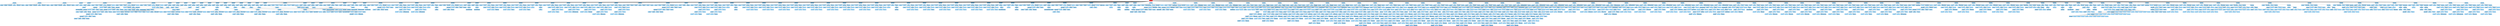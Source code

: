 digraph Matrix { graph [dpi=300]; 
 node [shape=box] e0[ shape = point, width = 0 ];
 inicio[label = "Inicio" width = 1.5 style = filled, fillcolor = firebrick1];  inicio -> {A4,A11,A18,A22,A28,A45,A78,A93,A102,A115,A127,A132,A145,A158,A171,A184,A197,A210,A222,A234,A239,A254,A265,A267,A273,A276,A283,A285,A292,A303,A320,A335,A344,A356,A365,A370,A380,A392,A404,A413,A427,A442,A457,A475,A493,A498,A521,A527,A545,A563,A572,A583,A595,A607,A619,A631,A643,A655,A667,A679,A688,A699,A711,A723,A735,A747,A759,A766,A773,A785,A794,A807,A817,A828,A834,A839,A855,A870,A884,A896,A908,A917,A928,A940,A949,A991,A1034,A1077,A1126,A1175,A1230,A1285,A1340,A1395,A1450,A1505,A1560,A1569,A1583,A1598,A1613,A1628,A1653,A1657,A1672,A1687,A1702,A1717,A1742,A1767,A1776,A1790,A1808,A1826,A1844,A1862,A1880,A1898,A1916,A1934,A1952,A1969,A1986,A2001,A2016,A2031,A2046,A2060,A2067,A2074,A2080,A2093,A2100,A2110,A2119,A2163,A2178,A2195,A2210,A2225,A2240,A2267,A2294,A2321,A2348,A2358,A2367,A2382,A2397,A2414,A2432,A2450,A2468}
A2468[label = "stm_insert" width = 1.5 style = filled, fillcolor = lightskyblue]; 
A2468 ->{A2469,A2470,A2471,A2464}
A2469[label = "insert" width = 1.5 style = filled, fillcolor = lightskyblue];
A2470[label = "into" width = 1.5 style = filled, fillcolor = lightskyblue];
A2471[label = "tbcalifica" width = 1.5 style = filled, fillcolor = lightskyblue];
A2464[label = "insert_ops" width = 1.5 style = filled, fillcolor = lightskyblue]; 
A2464 ->{A2465,A2466,A2462,A2467}
A2465[label = "values" width = 1.5 style = filled, fillcolor = lightskyblue];
A2466[label = "(" width = 1.5 style = filled, fillcolor = lightskyblue];
A2467[label = ")" width = 1.5 style = filled, fillcolor = lightskyblue];
A2462[label = "exp_list" width = 1.5 style = filled, fillcolor = lightskyblue]; 
A2462 ->{A2459,A2463,A2461}
A2463[label = "," width = 1.5 style = filled, fillcolor = lightskyblue];
A2461[label = "5" width = 1.5 style = filled, fillcolor = lightskyblue]; 
A2459[label = "exp_list" width = 1.5 style = filled, fillcolor = lightskyblue]; 
A2459 ->{A2456,A2460,A2458}
A2460[label = "," width = 1.5 style = filled, fillcolor = lightskyblue];
A2458[label = "1.0" width = 1.5 style = filled, fillcolor = lightskyblue]; 
A2456[label = "exp_list" width = 1.5 style = filled, fillcolor = lightskyblue]; 
A2456 ->{A2454,A2457,A2455}
A2457[label = "," width = 1.5 style = filled, fillcolor = lightskyblue];
A2455[label = "Binarios" width = 1.5 style = filled, fillcolor = lightskyblue]; 
A2454[label = "18" width = 1.5 style = filled, fillcolor = lightskyblue]; 
A2450[label = "stm_insert" width = 1.5 style = filled, fillcolor = lightskyblue]; 
A2450 ->{A2451,A2452,A2453,A2446}
A2451[label = "insert" width = 1.5 style = filled, fillcolor = lightskyblue];
A2452[label = "into" width = 1.5 style = filled, fillcolor = lightskyblue];
A2453[label = "tbcalifica" width = 1.5 style = filled, fillcolor = lightskyblue];
A2446[label = "insert_ops" width = 1.5 style = filled, fillcolor = lightskyblue]; 
A2446 ->{A2447,A2448,A2444,A2449}
A2447[label = "values" width = 1.5 style = filled, fillcolor = lightskyblue];
A2448[label = "(" width = 1.5 style = filled, fillcolor = lightskyblue];
A2449[label = ")" width = 1.5 style = filled, fillcolor = lightskyblue];
A2444[label = "exp_list" width = 1.5 style = filled, fillcolor = lightskyblue]; 
A2444 ->{A2441,A2445,A2443}
A2445[label = "," width = 1.5 style = filled, fillcolor = lightskyblue];
A2443[label = "5" width = 1.5 style = filled, fillcolor = lightskyblue]; 
A2441[label = "exp_list" width = 1.5 style = filled, fillcolor = lightskyblue]; 
A2441 ->{A2438,A2442,A2440}
A2442[label = "," width = 1.5 style = filled, fillcolor = lightskyblue];
A2440[label = "3.0" width = 1.5 style = filled, fillcolor = lightskyblue]; 
A2438[label = "exp_list" width = 1.5 style = filled, fillcolor = lightskyblue]; 
A2438 ->{A2436,A2439,A2437}
A2439[label = "," width = 1.5 style = filled, fillcolor = lightskyblue];
A2437[label = "Funciones String" width = 1.5 style = filled, fillcolor = lightskyblue]; 
A2436[label = "17" width = 1.5 style = filled, fillcolor = lightskyblue]; 
A2432[label = "stm_insert" width = 1.5 style = filled, fillcolor = lightskyblue]; 
A2432 ->{A2433,A2434,A2435,A2428}
A2433[label = "insert" width = 1.5 style = filled, fillcolor = lightskyblue];
A2434[label = "into" width = 1.5 style = filled, fillcolor = lightskyblue];
A2435[label = "tbcalifica" width = 1.5 style = filled, fillcolor = lightskyblue];
A2428[label = "insert_ops" width = 1.5 style = filled, fillcolor = lightskyblue]; 
A2428 ->{A2429,A2430,A2426,A2431}
A2429[label = "values" width = 1.5 style = filled, fillcolor = lightskyblue];
A2430[label = "(" width = 1.5 style = filled, fillcolor = lightskyblue];
A2431[label = ")" width = 1.5 style = filled, fillcolor = lightskyblue];
A2426[label = "exp_list" width = 1.5 style = filled, fillcolor = lightskyblue]; 
A2426 ->{A2423,A2427,A2425}
A2427[label = "," width = 1.5 style = filled, fillcolor = lightskyblue];
A2425[label = "5" width = 1.5 style = filled, fillcolor = lightskyblue]; 
A2423[label = "exp_list" width = 1.5 style = filled, fillcolor = lightskyblue]; 
A2423 ->{A2420,A2424,A2422}
A2424[label = "," width = 1.5 style = filled, fillcolor = lightskyblue];
A2422[label = "3.0" width = 1.5 style = filled, fillcolor = lightskyblue]; 
A2420[label = "exp_list" width = 1.5 style = filled, fillcolor = lightskyblue]; 
A2420 ->{A2418,A2421,A2419}
A2421[label = "," width = 1.5 style = filled, fillcolor = lightskyblue];
A2419[label = "Funciones Trigonometricas" width = 1.5 style = filled, fillcolor = lightskyblue]; 
A2418[label = "16" width = 1.5 style = filled, fillcolor = lightskyblue]; 
A2414[label = "stm_insert" width = 1.5 style = filled, fillcolor = lightskyblue]; 
A2414 ->{A2415,A2416,A2417,A2410}
A2415[label = "insert" width = 1.5 style = filled, fillcolor = lightskyblue];
A2416[label = "into" width = 1.5 style = filled, fillcolor = lightskyblue];
A2417[label = "tbcalifica" width = 1.5 style = filled, fillcolor = lightskyblue];
A2410[label = "insert_ops" width = 1.5 style = filled, fillcolor = lightskyblue]; 
A2410 ->{A2411,A2412,A2408,A2413}
A2411[label = "values" width = 1.5 style = filled, fillcolor = lightskyblue];
A2412[label = "(" width = 1.5 style = filled, fillcolor = lightskyblue];
A2413[label = ")" width = 1.5 style = filled, fillcolor = lightskyblue];
A2408[label = "exp_list" width = 1.5 style = filled, fillcolor = lightskyblue]; 
A2408 ->{A2405,A2409,A2407}
A2409[label = "," width = 1.5 style = filled, fillcolor = lightskyblue];
A2407[label = "5" width = 1.5 style = filled, fillcolor = lightskyblue]; 
A2405[label = "exp_list" width = 1.5 style = filled, fillcolor = lightskyblue]; 
A2405 ->{A2402,A2406,A2404}
A2406[label = "," width = 1.5 style = filled, fillcolor = lightskyblue];
A2404[label = "3.0" width = 1.5 style = filled, fillcolor = lightskyblue]; 
A2402[label = "exp_list" width = 1.5 style = filled, fillcolor = lightskyblue]; 
A2402 ->{A2400,A2403,A2401}
A2403[label = "," width = 1.5 style = filled, fillcolor = lightskyblue];
A2401[label = "Funciones Matematicas" width = 1.5 style = filled, fillcolor = lightskyblue]; 
A2400[label = "15" width = 1.5 style = filled, fillcolor = lightskyblue]; 
A2397[label = "stm_select" width = 1.5 style = filled, fillcolor = lightskyblue]; 
A2397 ->{A2398,A2385,A2399,A2389,A2396}
A2398[label = "select" width = 1.5 style = filled, fillcolor = lightskyblue];
A2399[label = "from" width = 1.5 style = filled, fillcolor = lightskyblue];
A2396[label = "where_clause_opt" width = 1.5 style = filled, fillcolor = lightskyblue]; 
A2396 ->{A2394}
A2394[label = "where_clause" width = 1.5 style = filled, fillcolor = lightskyblue]; 
A2394 ->{A2395,A2391}
A2395[label = "where" width = 1.5 style = filled, fillcolor = lightskyblue];
A2391[label = "EXP_REL" width = 1.5 style = filled, fillcolor = lightskyblue]; 
A2391 ->{A2390,A2392,A2393}
A2392[label = "NOT" width = 1.5 style = filled, fillcolor = lightskyblue];
A2393[label = "like" width = 1.5 style = filled, fillcolor = lightskyblue];
A2390[label = "primernombre" width = 1.5 style = filled, fillcolor = lightskyblue]; 
A2389[label = "table_list" width = 1.5 style = filled, fillcolor = lightskyblue]; 
A2389 ->{A2388}
A2388[label = "table_ref" width = 1.5 style = filled, fillcolor = lightskyblue]; 
A2388 ->{A2387}
A2387[label = "tbempleado" width = 1.5 style = filled, fillcolor = lightskyblue]; 
A2385[label = "tPor" width = 1.5 style = filled, fillcolor = lightskyblue]; 
A2385 ->{A2386}
A2386[label = "*" width = 1.5 style = filled, fillcolor = lightskyblue];
A2382[label = "stm_select" width = 1.5 style = filled, fillcolor = lightskyblue]; 
A2382 ->{A2383,A2370,A2384,A2374,A2381}
A2383[label = "select" width = 1.5 style = filled, fillcolor = lightskyblue];
A2384[label = "from" width = 1.5 style = filled, fillcolor = lightskyblue];
A2381[label = "where_clause_opt" width = 1.5 style = filled, fillcolor = lightskyblue]; 
A2381 ->{A2379}
A2379[label = "where_clause" width = 1.5 style = filled, fillcolor = lightskyblue]; 
A2379 ->{A2380,A2376}
A2380[label = "where" width = 1.5 style = filled, fillcolor = lightskyblue];
A2376[label = "EXP_REL" width = 1.5 style = filled, fillcolor = lightskyblue]; 
A2376 ->{A2375,A2377,A2378}
A2377[label = "like" width = 1.5 style = filled, fillcolor = lightskyblue];
A2378[label = "Jul" width = 1.5 style = filled, fillcolor = lightskyblue];
A2375[label = "primernombre" width = 1.5 style = filled, fillcolor = lightskyblue]; 
A2374[label = "table_list" width = 1.5 style = filled, fillcolor = lightskyblue]; 
A2374 ->{A2373}
A2373[label = "table_ref" width = 1.5 style = filled, fillcolor = lightskyblue]; 
A2373 ->{A2372}
A2372[label = "tbempleado" width = 1.5 style = filled, fillcolor = lightskyblue]; 
A2370[label = "tPor" width = 1.5 style = filled, fillcolor = lightskyblue]; 
A2370 ->{A2371}
A2371[label = "*" width = 1.5 style = filled, fillcolor = lightskyblue];
A2367[label = "stm_select" width = 1.5 style = filled, fillcolor = lightskyblue]; 
A2367 ->{A2368,A2362,A2369,A2366}
A2368[label = "select" width = 1.5 style = filled, fillcolor = lightskyblue];
A2369[label = "from" width = 1.5 style = filled, fillcolor = lightskyblue];
A2366[label = "table_list" width = 1.5 style = filled, fillcolor = lightskyblue]; 
A2366 ->{A2365}
A2365[label = "table_ref" width = 1.5 style = filled, fillcolor = lightskyblue]; 
A2365 ->{A2364}
A2364[label = "tbfuncionesmath" width = 1.5 style = filled, fillcolor = lightskyblue]; 
A2362[label = "tPor" width = 1.5 style = filled, fillcolor = lightskyblue]; 
A2362 ->{A2363}
A2363[label = "*" width = 1.5 style = filled, fillcolor = lightskyblue];
A2358[label = "stm_delete" width = 1.5 style = filled, fillcolor = lightskyblue]; 
A2358 ->{A2359,A2360,A2361,A2356}
A2359[label = "delete" width = 1.5 style = filled, fillcolor = lightskyblue];
A2360[label = "from" width = 1.5 style = filled, fillcolor = lightskyblue];
A2361[label = "tbfuncionesmath" width = 1.5 style = filled, fillcolor = lightskyblue];
A2356[label = "where_clause" width = 1.5 style = filled, fillcolor = lightskyblue]; 
A2356 ->{A2357,A2354}
A2357[label = "where" width = 1.5 style = filled, fillcolor = lightskyblue];
A2354[label = "EXP_REL" width = 1.5 style = filled, fillcolor = lightskyblue]; 
A2354 ->{A2352,A2355,A2353}
A2355[label = "=" width = 1.5 style = filled, fillcolor = lightskyblue];
A2353[label = "1" width = 1.5 style = filled, fillcolor = lightskyblue]; 
A2352[label = "idfuncion" width = 1.5 style = filled, fillcolor = lightskyblue]; 
A2348[label = "stm_update" width = 1.5 style = filled, fillcolor = lightskyblue]; 
A2348 ->{A2349,A2350,A2351,A2338,A2346}
A2349[label = "update" width = 1.5 style = filled, fillcolor = lightskyblue];
A2350[label = "tbfuncionesmath" width = 1.5 style = filled, fillcolor = lightskyblue];
A2351[label = "set" width = 1.5 style = filled, fillcolor = lightskyblue];
A2346[label = "where_clause" width = 1.5 style = filled, fillcolor = lightskyblue]; 
A2346 ->{A2347,A2344}
A2347[label = "where" width = 1.5 style = filled, fillcolor = lightskyblue];
A2344[label = "EXP_REL" width = 1.5 style = filled, fillcolor = lightskyblue]; 
A2344 ->{A2342,A2345,A2343}
A2345[label = "=" width = 1.5 style = filled, fillcolor = lightskyblue];
A2343[label = "2" width = 1.5 style = filled, fillcolor = lightskyblue]; 
A2342[label = "idfuncion" width = 1.5 style = filled, fillcolor = lightskyblue]; 
A2338[label = "update_list" width = 1.5 style = filled, fillcolor = lightskyblue]; 
A2338 ->{A2330,A2339,A2340,A2341,A2334}
A2339[label = "," width = 1.5 style = filled, fillcolor = lightskyblue];
A2340[label = "coseno" width = 1.5 style = filled, fillcolor = lightskyblue];
A2341[label = "=" width = 1.5 style = filled, fillcolor = lightskyblue];
A2334[label = "exp" width = 1.5 style = filled, fillcolor = lightskyblue]; 
A2334 ->{A2335,A2336,A2333,A2337}
A2335[label = "COSD" width = 1.5 style = filled, fillcolor = lightskyblue];
A2336[label = "(" width = 1.5 style = filled, fillcolor = lightskyblue];
A2337[label = ")" width = 1.5 style = filled, fillcolor = lightskyblue];
A2333[label = "0" width = 1.5 style = filled, fillcolor = lightskyblue]; 
A2330[label = "update_list" width = 1.5 style = filled, fillcolor = lightskyblue]; 
A2330 ->{A2331,A2332,A2326}
A2331[label = "seno" width = 1.5 style = filled, fillcolor = lightskyblue];
A2332[label = "=" width = 1.5 style = filled, fillcolor = lightskyblue];
A2326[label = "exp" width = 1.5 style = filled, fillcolor = lightskyblue]; 
A2326 ->{A2327,A2328,A2325,A2329}
A2327[label = "TAND" width = 1.5 style = filled, fillcolor = lightskyblue];
A2328[label = "(" width = 1.5 style = filled, fillcolor = lightskyblue];
A2329[label = ")" width = 1.5 style = filled, fillcolor = lightskyblue];
A2325[label = "0" width = 1.5 style = filled, fillcolor = lightskyblue]; 
A2321[label = "stm_update" width = 1.5 style = filled, fillcolor = lightskyblue]; 
A2321 ->{A2322,A2323,A2324,A2311,A2319}
A2322[label = "update" width = 1.5 style = filled, fillcolor = lightskyblue];
A2323[label = "tbfuncionesmath" width = 1.5 style = filled, fillcolor = lightskyblue];
A2324[label = "set" width = 1.5 style = filled, fillcolor = lightskyblue];
A2319[label = "where_clause" width = 1.5 style = filled, fillcolor = lightskyblue]; 
A2319 ->{A2320,A2317}
A2320[label = "where" width = 1.5 style = filled, fillcolor = lightskyblue];
A2317[label = "EXP_REL" width = 1.5 style = filled, fillcolor = lightskyblue]; 
A2317 ->{A2315,A2318,A2316}
A2318[label = "=" width = 1.5 style = filled, fillcolor = lightskyblue];
A2316[label = "1" width = 1.5 style = filled, fillcolor = lightskyblue]; 
A2315[label = "idfuncion" width = 1.5 style = filled, fillcolor = lightskyblue]; 
A2311[label = "update_list" width = 1.5 style = filled, fillcolor = lightskyblue]; 
A2311 ->{A2303,A2312,A2313,A2314,A2307}
A2312[label = "," width = 1.5 style = filled, fillcolor = lightskyblue];
A2313[label = "coseno" width = 1.5 style = filled, fillcolor = lightskyblue];
A2314[label = "=" width = 1.5 style = filled, fillcolor = lightskyblue];
A2307[label = "exp" width = 1.5 style = filled, fillcolor = lightskyblue]; 
A2307 ->{A2308,A2309,A2306,A2310}
A2308[label = "TAN" width = 1.5 style = filled, fillcolor = lightskyblue];
A2309[label = "(" width = 1.5 style = filled, fillcolor = lightskyblue];
A2310[label = ")" width = 1.5 style = filled, fillcolor = lightskyblue];
A2306[label = "0" width = 1.5 style = filled, fillcolor = lightskyblue]; 
A2303[label = "update_list" width = 1.5 style = filled, fillcolor = lightskyblue]; 
A2303 ->{A2304,A2305,A2299}
A2304[label = "seno" width = 1.5 style = filled, fillcolor = lightskyblue];
A2305[label = "=" width = 1.5 style = filled, fillcolor = lightskyblue];
A2299[label = "exp" width = 1.5 style = filled, fillcolor = lightskyblue]; 
A2299 ->{A2300,A2301,A2298,A2302}
A2300[label = "SIND" width = 1.5 style = filled, fillcolor = lightskyblue];
A2301[label = "(" width = 1.5 style = filled, fillcolor = lightskyblue];
A2302[label = ")" width = 1.5 style = filled, fillcolor = lightskyblue];
A2298[label = "1" width = 1.5 style = filled, fillcolor = lightskyblue]; 
A2294[label = "stm_update" width = 1.5 style = filled, fillcolor = lightskyblue]; 
A2294 ->{A2295,A2296,A2297,A2284,A2292}
A2295[label = "update" width = 1.5 style = filled, fillcolor = lightskyblue];
A2296[label = "tbfuncionesmat" width = 1.5 style = filled, fillcolor = lightskyblue];
A2297[label = "set" width = 1.5 style = filled, fillcolor = lightskyblue];
A2292[label = "where_clause" width = 1.5 style = filled, fillcolor = lightskyblue]; 
A2292 ->{A2293,A2290}
A2293[label = "where" width = 1.5 style = filled, fillcolor = lightskyblue];
A2290[label = "EXP_REL" width = 1.5 style = filled, fillcolor = lightskyblue]; 
A2290 ->{A2288,A2291,A2289}
A2291[label = "=" width = 1.5 style = filled, fillcolor = lightskyblue];
A2289[label = "1" width = 1.5 style = filled, fillcolor = lightskyblue]; 
A2288[label = "idfuncion" width = 1.5 style = filled, fillcolor = lightskyblue]; 
A2284[label = "update_list" width = 1.5 style = filled, fillcolor = lightskyblue]; 
A2284 ->{A2276,A2285,A2286,A2287,A2280}
A2285[label = "," width = 1.5 style = filled, fillcolor = lightskyblue];
A2286[label = "coseno" width = 1.5 style = filled, fillcolor = lightskyblue];
A2287[label = "=" width = 1.5 style = filled, fillcolor = lightskyblue];
A2280[label = "exp" width = 1.5 style = filled, fillcolor = lightskyblue]; 
A2280 ->{A2281,A2282,A2279,A2283}
A2281[label = "TAN" width = 1.5 style = filled, fillcolor = lightskyblue];
A2282[label = "(" width = 1.5 style = filled, fillcolor = lightskyblue];
A2283[label = ")" width = 1.5 style = filled, fillcolor = lightskyblue];
A2279[label = "0" width = 1.5 style = filled, fillcolor = lightskyblue]; 
A2276[label = "update_list" width = 1.5 style = filled, fillcolor = lightskyblue]; 
A2276 ->{A2277,A2278,A2272}
A2277[label = "seno" width = 1.5 style = filled, fillcolor = lightskyblue];
A2278[label = "=" width = 1.5 style = filled, fillcolor = lightskyblue];
A2272[label = "exp" width = 1.5 style = filled, fillcolor = lightskyblue]; 
A2272 ->{A2273,A2274,A2271,A2275}
A2273[label = "SIND" width = 1.5 style = filled, fillcolor = lightskyblue];
A2274[label = "(" width = 1.5 style = filled, fillcolor = lightskyblue];
A2275[label = ")" width = 1.5 style = filled, fillcolor = lightskyblue];
A2271[label = "1" width = 1.5 style = filled, fillcolor = lightskyblue]; 
A2267[label = "stm_update" width = 1.5 style = filled, fillcolor = lightskyblue]; 
A2267 ->{A2268,A2269,A2270,A2257,A2265}
A2268[label = "update" width = 1.5 style = filled, fillcolor = lightskyblue];
A2269[label = "tbfuncionesmath" width = 1.5 style = filled, fillcolor = lightskyblue];
A2270[label = "set" width = 1.5 style = filled, fillcolor = lightskyblue];
A2265[label = "where_clause" width = 1.5 style = filled, fillcolor = lightskyblue]; 
A2265 ->{A2266,A2263}
A2266[label = "where" width = 1.5 style = filled, fillcolor = lightskyblue];
A2263[label = "EXP_REL" width = 1.5 style = filled, fillcolor = lightskyblue]; 
A2263 ->{A2261,A2264,A2262}
A2264[label = "=" width = 1.5 style = filled, fillcolor = lightskyblue];
A2262[label = "1" width = 1.5 style = filled, fillcolor = lightskyblue]; 
A2261[label = "idfuncion" width = 1.5 style = filled, fillcolor = lightskyblue]; 
A2257[label = "update_list" width = 1.5 style = filled, fillcolor = lightskyblue]; 
A2257 ->{A2249,A2258,A2259,A2260,A2253}
A2258[label = "," width = 1.5 style = filled, fillcolor = lightskyblue];
A2259[label = "coseno" width = 1.5 style = filled, fillcolor = lightskyblue];
A2260[label = "=" width = 1.5 style = filled, fillcolor = lightskyblue];
A2253[label = "exp" width = 1.5 style = filled, fillcolor = lightskyblue]; 
A2253 ->{A2254,A2255,A2252,A2256}
A2254[label = "COS" width = 1.5 style = filled, fillcolor = lightskyblue];
A2255[label = "(" width = 1.5 style = filled, fillcolor = lightskyblue];
A2256[label = ")" width = 1.5 style = filled, fillcolor = lightskyblue];
A2252[label = "0" width = 1.5 style = filled, fillcolor = lightskyblue]; 
A2249[label = "update_list" width = 1.5 style = filled, fillcolor = lightskyblue]; 
A2249 ->{A2250,A2251,A2245}
A2250[label = "seno" width = 1.5 style = filled, fillcolor = lightskyblue];
A2251[label = "=" width = 1.5 style = filled, fillcolor = lightskyblue];
A2245[label = "exp" width = 1.5 style = filled, fillcolor = lightskyblue]; 
A2245 ->{A2246,A2247,A2244,A2248}
A2246[label = "SIN" width = 1.5 style = filled, fillcolor = lightskyblue];
A2247[label = "(" width = 1.5 style = filled, fillcolor = lightskyblue];
A2248[label = ")" width = 1.5 style = filled, fillcolor = lightskyblue];
A2244[label = "1" width = 1.5 style = filled, fillcolor = lightskyblue]; 
A2240[label = "stm_insert" width = 1.5 style = filled, fillcolor = lightskyblue]; 
A2240 ->{A2241,A2242,A2243,A2236}
A2241[label = "insert" width = 1.5 style = filled, fillcolor = lightskyblue];
A2242[label = "into" width = 1.5 style = filled, fillcolor = lightskyblue];
A2243[label = "tbfuncionesmath" width = 1.5 style = filled, fillcolor = lightskyblue];
A2236[label = "insert_ops" width = 1.5 style = filled, fillcolor = lightskyblue]; 
A2236 ->{A2237,A2238,A2234,A2239}
A2237[label = "values" width = 1.5 style = filled, fillcolor = lightskyblue];
A2238[label = "(" width = 1.5 style = filled, fillcolor = lightskyblue];
A2239[label = ")" width = 1.5 style = filled, fillcolor = lightskyblue];
A2234[label = "exp_list" width = 1.5 style = filled, fillcolor = lightskyblue]; 
A2234 ->{A2231,A2235,A2233}
A2235[label = "," width = 1.5 style = filled, fillcolor = lightskyblue];
A2233[label = "0" width = 1.5 style = filled, fillcolor = lightskyblue]; 
A2231[label = "exp_list" width = 1.5 style = filled, fillcolor = lightskyblue]; 
A2231 ->{A2229,A2232,A2230}
A2232[label = "," width = 1.5 style = filled, fillcolor = lightskyblue];
A2230[label = "0" width = 1.5 style = filled, fillcolor = lightskyblue]; 
A2229[label = "4" width = 1.5 style = filled, fillcolor = lightskyblue]; 
A2225[label = "stm_insert" width = 1.5 style = filled, fillcolor = lightskyblue]; 
A2225 ->{A2226,A2227,A2228,A2221}
A2226[label = "insert" width = 1.5 style = filled, fillcolor = lightskyblue];
A2227[label = "into" width = 1.5 style = filled, fillcolor = lightskyblue];
A2228[label = "tbfuncionesmath" width = 1.5 style = filled, fillcolor = lightskyblue];
A2221[label = "insert_ops" width = 1.5 style = filled, fillcolor = lightskyblue]; 
A2221 ->{A2222,A2223,A2219,A2224}
A2222[label = "values" width = 1.5 style = filled, fillcolor = lightskyblue];
A2223[label = "(" width = 1.5 style = filled, fillcolor = lightskyblue];
A2224[label = ")" width = 1.5 style = filled, fillcolor = lightskyblue];
A2219[label = "exp_list" width = 1.5 style = filled, fillcolor = lightskyblue]; 
A2219 ->{A2216,A2220,A2218}
A2220[label = "," width = 1.5 style = filled, fillcolor = lightskyblue];
A2218[label = "0" width = 1.5 style = filled, fillcolor = lightskyblue]; 
A2216[label = "exp_list" width = 1.5 style = filled, fillcolor = lightskyblue]; 
A2216 ->{A2214,A2217,A2215}
A2217[label = "," width = 1.5 style = filled, fillcolor = lightskyblue];
A2215[label = "0" width = 1.5 style = filled, fillcolor = lightskyblue]; 
A2214[label = "3" width = 1.5 style = filled, fillcolor = lightskyblue]; 
A2210[label = "stm_insert" width = 1.5 style = filled, fillcolor = lightskyblue]; 
A2210 ->{A2211,A2212,A2213,A2206}
A2211[label = "insert" width = 1.5 style = filled, fillcolor = lightskyblue];
A2212[label = "into" width = 1.5 style = filled, fillcolor = lightskyblue];
A2213[label = "tbfuncionesmath" width = 1.5 style = filled, fillcolor = lightskyblue];
A2206[label = "insert_ops" width = 1.5 style = filled, fillcolor = lightskyblue]; 
A2206 ->{A2207,A2208,A2204,A2209}
A2207[label = "values" width = 1.5 style = filled, fillcolor = lightskyblue];
A2208[label = "(" width = 1.5 style = filled, fillcolor = lightskyblue];
A2209[label = ")" width = 1.5 style = filled, fillcolor = lightskyblue];
A2204[label = "exp_list" width = 1.5 style = filled, fillcolor = lightskyblue]; 
A2204 ->{A2201,A2205,A2203}
A2205[label = "," width = 1.5 style = filled, fillcolor = lightskyblue];
A2203[label = "0" width = 1.5 style = filled, fillcolor = lightskyblue]; 
A2201[label = "exp_list" width = 1.5 style = filled, fillcolor = lightskyblue]; 
A2201 ->{A2199,A2202,A2200}
A2202[label = "," width = 1.5 style = filled, fillcolor = lightskyblue];
A2200[label = "0" width = 1.5 style = filled, fillcolor = lightskyblue]; 
A2199[label = "2" width = 1.5 style = filled, fillcolor = lightskyblue]; 
A2195[label = "stm_insert" width = 1.5 style = filled, fillcolor = lightskyblue]; 
A2195 ->{A2196,A2197,A2198,A2191}
A2196[label = "insert" width = 1.5 style = filled, fillcolor = lightskyblue];
A2197[label = "into" width = 1.5 style = filled, fillcolor = lightskyblue];
A2198[label = "tbfuncionesmath" width = 1.5 style = filled, fillcolor = lightskyblue];
A2191[label = "insert_ops" width = 1.5 style = filled, fillcolor = lightskyblue]; 
A2191 ->{A2192,A2193,A2189,A2194}
A2192[label = "values" width = 1.5 style = filled, fillcolor = lightskyblue];
A2193[label = "(" width = 1.5 style = filled, fillcolor = lightskyblue];
A2194[label = ")" width = 1.5 style = filled, fillcolor = lightskyblue];
A2189[label = "exp_list" width = 1.5 style = filled, fillcolor = lightskyblue]; 
A2189 ->{A2186,A2190,A2188}
A2190[label = "," width = 1.5 style = filled, fillcolor = lightskyblue];
A2188[label = "0" width = 1.5 style = filled, fillcolor = lightskyblue]; 
A2186[label = "exp_list" width = 1.5 style = filled, fillcolor = lightskyblue]; 
A2186 ->{A2184,A2187,A2185}
A2187[label = "," width = 1.5 style = filled, fillcolor = lightskyblue];
A2185[label = "0" width = 1.5 style = filled, fillcolor = lightskyblue]; 
A2184[label = "1" width = 1.5 style = filled, fillcolor = lightskyblue]; 
A2178[label = "stm_create" width = 1.5 style = filled, fillcolor = lightskyblue]; 
A2178 ->{A2179,A2180,A2181,A2182,A2175,A2183}
A2179[label = "create" width = 1.5 style = filled, fillcolor = lightskyblue];
A2180[label = "table" width = 1.5 style = filled, fillcolor = lightskyblue];
A2181[label = "tbfuncionesmath" width = 1.5 style = filled, fillcolor = lightskyblue];
A2182[label = "(" width = 1.5 style = filled, fillcolor = lightskyblue];
A2183[label = ")" width = 1.5 style = filled, fillcolor = lightskyblue];
A2175[label = "tab_create_list" width = 1.5 style = filled, fillcolor = lightskyblue]; 
A2175 ->{A2171,A2176,A2177,A2174}
A2176[label = "," width = 1.5 style = filled, fillcolor = lightskyblue];
A2177[label = "coseno" width = 1.5 style = filled, fillcolor = lightskyblue];
A2174[label = "decimal" width = 1.5 style = filled, fillcolor = lightskyblue]; 
A2171[label = "tab_create_list" width = 1.5 style = filled, fillcolor = lightskyblue]; 
A2171 ->{A2168,A2172,A2173,A2170}
A2172[label = "," width = 1.5 style = filled, fillcolor = lightskyblue];
A2173[label = "seno" width = 1.5 style = filled, fillcolor = lightskyblue];
A2170[label = "decimal" width = 1.5 style = filled, fillcolor = lightskyblue]; 
A2168[label = "tab_create__list" width = 1.5 style = filled, fillcolor = lightskyblue]; 
A2168 ->{A2169,A2165,A2166,A2167}
A2169[label = "idfuncion" width = 1.5 style = filled, fillcolor = lightskyblue];
A2167[label = "primary key" width = 1.5 style = filled, fillcolor = lightskyblue]; 
A2166[label = "not null" width = 1.5 style = filled, fillcolor = lightskyblue]; 
A2165[label = "integer" width = 1.5 style = filled, fillcolor = lightskyblue]; 
A2163[label = "stm_select" width = 1.5 style = filled, fillcolor = lightskyblue]; 
A2163 ->{A2164,A2161}
A2164[label = "SELECT" width = 1.5 style = filled, fillcolor = lightskyblue];
A2161[label = "list_names" width = 1.5 style = filled, fillcolor = lightskyblue]; 
A2161 ->{A2147,A2162,A2160}
A2162[label = "," width = 1.5 style = filled, fillcolor = lightskyblue];
A2160[label = "names" width = 1.5 style = filled, fillcolor = lightskyblue]; 
A2160 ->{A2153}
A2153[label = "exp" width = 1.5 style = filled, fillcolor = lightskyblue]; 
A2153 ->{A2154,A2155,A2149,A2156,A2150,A2157,A2151,A2158,A2152,A2159}
A2154[label = "width_bucket" width = 1.5 style = filled, fillcolor = lightskyblue];
A2155[label = "(" width = 1.5 style = filled, fillcolor = lightskyblue];
A2156[label = "," width = 1.5 style = filled, fillcolor = lightskyblue];
A2157[label = "," width = 1.5 style = filled, fillcolor = lightskyblue];
A2158[label = "," width = 1.5 style = filled, fillcolor = lightskyblue];
A2159[label = ")" width = 1.5 style = filled, fillcolor = lightskyblue];
A2152[label = "3" width = 1.5 style = filled, fillcolor = lightskyblue]; 
A2151[label = "12" width = 1.5 style = filled, fillcolor = lightskyblue]; 
A2150[label = "1" width = 1.5 style = filled, fillcolor = lightskyblue]; 
A2149[label = "9" width = 1.5 style = filled, fillcolor = lightskyblue]; 
A2147[label = "list_names" width = 1.5 style = filled, fillcolor = lightskyblue]; 
A2147 ->{A2134,A2148,A2146}
A2148[label = "," width = 1.5 style = filled, fillcolor = lightskyblue];
A2146[label = "names" width = 1.5 style = filled, fillcolor = lightskyblue]; 
A2146 ->{A2139}
A2139[label = "exp" width = 1.5 style = filled, fillcolor = lightskyblue]; 
A2139 ->{A2140,A2141,A2135,A2142,A2136,A2143,A2137,A2144,A2138,A2145}
A2140[label = "width_bucket" width = 1.5 style = filled, fillcolor = lightskyblue];
A2141[label = "(" width = 1.5 style = filled, fillcolor = lightskyblue];
A2142[label = "," width = 1.5 style = filled, fillcolor = lightskyblue];
A2143[label = "," width = 1.5 style = filled, fillcolor = lightskyblue];
A2144[label = "," width = 1.5 style = filled, fillcolor = lightskyblue];
A2145[label = ")" width = 1.5 style = filled, fillcolor = lightskyblue];
A2138[label = "3" width = 1.5 style = filled, fillcolor = lightskyblue]; 
A2137[label = "12" width = 1.5 style = filled, fillcolor = lightskyblue]; 
A2136[label = "1" width = 1.5 style = filled, fillcolor = lightskyblue]; 
A2135[label = "5" width = 1.5 style = filled, fillcolor = lightskyblue]; 
A2134[label = "list_names" width = 1.5 style = filled, fillcolor = lightskyblue]; 
A2134 ->{A2133}
A2133[label = "names" width = 1.5 style = filled, fillcolor = lightskyblue]; 
A2133 ->{A2126}
A2126[label = "exp" width = 1.5 style = filled, fillcolor = lightskyblue]; 
A2126 ->{A2127,A2128,A2122,A2129,A2123,A2130,A2124,A2131,A2125,A2132}
A2127[label = "width_bucket" width = 1.5 style = filled, fillcolor = lightskyblue];
A2128[label = "(" width = 1.5 style = filled, fillcolor = lightskyblue];
A2129[label = "," width = 1.5 style = filled, fillcolor = lightskyblue];
A2130[label = "," width = 1.5 style = filled, fillcolor = lightskyblue];
A2131[label = "," width = 1.5 style = filled, fillcolor = lightskyblue];
A2132[label = ")" width = 1.5 style = filled, fillcolor = lightskyblue];
A2125[label = "3" width = 1.5 style = filled, fillcolor = lightskyblue]; 
A2124[label = "12" width = 1.5 style = filled, fillcolor = lightskyblue]; 
A2123[label = "1" width = 1.5 style = filled, fillcolor = lightskyblue]; 
A2122[label = "3" width = 1.5 style = filled, fillcolor = lightskyblue]; 
A2119[label = "stm_select" width = 1.5 style = filled, fillcolor = lightskyblue]; 
A2119 ->{A2120,A2114,A2121,A2118}
A2120[label = "select" width = 1.5 style = filled, fillcolor = lightskyblue];
A2121[label = "from" width = 1.5 style = filled, fillcolor = lightskyblue];
A2118[label = "table_list" width = 1.5 style = filled, fillcolor = lightskyblue]; 
A2118 ->{A2117}
A2117[label = "table_ref" width = 1.5 style = filled, fillcolor = lightskyblue]; 
A2117 ->{A2116}
A2116[label = "tbrolxusaurio" width = 1.5 style = filled, fillcolor = lightskyblue]; 
A2114[label = "tPor" width = 1.5 style = filled, fillcolor = lightskyblue]; 
A2114 ->{A2115}
A2115[label = "*" width = 1.5 style = filled, fillcolor = lightskyblue];
A2110[label = "stm_insert" width = 1.5 style = filled, fillcolor = lightskyblue]; 
A2110 ->{A2111,A2112,A2113,A2106}
A2111[label = "insert" width = 1.5 style = filled, fillcolor = lightskyblue];
A2112[label = "into" width = 1.5 style = filled, fillcolor = lightskyblue];
A2113[label = "tbrolxusuario" width = 1.5 style = filled, fillcolor = lightskyblue];
A2106[label = "insert_ops" width = 1.5 style = filled, fillcolor = lightskyblue]; 
A2106 ->{A2107,A2108,A2104,A2109}
A2107[label = "values" width = 1.5 style = filled, fillcolor = lightskyblue];
A2108[label = "(" width = 1.5 style = filled, fillcolor = lightskyblue];
A2109[label = ")" width = 1.5 style = filled, fillcolor = lightskyblue];
A2104[label = "exp_list" width = 1.5 style = filled, fillcolor = lightskyblue]; 
A2104 ->{A2102,A2105,A2103}
A2105[label = "," width = 1.5 style = filled, fillcolor = lightskyblue];
A2103[label = "9" width = 1.5 style = filled, fillcolor = lightskyblue]; 
A2102[label = "2" width = 1.5 style = filled, fillcolor = lightskyblue]; 
A2100[label = "stm_select" width = 1.5 style = filled, fillcolor = lightskyblue]; 
A2100 ->{A2101,A2099}
A2101[label = "SELECT" width = 1.5 style = filled, fillcolor = lightskyblue];
A2099[label = "list_names" width = 1.5 style = filled, fillcolor = lightskyblue]; 
A2099 ->{A2098}
A2098[label = "names" width = 1.5 style = filled, fillcolor = lightskyblue]; 
A2098 ->{A2097}
A2097[label = "VALIDA DELETE" width = 1.5 style = filled, fillcolor = lightskyblue]; 
A2093[label = "stm_delete" width = 1.5 style = filled, fillcolor = lightskyblue]; 
A2093 ->{A2094,A2095,A2096,A2091}
A2094[label = "delete" width = 1.5 style = filled, fillcolor = lightskyblue];
A2095[label = "from" width = 1.5 style = filled, fillcolor = lightskyblue];
A2096[label = "tbrolxusuario" width = 1.5 style = filled, fillcolor = lightskyblue];
A2091[label = "where_clause" width = 1.5 style = filled, fillcolor = lightskyblue]; 
A2091 ->{A2092,A2090}
A2092[label = "where" width = 1.5 style = filled, fillcolor = lightskyblue];
A2090[label = "and" width = 1.5 style = filled, fillcolor = lightskyblue]; 
A2090 ->{A2084,A2088}
A2088[label = "EXP_REL" width = 1.5 style = filled, fillcolor = lightskyblue]; 
A2088 ->{A2086,A2089,A2087}
A2089[label = "=" width = 1.5 style = filled, fillcolor = lightskyblue];
A2087[label = "9" width = 1.5 style = filled, fillcolor = lightskyblue]; 
A2086[label = "idusuario" width = 1.5 style = filled, fillcolor = lightskyblue]; 
A2084[label = "EXP_REL" width = 1.5 style = filled, fillcolor = lightskyblue]; 
A2084 ->{A2082,A2085,A2083}
A2085[label = "=" width = 1.5 style = filled, fillcolor = lightskyblue];
A2083[label = "2" width = 1.5 style = filled, fillcolor = lightskyblue]; 
A2082[label = "idrol" width = 1.5 style = filled, fillcolor = lightskyblue]; 
A2080[label = "stm_select" width = 1.5 style = filled, fillcolor = lightskyblue]; 
A2080 ->{A2081,A2079}
A2081[label = "SELECT" width = 1.5 style = filled, fillcolor = lightskyblue];
A2079[label = "list_names" width = 1.5 style = filled, fillcolor = lightskyblue]; 
A2079 ->{A2078}
A2078[label = "names" width = 1.5 style = filled, fillcolor = lightskyblue]; 
A2078 ->{A2077}
A2077[label = "VALIDA QUERY SIMPLE" width = 1.5 style = filled, fillcolor = lightskyblue]; 
A2074[label = "stm_select" width = 1.5 style = filled, fillcolor = lightskyblue]; 
A2074 ->{A2075,A2069,A2076,A2073}
A2075[label = "select" width = 1.5 style = filled, fillcolor = lightskyblue];
A2076[label = "from" width = 1.5 style = filled, fillcolor = lightskyblue];
A2073[label = "table_list" width = 1.5 style = filled, fillcolor = lightskyblue]; 
A2073 ->{A2072}
A2072[label = "table_ref" width = 1.5 style = filled, fillcolor = lightskyblue]; 
A2072 ->{A2071}
A2071[label = "tbrolxusuario" width = 1.5 style = filled, fillcolor = lightskyblue]; 
A2069[label = "tPor" width = 1.5 style = filled, fillcolor = lightskyblue]; 
A2069 ->{A2070}
A2070[label = "*" width = 1.5 style = filled, fillcolor = lightskyblue];
A2067[label = "stm_select" width = 1.5 style = filled, fillcolor = lightskyblue]; 
A2067 ->{A2068,A2066}
A2068[label = "SELECT" width = 1.5 style = filled, fillcolor = lightskyblue];
A2066[label = "list_names" width = 1.5 style = filled, fillcolor = lightskyblue]; 
A2066 ->{A2065}
A2065[label = "names" width = 1.5 style = filled, fillcolor = lightskyblue]; 
A2065 ->{A2064}
A2064[label = "VALIDA UPDATE" width = 1.5 style = filled, fillcolor = lightskyblue]; 
A2060[label = "stm_update" width = 1.5 style = filled, fillcolor = lightskyblue]; 
A2060 ->{A2061,A2062,A2063,A2051,A2058}
A2061[label = "UPDATE" width = 1.5 style = filled, fillcolor = lightskyblue];
A2062[label = "tbempleadopuesto" width = 1.5 style = filled, fillcolor = lightskyblue];
A2063[label = "SET" width = 1.5 style = filled, fillcolor = lightskyblue];
A2058[label = "where_clause" width = 1.5 style = filled, fillcolor = lightskyblue]; 
A2058 ->{A2059,A2056}
A2059[label = "where" width = 1.5 style = filled, fillcolor = lightskyblue];
A2056[label = "EXP_REL" width = 1.5 style = filled, fillcolor = lightskyblue]; 
A2056 ->{A2054,A2057,A2055}
A2057[label = "=" width = 1.5 style = filled, fillcolor = lightskyblue];
A2055[label = "2" width = 1.5 style = filled, fillcolor = lightskyblue]; 
A2054[label = "idempleado" width = 1.5 style = filled, fillcolor = lightskyblue]; 
A2051[label = "update_list" width = 1.5 style = filled, fillcolor = lightskyblue]; 
A2051 ->{A2052,A2053,A2050}
A2052[label = "idpuesto" width = 1.5 style = filled, fillcolor = lightskyblue];
A2053[label = "=" width = 1.5 style = filled, fillcolor = lightskyblue];
A2050[label = "2" width = 1.5 style = filled, fillcolor = lightskyblue]; 
A2046[label = "stm_insert" width = 1.5 style = filled, fillcolor = lightskyblue]; 
A2046 ->{A2047,A2048,A2049,A2042}
A2047[label = "insert" width = 1.5 style = filled, fillcolor = lightskyblue];
A2048[label = "into" width = 1.5 style = filled, fillcolor = lightskyblue];
A2049[label = "tbempleadopuesto" width = 1.5 style = filled, fillcolor = lightskyblue];
A2042[label = "insert_ops" width = 1.5 style = filled, fillcolor = lightskyblue]; 
A2042 ->{A2043,A2044,A2040,A2045}
A2043[label = "values" width = 1.5 style = filled, fillcolor = lightskyblue];
A2044[label = "(" width = 1.5 style = filled, fillcolor = lightskyblue];
A2045[label = ")" width = 1.5 style = filled, fillcolor = lightskyblue];
A2040[label = "exp_list" width = 1.5 style = filled, fillcolor = lightskyblue]; 
A2040 ->{A2037,A2041,A2039}
A2041[label = "," width = 1.5 style = filled, fillcolor = lightskyblue];
A2039[label = "VENTAS" width = 1.5 style = filled, fillcolor = lightskyblue]; 
A2037[label = "exp_list" width = 1.5 style = filled, fillcolor = lightskyblue]; 
A2037 ->{A2035,A2038,A2036}
A2038[label = "," width = 1.5 style = filled, fillcolor = lightskyblue];
A2036[label = "6" width = 1.5 style = filled, fillcolor = lightskyblue]; 
A2035[label = "5" width = 1.5 style = filled, fillcolor = lightskyblue]; 
A2031[label = "stm_insert" width = 1.5 style = filled, fillcolor = lightskyblue]; 
A2031 ->{A2032,A2033,A2034,A2027}
A2032[label = "insert" width = 1.5 style = filled, fillcolor = lightskyblue];
A2033[label = "into" width = 1.5 style = filled, fillcolor = lightskyblue];
A2034[label = "tbempleadopuesto" width = 1.5 style = filled, fillcolor = lightskyblue];
A2027[label = "insert_ops" width = 1.5 style = filled, fillcolor = lightskyblue]; 
A2027 ->{A2028,A2029,A2025,A2030}
A2028[label = "values" width = 1.5 style = filled, fillcolor = lightskyblue];
A2029[label = "(" width = 1.5 style = filled, fillcolor = lightskyblue];
A2030[label = ")" width = 1.5 style = filled, fillcolor = lightskyblue];
A2025[label = "exp_list" width = 1.5 style = filled, fillcolor = lightskyblue]; 
A2025 ->{A2022,A2026,A2024}
A2026[label = "," width = 1.5 style = filled, fillcolor = lightskyblue];
A2024[label = "VENTAS" width = 1.5 style = filled, fillcolor = lightskyblue]; 
A2022[label = "exp_list" width = 1.5 style = filled, fillcolor = lightskyblue]; 
A2022 ->{A2020,A2023,A2021}
A2023[label = "," width = 1.5 style = filled, fillcolor = lightskyblue];
A2021[label = "6" width = 1.5 style = filled, fillcolor = lightskyblue]; 
A2020[label = "4" width = 1.5 style = filled, fillcolor = lightskyblue]; 
A2016[label = "stm_insert" width = 1.5 style = filled, fillcolor = lightskyblue]; 
A2016 ->{A2017,A2018,A2019,A2012}
A2017[label = "insert" width = 1.5 style = filled, fillcolor = lightskyblue];
A2018[label = "into" width = 1.5 style = filled, fillcolor = lightskyblue];
A2019[label = "tbempleadopuesto" width = 1.5 style = filled, fillcolor = lightskyblue];
A2012[label = "insert_ops" width = 1.5 style = filled, fillcolor = lightskyblue]; 
A2012 ->{A2013,A2014,A2010,A2015}
A2013[label = "values" width = 1.5 style = filled, fillcolor = lightskyblue];
A2014[label = "(" width = 1.5 style = filled, fillcolor = lightskyblue];
A2015[label = ")" width = 1.5 style = filled, fillcolor = lightskyblue];
A2010[label = "exp_list" width = 1.5 style = filled, fillcolor = lightskyblue]; 
A2010 ->{A2007,A2011,A2009}
A2011[label = "," width = 1.5 style = filled, fillcolor = lightskyblue];
A2009[label = "CONTABILIDAD" width = 1.5 style = filled, fillcolor = lightskyblue]; 
A2007[label = "exp_list" width = 1.5 style = filled, fillcolor = lightskyblue]; 
A2007 ->{A2005,A2008,A2006}
A2008[label = "," width = 1.5 style = filled, fillcolor = lightskyblue];
A2006[label = "3" width = 1.5 style = filled, fillcolor = lightskyblue]; 
A2005[label = "3" width = 1.5 style = filled, fillcolor = lightskyblue]; 
A2001[label = "stm_insert" width = 1.5 style = filled, fillcolor = lightskyblue]; 
A2001 ->{A2002,A2003,A2004,A1997}
A2002[label = "insert" width = 1.5 style = filled, fillcolor = lightskyblue];
A2003[label = "into" width = 1.5 style = filled, fillcolor = lightskyblue];
A2004[label = "tbempleadopuesto" width = 1.5 style = filled, fillcolor = lightskyblue];
A1997[label = "insert_ops" width = 1.5 style = filled, fillcolor = lightskyblue]; 
A1997 ->{A1998,A1999,A1995,A2000}
A1998[label = "values" width = 1.5 style = filled, fillcolor = lightskyblue];
A1999[label = "(" width = 1.5 style = filled, fillcolor = lightskyblue];
A2000[label = ")" width = 1.5 style = filled, fillcolor = lightskyblue];
A1995[label = "exp_list" width = 1.5 style = filled, fillcolor = lightskyblue]; 
A1995 ->{A1992,A1996,A1994}
A1996[label = "," width = 1.5 style = filled, fillcolor = lightskyblue];
A1994[label = "CONTABILIDAD" width = 1.5 style = filled, fillcolor = lightskyblue]; 
A1992[label = "exp_list" width = 1.5 style = filled, fillcolor = lightskyblue]; 
A1992 ->{A1990,A1993,A1991}
A1993[label = "," width = 1.5 style = filled, fillcolor = lightskyblue];
A1991[label = "1" width = 1.5 style = filled, fillcolor = lightskyblue]; 
A1990[label = "2" width = 1.5 style = filled, fillcolor = lightskyblue]; 
A1986[label = "stm_insert" width = 1.5 style = filled, fillcolor = lightskyblue]; 
A1986 ->{A1987,A1988,A1989,A1982}
A1987[label = "insert" width = 1.5 style = filled, fillcolor = lightskyblue];
A1988[label = "into" width = 1.5 style = filled, fillcolor = lightskyblue];
A1989[label = "tbempleadopuesto" width = 1.5 style = filled, fillcolor = lightskyblue];
A1982[label = "insert_ops" width = 1.5 style = filled, fillcolor = lightskyblue]; 
A1982 ->{A1983,A1984,A1980,A1985}
A1983[label = "values" width = 1.5 style = filled, fillcolor = lightskyblue];
A1984[label = "(" width = 1.5 style = filled, fillcolor = lightskyblue];
A1985[label = ")" width = 1.5 style = filled, fillcolor = lightskyblue];
A1980[label = "exp_list" width = 1.5 style = filled, fillcolor = lightskyblue]; 
A1980 ->{A1977,A1981,A1979}
A1981[label = "," width = 1.5 style = filled, fillcolor = lightskyblue];
A1979[label = "ADMINISTRACION" width = 1.5 style = filled, fillcolor = lightskyblue]; 
A1977[label = "exp_list" width = 1.5 style = filled, fillcolor = lightskyblue]; 
A1977 ->{A1975,A1978,A1976}
A1978[label = "," width = 1.5 style = filled, fillcolor = lightskyblue];
A1976[label = "1" width = 1.5 style = filled, fillcolor = lightskyblue]; 
A1975[label = "1" width = 1.5 style = filled, fillcolor = lightskyblue]; 
A1969[label = "stm_create" width = 1.5 style = filled, fillcolor = lightskyblue]; 
A1969 ->{A1970,A1971,A1972,A1973,A1966,A1974}
A1970[label = "CREATE" width = 1.5 style = filled, fillcolor = lightskyblue];
A1971[label = "TABLE" width = 1.5 style = filled, fillcolor = lightskyblue];
A1972[label = "tbempleadopuesto" width = 1.5 style = filled, fillcolor = lightskyblue];
A1973[label = "(" width = 1.5 style = filled, fillcolor = lightskyblue];
A1974[label = ")" width = 1.5 style = filled, fillcolor = lightskyblue];
A1966[label = "tab_create_list" width = 1.5 style = filled, fillcolor = lightskyblue]; 
A1966 ->{A1962,A1967,A1968,A1965}
A1967[label = "," width = 1.5 style = filled, fillcolor = lightskyblue];
A1968[label = "departamento" width = 1.5 style = filled, fillcolor = lightskyblue];
A1965[label = "area" width = 1.5 style = filled, fillcolor = lightskyblue]; 
A1962[label = "tab_create_list" width = 1.5 style = filled, fillcolor = lightskyblue]; 
A1962 ->{A1958,A1963,A1964,A1960,A1961}
A1963[label = "," width = 1.5 style = filled, fillcolor = lightskyblue];
A1964[label = "idpuesto" width = 1.5 style = filled, fillcolor = lightskyblue];
A1961[label = "not null" width = 1.5 style = filled, fillcolor = lightskyblue]; 
A1960[label = "integer" width = 1.5 style = filled, fillcolor = lightskyblue]; 
A1958[label = "tab_create__list" width = 1.5 style = filled, fillcolor = lightskyblue]; 
A1958 ->{A1959,A1956,A1957}
A1959[label = "idempleado" width = 1.5 style = filled, fillcolor = lightskyblue];
A1957[label = "not null" width = 1.5 style = filled, fillcolor = lightskyblue]; 
A1956[label = "integer" width = 1.5 style = filled, fillcolor = lightskyblue]; 
A1952[label = "stm_insert" width = 1.5 style = filled, fillcolor = lightskyblue]; 
A1952 ->{A1953,A1954,A1955,A1948}
A1953[label = "insert" width = 1.5 style = filled, fillcolor = lightskyblue];
A1954[label = "into" width = 1.5 style = filled, fillcolor = lightskyblue];
A1955[label = "tbpuesto" width = 1.5 style = filled, fillcolor = lightskyblue];
A1948[label = "insert_ops" width = 1.5 style = filled, fillcolor = lightskyblue]; 
A1948 ->{A1949,A1950,A1946,A1951}
A1949[label = "values" width = 1.5 style = filled, fillcolor = lightskyblue];
A1950[label = "(" width = 1.5 style = filled, fillcolor = lightskyblue];
A1951[label = ")" width = 1.5 style = filled, fillcolor = lightskyblue];
A1946[label = "exp_list" width = 1.5 style = filled, fillcolor = lightskyblue]; 
A1946 ->{A1943,A1947,A1945}
A1947[label = "," width = 1.5 style = filled, fillcolor = lightskyblue];
A1945[label = "true" width = 1.5 style = filled, fillcolor = lightskyblue]; 
A1943[label = "exp_list" width = 1.5 style = filled, fillcolor = lightskyblue]; 
A1943 ->{A1940,A1944,A1942}
A1944[label = "," width = 1.5 style = filled, fillcolor = lightskyblue];
A1942[label = "2500" width = 1.5 style = filled, fillcolor = lightskyblue]; 
A1940[label = "exp_list" width = 1.5 style = filled, fillcolor = lightskyblue]; 
A1940 ->{A1938,A1941,A1939}
A1941[label = "," width = 1.5 style = filled, fillcolor = lightskyblue];
A1939[label = "Jefe de Ventas Regional" width = 1.5 style = filled, fillcolor = lightskyblue]; 
A1938[label = "10" width = 1.5 style = filled, fillcolor = lightskyblue]; 
A1934[label = "stm_insert" width = 1.5 style = filled, fillcolor = lightskyblue]; 
A1934 ->{A1935,A1936,A1937,A1930}
A1935[label = "insert" width = 1.5 style = filled, fillcolor = lightskyblue];
A1936[label = "into" width = 1.5 style = filled, fillcolor = lightskyblue];
A1937[label = "tbpuesto" width = 1.5 style = filled, fillcolor = lightskyblue];
A1930[label = "insert_ops" width = 1.5 style = filled, fillcolor = lightskyblue]; 
A1930 ->{A1931,A1932,A1928,A1933}
A1931[label = "values" width = 1.5 style = filled, fillcolor = lightskyblue];
A1932[label = "(" width = 1.5 style = filled, fillcolor = lightskyblue];
A1933[label = ")" width = 1.5 style = filled, fillcolor = lightskyblue];
A1928[label = "exp_list" width = 1.5 style = filled, fillcolor = lightskyblue]; 
A1928 ->{A1925,A1929,A1927}
A1929[label = "," width = 1.5 style = filled, fillcolor = lightskyblue];
A1927[label = "true" width = 1.5 style = filled, fillcolor = lightskyblue]; 
A1925[label = "exp_list" width = 1.5 style = filled, fillcolor = lightskyblue]; 
A1925 ->{A1922,A1926,A1924}
A1926[label = "," width = 1.5 style = filled, fillcolor = lightskyblue];
A1924[label = "4000" width = 1.5 style = filled, fillcolor = lightskyblue]; 
A1922[label = "exp_list" width = 1.5 style = filled, fillcolor = lightskyblue]; 
A1922 ->{A1920,A1923,A1921}
A1923[label = "," width = 1.5 style = filled, fillcolor = lightskyblue];
A1921[label = "Jefe de Ventas" width = 1.5 style = filled, fillcolor = lightskyblue]; 
A1920[label = "9" width = 1.5 style = filled, fillcolor = lightskyblue]; 
A1916[label = "stm_insert" width = 1.5 style = filled, fillcolor = lightskyblue]; 
A1916 ->{A1917,A1918,A1919,A1912}
A1917[label = "insert" width = 1.5 style = filled, fillcolor = lightskyblue];
A1918[label = "into" width = 1.5 style = filled, fillcolor = lightskyblue];
A1919[label = "tbpuesto" width = 1.5 style = filled, fillcolor = lightskyblue];
A1912[label = "insert_ops" width = 1.5 style = filled, fillcolor = lightskyblue]; 
A1912 ->{A1913,A1914,A1910,A1915}
A1913[label = "values" width = 1.5 style = filled, fillcolor = lightskyblue];
A1914[label = "(" width = 1.5 style = filled, fillcolor = lightskyblue];
A1915[label = ")" width = 1.5 style = filled, fillcolor = lightskyblue];
A1910[label = "exp_list" width = 1.5 style = filled, fillcolor = lightskyblue]; 
A1910 ->{A1907,A1911,A1909}
A1911[label = "," width = 1.5 style = filled, fillcolor = lightskyblue];
A1909[label = "true" width = 1.5 style = filled, fillcolor = lightskyblue]; 
A1907[label = "exp_list" width = 1.5 style = filled, fillcolor = lightskyblue]; 
A1907 ->{A1904,A1908,A1906}
A1908[label = "," width = 1.5 style = filled, fillcolor = lightskyblue];
A1906[label = "3000" width = 1.5 style = filled, fillcolor = lightskyblue]; 
A1904[label = "exp_list" width = 1.5 style = filled, fillcolor = lightskyblue]; 
A1904 ->{A1902,A1905,A1903}
A1905[label = "," width = 1.5 style = filled, fillcolor = lightskyblue];
A1903[label = "Vendedor 3" width = 1.5 style = filled, fillcolor = lightskyblue]; 
A1902[label = "8" width = 1.5 style = filled, fillcolor = lightskyblue]; 
A1898[label = "stm_insert" width = 1.5 style = filled, fillcolor = lightskyblue]; 
A1898 ->{A1899,A1900,A1901,A1894}
A1899[label = "insert" width = 1.5 style = filled, fillcolor = lightskyblue];
A1900[label = "into" width = 1.5 style = filled, fillcolor = lightskyblue];
A1901[label = "tbpuesto" width = 1.5 style = filled, fillcolor = lightskyblue];
A1894[label = "insert_ops" width = 1.5 style = filled, fillcolor = lightskyblue]; 
A1894 ->{A1895,A1896,A1892,A1897}
A1895[label = "values" width = 1.5 style = filled, fillcolor = lightskyblue];
A1896[label = "(" width = 1.5 style = filled, fillcolor = lightskyblue];
A1897[label = ")" width = 1.5 style = filled, fillcolor = lightskyblue];
A1892[label = "exp_list" width = 1.5 style = filled, fillcolor = lightskyblue]; 
A1892 ->{A1889,A1893,A1891}
A1893[label = "," width = 1.5 style = filled, fillcolor = lightskyblue];
A1891[label = "true" width = 1.5 style = filled, fillcolor = lightskyblue]; 
A1889[label = "exp_list" width = 1.5 style = filled, fillcolor = lightskyblue]; 
A1889 ->{A1886,A1890,A1888}
A1890[label = "," width = 1.5 style = filled, fillcolor = lightskyblue];
A1888[label = "2750" width = 1.5 style = filled, fillcolor = lightskyblue]; 
A1886[label = "exp_list" width = 1.5 style = filled, fillcolor = lightskyblue]; 
A1886 ->{A1884,A1887,A1885}
A1887[label = "," width = 1.5 style = filled, fillcolor = lightskyblue];
A1885[label = "Vendedor 2" width = 1.5 style = filled, fillcolor = lightskyblue]; 
A1884[label = "7" width = 1.5 style = filled, fillcolor = lightskyblue]; 
A1880[label = "stm_insert" width = 1.5 style = filled, fillcolor = lightskyblue]; 
A1880 ->{A1881,A1882,A1883,A1876}
A1881[label = "insert" width = 1.5 style = filled, fillcolor = lightskyblue];
A1882[label = "into" width = 1.5 style = filled, fillcolor = lightskyblue];
A1883[label = "tbpuesto" width = 1.5 style = filled, fillcolor = lightskyblue];
A1876[label = "insert_ops" width = 1.5 style = filled, fillcolor = lightskyblue]; 
A1876 ->{A1877,A1878,A1874,A1879}
A1877[label = "values" width = 1.5 style = filled, fillcolor = lightskyblue];
A1878[label = "(" width = 1.5 style = filled, fillcolor = lightskyblue];
A1879[label = ")" width = 1.5 style = filled, fillcolor = lightskyblue];
A1874[label = "exp_list" width = 1.5 style = filled, fillcolor = lightskyblue]; 
A1874 ->{A1871,A1875,A1873}
A1875[label = "," width = 1.5 style = filled, fillcolor = lightskyblue];
A1873[label = "true" width = 1.5 style = filled, fillcolor = lightskyblue]; 
A1871[label = "exp_list" width = 1.5 style = filled, fillcolor = lightskyblue]; 
A1871 ->{A1868,A1872,A1870}
A1872[label = "," width = 1.5 style = filled, fillcolor = lightskyblue];
A1870[label = "2500" width = 1.5 style = filled, fillcolor = lightskyblue]; 
A1868[label = "exp_list" width = 1.5 style = filled, fillcolor = lightskyblue]; 
A1868 ->{A1866,A1869,A1867}
A1869[label = "," width = 1.5 style = filled, fillcolor = lightskyblue];
A1867[label = "Vendedor 1" width = 1.5 style = filled, fillcolor = lightskyblue]; 
A1866[label = "6" width = 1.5 style = filled, fillcolor = lightskyblue]; 
A1862[label = "stm_insert" width = 1.5 style = filled, fillcolor = lightskyblue]; 
A1862 ->{A1863,A1864,A1865,A1858}
A1863[label = "insert" width = 1.5 style = filled, fillcolor = lightskyblue];
A1864[label = "into" width = 1.5 style = filled, fillcolor = lightskyblue];
A1865[label = "tbpuesto" width = 1.5 style = filled, fillcolor = lightskyblue];
A1858[label = "insert_ops" width = 1.5 style = filled, fillcolor = lightskyblue]; 
A1858 ->{A1859,A1860,A1856,A1861}
A1859[label = "values" width = 1.5 style = filled, fillcolor = lightskyblue];
A1860[label = "(" width = 1.5 style = filled, fillcolor = lightskyblue];
A1861[label = ")" width = 1.5 style = filled, fillcolor = lightskyblue];
A1856[label = "exp_list" width = 1.5 style = filled, fillcolor = lightskyblue]; 
A1856 ->{A1853,A1857,A1855}
A1857[label = "," width = 1.5 style = filled, fillcolor = lightskyblue];
A1855[label = "false" width = 1.5 style = filled, fillcolor = lightskyblue]; 
A1853[label = "exp_list" width = 1.5 style = filled, fillcolor = lightskyblue]; 
A1853 ->{A1850,A1854,A1852}
A1854[label = "," width = 1.5 style = filled, fillcolor = lightskyblue];
A1852[label = "5000" width = 1.5 style = filled, fillcolor = lightskyblue]; 
A1850[label = "exp_list" width = 1.5 style = filled, fillcolor = lightskyblue]; 
A1850 ->{A1848,A1851,A1849}
A1851[label = "," width = 1.5 style = filled, fillcolor = lightskyblue];
A1849[label = "Recepcionista Gerencia" width = 1.5 style = filled, fillcolor = lightskyblue]; 
A1848[label = "5" width = 1.5 style = filled, fillcolor = lightskyblue]; 
A1844[label = "stm_insert" width = 1.5 style = filled, fillcolor = lightskyblue]; 
A1844 ->{A1845,A1846,A1847,A1840}
A1845[label = "insert" width = 1.5 style = filled, fillcolor = lightskyblue];
A1846[label = "into" width = 1.5 style = filled, fillcolor = lightskyblue];
A1847[label = "tbpuesto" width = 1.5 style = filled, fillcolor = lightskyblue];
A1840[label = "insert_ops" width = 1.5 style = filled, fillcolor = lightskyblue]; 
A1840 ->{A1841,A1842,A1838,A1843}
A1841[label = "values" width = 1.5 style = filled, fillcolor = lightskyblue];
A1842[label = "(" width = 1.5 style = filled, fillcolor = lightskyblue];
A1843[label = ")" width = 1.5 style = filled, fillcolor = lightskyblue];
A1838[label = "exp_list" width = 1.5 style = filled, fillcolor = lightskyblue]; 
A1838 ->{A1835,A1839,A1837}
A1839[label = "," width = 1.5 style = filled, fillcolor = lightskyblue];
A1837[label = "false" width = 1.5 style = filled, fillcolor = lightskyblue]; 
A1835[label = "exp_list" width = 1.5 style = filled, fillcolor = lightskyblue]; 
A1835 ->{A1832,A1836,A1834}
A1836[label = "," width = 1.5 style = filled, fillcolor = lightskyblue];
A1834[label = "4000" width = 1.5 style = filled, fillcolor = lightskyblue]; 
A1832[label = "exp_list" width = 1.5 style = filled, fillcolor = lightskyblue]; 
A1832 ->{A1830,A1833,A1831}
A1833[label = "," width = 1.5 style = filled, fillcolor = lightskyblue];
A1831[label = "Asistente de RRHH" width = 1.5 style = filled, fillcolor = lightskyblue]; 
A1830[label = "4" width = 1.5 style = filled, fillcolor = lightskyblue]; 
A1826[label = "stm_insert" width = 1.5 style = filled, fillcolor = lightskyblue]; 
A1826 ->{A1827,A1828,A1829,A1822}
A1827[label = "insert" width = 1.5 style = filled, fillcolor = lightskyblue];
A1828[label = "into" width = 1.5 style = filled, fillcolor = lightskyblue];
A1829[label = "tbpuesto" width = 1.5 style = filled, fillcolor = lightskyblue];
A1822[label = "insert_ops" width = 1.5 style = filled, fillcolor = lightskyblue]; 
A1822 ->{A1823,A1824,A1820,A1825}
A1823[label = "values" width = 1.5 style = filled, fillcolor = lightskyblue];
A1824[label = "(" width = 1.5 style = filled, fillcolor = lightskyblue];
A1825[label = ")" width = 1.5 style = filled, fillcolor = lightskyblue];
A1820[label = "exp_list" width = 1.5 style = filled, fillcolor = lightskyblue]; 
A1820 ->{A1817,A1821,A1819}
A1821[label = "," width = 1.5 style = filled, fillcolor = lightskyblue];
A1819[label = "false" width = 1.5 style = filled, fillcolor = lightskyblue]; 
A1817[label = "exp_list" width = 1.5 style = filled, fillcolor = lightskyblue]; 
A1817 ->{A1814,A1818,A1816}
A1818[label = "," width = 1.5 style = filled, fillcolor = lightskyblue];
A1816[label = "9000" width = 1.5 style = filled, fillcolor = lightskyblue]; 
A1814[label = "exp_list" width = 1.5 style = filled, fillcolor = lightskyblue]; 
A1814 ->{A1812,A1815,A1813}
A1815[label = "," width = 1.5 style = filled, fillcolor = lightskyblue];
A1813[label = "Contador General" width = 1.5 style = filled, fillcolor = lightskyblue]; 
A1812[label = "3" width = 1.5 style = filled, fillcolor = lightskyblue]; 
A1808[label = "stm_insert" width = 1.5 style = filled, fillcolor = lightskyblue]; 
A1808 ->{A1809,A1810,A1811,A1804}
A1809[label = "insert" width = 1.5 style = filled, fillcolor = lightskyblue];
A1810[label = "into" width = 1.5 style = filled, fillcolor = lightskyblue];
A1811[label = "tbpuesto" width = 1.5 style = filled, fillcolor = lightskyblue];
A1804[label = "insert_ops" width = 1.5 style = filled, fillcolor = lightskyblue]; 
A1804 ->{A1805,A1806,A1802,A1807}
A1805[label = "values" width = 1.5 style = filled, fillcolor = lightskyblue];
A1806[label = "(" width = 1.5 style = filled, fillcolor = lightskyblue];
A1807[label = ")" width = 1.5 style = filled, fillcolor = lightskyblue];
A1802[label = "exp_list" width = 1.5 style = filled, fillcolor = lightskyblue]; 
A1802 ->{A1799,A1803,A1801}
A1803[label = "," width = 1.5 style = filled, fillcolor = lightskyblue];
A1801[label = "false" width = 1.5 style = filled, fillcolor = lightskyblue]; 
A1799[label = "exp_list" width = 1.5 style = filled, fillcolor = lightskyblue]; 
A1799 ->{A1796,A1800,A1798}
A1800[label = "," width = 1.5 style = filled, fillcolor = lightskyblue];
A1798[label = "4,500" width = 1.5 style = filled, fillcolor = lightskyblue]; 
A1796[label = "exp_list" width = 1.5 style = filled, fillcolor = lightskyblue]; 
A1796 ->{A1794,A1797,A1795}
A1797[label = "," width = 1.5 style = filled, fillcolor = lightskyblue];
A1795[label = "Asistente Contable" width = 1.5 style = filled, fillcolor = lightskyblue]; 
A1794[label = "2" width = 1.5 style = filled, fillcolor = lightskyblue]; 
A1790[label = "stm_insert" width = 1.5 style = filled, fillcolor = lightskyblue]; 
A1790 ->{A1791,A1792,A1793,A1786}
A1791[label = "insert" width = 1.5 style = filled, fillcolor = lightskyblue];
A1792[label = "into" width = 1.5 style = filled, fillcolor = lightskyblue];
A1793[label = "tbpuesto" width = 1.5 style = filled, fillcolor = lightskyblue];
A1786[label = "insert_ops" width = 1.5 style = filled, fillcolor = lightskyblue]; 
A1786 ->{A1787,A1788,A1784,A1789}
A1787[label = "values" width = 1.5 style = filled, fillcolor = lightskyblue];
A1788[label = "(" width = 1.5 style = filled, fillcolor = lightskyblue];
A1789[label = ")" width = 1.5 style = filled, fillcolor = lightskyblue];
A1784[label = "exp_list" width = 1.5 style = filled, fillcolor = lightskyblue]; 
A1784 ->{A1781,A1785,A1783}
A1785[label = "," width = 1.5 style = filled, fillcolor = lightskyblue];
A1783[label = "4,000" width = 1.5 style = filled, fillcolor = lightskyblue]; 
A1781[label = "exp_list" width = 1.5 style = filled, fillcolor = lightskyblue]; 
A1781 ->{A1779,A1782,A1780}
A1782[label = "," width = 1.5 style = filled, fillcolor = lightskyblue];
A1780[label = "Recepcionista" width = 1.5 style = filled, fillcolor = lightskyblue]; 
A1779[label = "1" width = 1.5 style = filled, fillcolor = lightskyblue]; 
A1776[label = "stm_select" width = 1.5 style = filled, fillcolor = lightskyblue]; 
A1776 ->{A1777,A1771,A1778,A1775}
A1777[label = "select" width = 1.5 style = filled, fillcolor = lightskyblue];
A1778[label = "from" width = 1.5 style = filled, fillcolor = lightskyblue];
A1775[label = "table_list" width = 1.5 style = filled, fillcolor = lightskyblue]; 
A1775 ->{A1774}
A1774[label = "table_ref" width = 1.5 style = filled, fillcolor = lightskyblue]; 
A1774 ->{A1773}
A1773[label = "tbempleadoidentificacion" width = 1.5 style = filled, fillcolor = lightskyblue]; 
A1771[label = "tPor" width = 1.5 style = filled, fillcolor = lightskyblue]; 
A1771 ->{A1772}
A1772[label = "*" width = 1.5 style = filled, fillcolor = lightskyblue];
A1767[label = "stm_insert" width = 1.5 style = filled, fillcolor = lightskyblue]; 
A1767 ->{A1768,A1769,A1770,A1763}
A1768[label = "insert" width = 1.5 style = filled, fillcolor = lightskyblue];
A1769[label = "into" width = 1.5 style = filled, fillcolor = lightskyblue];
A1770[label = "tbempleadoidentificacion" width = 1.5 style = filled, fillcolor = lightskyblue];
A1763[label = "insert_ops" width = 1.5 style = filled, fillcolor = lightskyblue]; 
A1763 ->{A1753,A1764,A1765,A1761,A1766}
A1764[label = "values" width = 1.5 style = filled, fillcolor = lightskyblue];
A1765[label = "(" width = 1.5 style = filled, fillcolor = lightskyblue];
A1766[label = ")" width = 1.5 style = filled, fillcolor = lightskyblue];
A1761[label = "exp_list" width = 1.5 style = filled, fillcolor = lightskyblue]; 
A1761 ->{A1758,A1762,A1760}
A1762[label = "," width = 1.5 style = filled, fillcolor = lightskyblue];
A1760[label = "1" width = 1.5 style = filled, fillcolor = lightskyblue]; 
A1758[label = "exp_list" width = 1.5 style = filled, fillcolor = lightskyblue]; 
A1758 ->{A1756,A1759,A1757}
A1759[label = "," width = 1.5 style = filled, fillcolor = lightskyblue];
A1757[label = "12456-1997-0101" width = 1.5 style = filled, fillcolor = lightskyblue]; 
A1756[label = "8" width = 1.5 style = filled, fillcolor = lightskyblue]; 
A1753[label = "column_list_param_opt" width = 1.5 style = filled, fillcolor = lightskyblue]; 
A1753 ->{A1754,A1750,A1755}
A1754[label = "(" width = 1.5 style = filled, fillcolor = lightskyblue];
A1755[label = ")" width = 1.5 style = filled, fillcolor = lightskyblue];
A1750[label = "column_list" width = 1.5 style = filled, fillcolor = lightskyblue]; 
A1750 ->{A1747,A1751,A1752}
A1751[label = "," width = 1.5 style = filled, fillcolor = lightskyblue];
A1752[label = "ididentificaciontipo" width = 1.5 style = filled, fillcolor = lightskyblue];
A1747[label = "column_list" width = 1.5 style = filled, fillcolor = lightskyblue]; 
A1747 ->{A1746,A1748,A1749}
A1748[label = "," width = 1.5 style = filled, fillcolor = lightskyblue];
A1749[label = "identificacion" width = 1.5 style = filled, fillcolor = lightskyblue];
A1746[label = "idempleado" width = 1.5 style = filled, fillcolor = lightskyblue]; 
A1742[label = "stm_insert" width = 1.5 style = filled, fillcolor = lightskyblue]; 
A1742 ->{A1743,A1744,A1745,A1738}
A1743[label = "insert" width = 1.5 style = filled, fillcolor = lightskyblue];
A1744[label = "into" width = 1.5 style = filled, fillcolor = lightskyblue];
A1745[label = "tbempleadoidentificacion" width = 1.5 style = filled, fillcolor = lightskyblue];
A1738[label = "insert_ops" width = 1.5 style = filled, fillcolor = lightskyblue]; 
A1738 ->{A1728,A1739,A1740,A1736,A1741}
A1739[label = "values" width = 1.5 style = filled, fillcolor = lightskyblue];
A1740[label = "(" width = 1.5 style = filled, fillcolor = lightskyblue];
A1741[label = ")" width = 1.5 style = filled, fillcolor = lightskyblue];
A1736[label = "exp_list" width = 1.5 style = filled, fillcolor = lightskyblue]; 
A1736 ->{A1733,A1737,A1735}
A1737[label = "," width = 1.5 style = filled, fillcolor = lightskyblue];
A1735[label = "454878-7" width = 1.5 style = filled, fillcolor = lightskyblue]; 
A1733[label = "exp_list" width = 1.5 style = filled, fillcolor = lightskyblue]; 
A1733 ->{A1731,A1734,A1732}
A1734[label = "," width = 1.5 style = filled, fillcolor = lightskyblue];
A1732[label = "2" width = 1.5 style = filled, fillcolor = lightskyblue]; 
A1731[label = "8" width = 1.5 style = filled, fillcolor = lightskyblue]; 
A1728[label = "column_list_param_opt" width = 1.5 style = filled, fillcolor = lightskyblue]; 
A1728 ->{A1729,A1725,A1730}
A1729[label = "(" width = 1.5 style = filled, fillcolor = lightskyblue];
A1730[label = ")" width = 1.5 style = filled, fillcolor = lightskyblue];
A1725[label = "column_list" width = 1.5 style = filled, fillcolor = lightskyblue]; 
A1725 ->{A1722,A1726,A1727}
A1726[label = "," width = 1.5 style = filled, fillcolor = lightskyblue];
A1727[label = "identificacion" width = 1.5 style = filled, fillcolor = lightskyblue];
A1722[label = "column_list" width = 1.5 style = filled, fillcolor = lightskyblue]; 
A1722 ->{A1721,A1723,A1724}
A1723[label = "," width = 1.5 style = filled, fillcolor = lightskyblue];
A1724[label = "ididentificaciontipo" width = 1.5 style = filled, fillcolor = lightskyblue];
A1721[label = "idempleado" width = 1.5 style = filled, fillcolor = lightskyblue]; 
A1717[label = "stm_insert" width = 1.5 style = filled, fillcolor = lightskyblue]; 
A1717 ->{A1718,A1719,A1720,A1713}
A1718[label = "insert" width = 1.5 style = filled, fillcolor = lightskyblue];
A1719[label = "into" width = 1.5 style = filled, fillcolor = lightskyblue];
A1720[label = "tbempleadoidentificacion" width = 1.5 style = filled, fillcolor = lightskyblue];
A1713[label = "insert_ops" width = 1.5 style = filled, fillcolor = lightskyblue]; 
A1713 ->{A1714,A1715,A1711,A1716}
A1714[label = "values" width = 1.5 style = filled, fillcolor = lightskyblue];
A1715[label = "(" width = 1.5 style = filled, fillcolor = lightskyblue];
A1716[label = ")" width = 1.5 style = filled, fillcolor = lightskyblue];
A1711[label = "exp_list" width = 1.5 style = filled, fillcolor = lightskyblue]; 
A1711 ->{A1708,A1712,A1710}
A1712[label = "," width = 1.5 style = filled, fillcolor = lightskyblue];
A1710[label = "2610-417055-0101" width = 1.5 style = filled, fillcolor = lightskyblue]; 
A1708[label = "exp_list" width = 1.5 style = filled, fillcolor = lightskyblue]; 
A1708 ->{A1706,A1709,A1707}
A1709[label = "," width = 1.5 style = filled, fillcolor = lightskyblue];
A1707[label = "1" width = 1.5 style = filled, fillcolor = lightskyblue]; 
A1706[label = "3" width = 1.5 style = filled, fillcolor = lightskyblue]; 
A1702[label = "stm_insert" width = 1.5 style = filled, fillcolor = lightskyblue]; 
A1702 ->{A1703,A1704,A1705,A1698}
A1703[label = "insert" width = 1.5 style = filled, fillcolor = lightskyblue];
A1704[label = "into" width = 1.5 style = filled, fillcolor = lightskyblue];
A1705[label = "tbempleadoidentificacion" width = 1.5 style = filled, fillcolor = lightskyblue];
A1698[label = "insert_ops" width = 1.5 style = filled, fillcolor = lightskyblue]; 
A1698 ->{A1699,A1700,A1696,A1701}
A1699[label = "values" width = 1.5 style = filled, fillcolor = lightskyblue];
A1700[label = "(" width = 1.5 style = filled, fillcolor = lightskyblue];
A1701[label = ")" width = 1.5 style = filled, fillcolor = lightskyblue];
A1696[label = "exp_list" width = 1.5 style = filled, fillcolor = lightskyblue]; 
A1696 ->{A1693,A1697,A1695}
A1697[label = "," width = 1.5 style = filled, fillcolor = lightskyblue];
A1695[label = "1245-488454-7854" width = 1.5 style = filled, fillcolor = lightskyblue]; 
A1693[label = "exp_list" width = 1.5 style = filled, fillcolor = lightskyblue]; 
A1693 ->{A1691,A1694,A1692}
A1694[label = "," width = 1.5 style = filled, fillcolor = lightskyblue];
A1692[label = "1" width = 1.5 style = filled, fillcolor = lightskyblue]; 
A1691[label = "2" width = 1.5 style = filled, fillcolor = lightskyblue]; 
A1687[label = "stm_insert" width = 1.5 style = filled, fillcolor = lightskyblue]; 
A1687 ->{A1688,A1689,A1690,A1683}
A1688[label = "insert" width = 1.5 style = filled, fillcolor = lightskyblue];
A1689[label = "into" width = 1.5 style = filled, fillcolor = lightskyblue];
A1690[label = "tbempleadoidentificacion" width = 1.5 style = filled, fillcolor = lightskyblue];
A1683[label = "insert_ops" width = 1.5 style = filled, fillcolor = lightskyblue]; 
A1683 ->{A1684,A1685,A1681,A1686}
A1684[label = "values" width = 1.5 style = filled, fillcolor = lightskyblue];
A1685[label = "(" width = 1.5 style = filled, fillcolor = lightskyblue];
A1686[label = ")" width = 1.5 style = filled, fillcolor = lightskyblue];
A1681[label = "exp_list" width = 1.5 style = filled, fillcolor = lightskyblue]; 
A1681 ->{A1678,A1682,A1680}
A1682[label = "," width = 1.5 style = filled, fillcolor = lightskyblue];
A1680[label = "8874585-5" width = 1.5 style = filled, fillcolor = lightskyblue]; 
A1678[label = "exp_list" width = 1.5 style = filled, fillcolor = lightskyblue]; 
A1678 ->{A1676,A1679,A1677}
A1679[label = "," width = 1.5 style = filled, fillcolor = lightskyblue];
A1677[label = "2" width = 1.5 style = filled, fillcolor = lightskyblue]; 
A1676[label = "1" width = 1.5 style = filled, fillcolor = lightskyblue]; 
A1672[label = "stm_insert" width = 1.5 style = filled, fillcolor = lightskyblue]; 
A1672 ->{A1673,A1674,A1675,A1668}
A1673[label = "insert" width = 1.5 style = filled, fillcolor = lightskyblue];
A1674[label = "into" width = 1.5 style = filled, fillcolor = lightskyblue];
A1675[label = "tbempleadoidentificacion" width = 1.5 style = filled, fillcolor = lightskyblue];
A1668[label = "insert_ops" width = 1.5 style = filled, fillcolor = lightskyblue]; 
A1668 ->{A1669,A1670,A1666,A1671}
A1669[label = "values" width = 1.5 style = filled, fillcolor = lightskyblue];
A1670[label = "(" width = 1.5 style = filled, fillcolor = lightskyblue];
A1671[label = ")" width = 1.5 style = filled, fillcolor = lightskyblue];
A1666[label = "exp_list" width = 1.5 style = filled, fillcolor = lightskyblue]; 
A1666 ->{A1663,A1667,A1665}
A1667[label = "," width = 1.5 style = filled, fillcolor = lightskyblue];
A1665[label = "4578-784525-6562" width = 1.5 style = filled, fillcolor = lightskyblue]; 
A1663[label = "exp_list" width = 1.5 style = filled, fillcolor = lightskyblue]; 
A1663 ->{A1661,A1664,A1662}
A1664[label = "," width = 1.5 style = filled, fillcolor = lightskyblue];
A1662[label = "1" width = 1.5 style = filled, fillcolor = lightskyblue]; 
A1661[label = "1" width = 1.5 style = filled, fillcolor = lightskyblue]; 
A1657[label = "stm_drop" width = 1.5 style = filled, fillcolor = lightskyblue]; 
A1657 ->{A1658,A1659,A1660}
A1658[label = "drop" width = 1.5 style = filled, fillcolor = lightskyblue];
A1659[label = "table" width = 1.5 style = filled, fillcolor = lightskyblue];
A1660[label = "tbempleadoidentificacion" width = 1.5 style = filled, fillcolor = lightskyblue];
A1653[label = "stm_insert" width = 1.5 style = filled, fillcolor = lightskyblue]; 
A1653 ->{A1654,A1655,A1656,A1649}
A1654[label = "insert" width = 1.5 style = filled, fillcolor = lightskyblue];
A1655[label = "into" width = 1.5 style = filled, fillcolor = lightskyblue];
A1656[label = "tbempleadoidentificacion" width = 1.5 style = filled, fillcolor = lightskyblue];
A1649[label = "insert_ops" width = 1.5 style = filled, fillcolor = lightskyblue]; 
A1649 ->{A1639,A1650,A1651,A1647,A1652}
A1650[label = "values" width = 1.5 style = filled, fillcolor = lightskyblue];
A1651[label = "(" width = 1.5 style = filled, fillcolor = lightskyblue];
A1652[label = ")" width = 1.5 style = filled, fillcolor = lightskyblue];
A1647[label = "exp_list" width = 1.5 style = filled, fillcolor = lightskyblue]; 
A1647 ->{A1644,A1648,A1646}
A1648[label = "," width = 1.5 style = filled, fillcolor = lightskyblue];
A1646[label = "454878-7" width = 1.5 style = filled, fillcolor = lightskyblue]; 
A1644[label = "exp_list" width = 1.5 style = filled, fillcolor = lightskyblue]; 
A1644 ->{A1642,A1645,A1643}
A1645[label = "," width = 1.5 style = filled, fillcolor = lightskyblue];
A1643[label = "2" width = 1.5 style = filled, fillcolor = lightskyblue]; 
A1642[label = "8" width = 1.5 style = filled, fillcolor = lightskyblue]; 
A1639[label = "column_list_param_opt" width = 1.5 style = filled, fillcolor = lightskyblue]; 
A1639 ->{A1640,A1636,A1641}
A1640[label = "(" width = 1.5 style = filled, fillcolor = lightskyblue];
A1641[label = ")" width = 1.5 style = filled, fillcolor = lightskyblue];
A1636[label = "column_list" width = 1.5 style = filled, fillcolor = lightskyblue]; 
A1636 ->{A1633,A1637,A1638}
A1637[label = "," width = 1.5 style = filled, fillcolor = lightskyblue];
A1638[label = "identficacion" width = 1.5 style = filled, fillcolor = lightskyblue];
A1633[label = "column_list" width = 1.5 style = filled, fillcolor = lightskyblue]; 
A1633 ->{A1632,A1634,A1635}
A1634[label = "," width = 1.5 style = filled, fillcolor = lightskyblue];
A1635[label = "ididentificaciontipo" width = 1.5 style = filled, fillcolor = lightskyblue];
A1632[label = "idempleado" width = 1.5 style = filled, fillcolor = lightskyblue]; 
A1628[label = "stm_insert" width = 1.5 style = filled, fillcolor = lightskyblue]; 
A1628 ->{A1629,A1630,A1631,A1624}
A1629[label = "insert" width = 1.5 style = filled, fillcolor = lightskyblue];
A1630[label = "into" width = 1.5 style = filled, fillcolor = lightskyblue];
A1631[label = "tbempleadoidentificacion" width = 1.5 style = filled, fillcolor = lightskyblue];
A1624[label = "insert_ops" width = 1.5 style = filled, fillcolor = lightskyblue]; 
A1624 ->{A1625,A1626,A1622,A1627}
A1625[label = "values" width = 1.5 style = filled, fillcolor = lightskyblue];
A1626[label = "(" width = 1.5 style = filled, fillcolor = lightskyblue];
A1627[label = ")" width = 1.5 style = filled, fillcolor = lightskyblue];
A1622[label = "exp_list" width = 1.5 style = filled, fillcolor = lightskyblue]; 
A1622 ->{A1619,A1623,A1621}
A1623[label = "," width = 1.5 style = filled, fillcolor = lightskyblue];
A1621[label = "1" width = 1.5 style = filled, fillcolor = lightskyblue]; 
A1619[label = "exp_list" width = 1.5 style = filled, fillcolor = lightskyblue]; 
A1619 ->{A1617,A1620,A1618}
A1620[label = "," width = 1.5 style = filled, fillcolor = lightskyblue];
A1618[label = "2610-417055-0101" width = 1.5 style = filled, fillcolor = lightskyblue]; 
A1617[label = "3" width = 1.5 style = filled, fillcolor = lightskyblue]; 
A1613[label = "stm_insert" width = 1.5 style = filled, fillcolor = lightskyblue]; 
A1613 ->{A1614,A1615,A1616,A1609}
A1614[label = "insert" width = 1.5 style = filled, fillcolor = lightskyblue];
A1615[label = "into" width = 1.5 style = filled, fillcolor = lightskyblue];
A1616[label = "tbempleadoidentificacion" width = 1.5 style = filled, fillcolor = lightskyblue];
A1609[label = "insert_ops" width = 1.5 style = filled, fillcolor = lightskyblue]; 
A1609 ->{A1610,A1611,A1607,A1612}
A1610[label = "values" width = 1.5 style = filled, fillcolor = lightskyblue];
A1611[label = "(" width = 1.5 style = filled, fillcolor = lightskyblue];
A1612[label = ")" width = 1.5 style = filled, fillcolor = lightskyblue];
A1607[label = "exp_list" width = 1.5 style = filled, fillcolor = lightskyblue]; 
A1607 ->{A1604,A1608,A1606}
A1608[label = "," width = 1.5 style = filled, fillcolor = lightskyblue];
A1606[label = "1" width = 1.5 style = filled, fillcolor = lightskyblue]; 
A1604[label = "exp_list" width = 1.5 style = filled, fillcolor = lightskyblue]; 
A1604 ->{A1602,A1605,A1603}
A1605[label = "," width = 1.5 style = filled, fillcolor = lightskyblue];
A1603[label = "1245-488454-7854" width = 1.5 style = filled, fillcolor = lightskyblue]; 
A1602[label = "2" width = 1.5 style = filled, fillcolor = lightskyblue]; 
A1598[label = "stm_insert" width = 1.5 style = filled, fillcolor = lightskyblue]; 
A1598 ->{A1599,A1600,A1601,A1594}
A1599[label = "insert" width = 1.5 style = filled, fillcolor = lightskyblue];
A1600[label = "into" width = 1.5 style = filled, fillcolor = lightskyblue];
A1601[label = "tbempleadoidentificacion" width = 1.5 style = filled, fillcolor = lightskyblue];
A1594[label = "insert_ops" width = 1.5 style = filled, fillcolor = lightskyblue]; 
A1594 ->{A1595,A1596,A1592,A1597}
A1595[label = "values" width = 1.5 style = filled, fillcolor = lightskyblue];
A1596[label = "(" width = 1.5 style = filled, fillcolor = lightskyblue];
A1597[label = ")" width = 1.5 style = filled, fillcolor = lightskyblue];
A1592[label = "exp_list" width = 1.5 style = filled, fillcolor = lightskyblue]; 
A1592 ->{A1589,A1593,A1591}
A1593[label = "," width = 1.5 style = filled, fillcolor = lightskyblue];
A1591[label = "2" width = 1.5 style = filled, fillcolor = lightskyblue]; 
A1589[label = "exp_list" width = 1.5 style = filled, fillcolor = lightskyblue]; 
A1589 ->{A1587,A1590,A1588}
A1590[label = "," width = 1.5 style = filled, fillcolor = lightskyblue];
A1588[label = "8874585-5" width = 1.5 style = filled, fillcolor = lightskyblue]; 
A1587[label = "1" width = 1.5 style = filled, fillcolor = lightskyblue]; 
A1583[label = "stm_insert" width = 1.5 style = filled, fillcolor = lightskyblue]; 
A1583 ->{A1584,A1585,A1586,A1579}
A1584[label = "insert" width = 1.5 style = filled, fillcolor = lightskyblue];
A1585[label = "into" width = 1.5 style = filled, fillcolor = lightskyblue];
A1586[label = "tbempleadoidentificacion" width = 1.5 style = filled, fillcolor = lightskyblue];
A1579[label = "insert_ops" width = 1.5 style = filled, fillcolor = lightskyblue]; 
A1579 ->{A1580,A1581,A1577,A1582}
A1580[label = "values" width = 1.5 style = filled, fillcolor = lightskyblue];
A1581[label = "(" width = 1.5 style = filled, fillcolor = lightskyblue];
A1582[label = ")" width = 1.5 style = filled, fillcolor = lightskyblue];
A1577[label = "exp_list" width = 1.5 style = filled, fillcolor = lightskyblue]; 
A1577 ->{A1574,A1578,A1576}
A1578[label = "," width = 1.5 style = filled, fillcolor = lightskyblue];
A1576[label = "1" width = 1.5 style = filled, fillcolor = lightskyblue]; 
A1574[label = "exp_list" width = 1.5 style = filled, fillcolor = lightskyblue]; 
A1574 ->{A1572,A1575,A1573}
A1575[label = "," width = 1.5 style = filled, fillcolor = lightskyblue];
A1573[label = "4578-784525-6562" width = 1.5 style = filled, fillcolor = lightskyblue]; 
A1572[label = "1" width = 1.5 style = filled, fillcolor = lightskyblue]; 
A1569[label = "stm_select" width = 1.5 style = filled, fillcolor = lightskyblue]; 
A1569 ->{A1570,A1564,A1571,A1568}
A1570[label = "select" width = 1.5 style = filled, fillcolor = lightskyblue];
A1571[label = "from" width = 1.5 style = filled, fillcolor = lightskyblue];
A1568[label = "table_list" width = 1.5 style = filled, fillcolor = lightskyblue]; 
A1568 ->{A1567}
A1567[label = "table_ref" width = 1.5 style = filled, fillcolor = lightskyblue]; 
A1567 ->{A1566}
A1566[label = "tbempleado" width = 1.5 style = filled, fillcolor = lightskyblue]; 
A1564[label = "tPor" width = 1.5 style = filled, fillcolor = lightskyblue]; 
A1564 ->{A1565}
A1565[label = "*" width = 1.5 style = filled, fillcolor = lightskyblue];
A1560[label = "stm_insert" width = 1.5 style = filled, fillcolor = lightskyblue]; 
A1560 ->{A1561,A1562,A1563,A1556}
A1561[label = "insert" width = 1.5 style = filled, fillcolor = lightskyblue];
A1562[label = "into" width = 1.5 style = filled, fillcolor = lightskyblue];
A1563[label = "tbempleado" width = 1.5 style = filled, fillcolor = lightskyblue];
A1556[label = "insert_ops" width = 1.5 style = filled, fillcolor = lightskyblue]; 
A1556 ->{A1531,A1557,A1558,A1554,A1559}
A1557[label = "values" width = 1.5 style = filled, fillcolor = lightskyblue];
A1558[label = "(" width = 1.5 style = filled, fillcolor = lightskyblue];
A1559[label = ")" width = 1.5 style = filled, fillcolor = lightskyblue];
A1554[label = "exp_list" width = 1.5 style = filled, fillcolor = lightskyblue]; 
A1554 ->{A1551,A1555,A1553}
A1555[label = "," width = 1.5 style = filled, fillcolor = lightskyblue];
A1553[label = "1" width = 1.5 style = filled, fillcolor = lightskyblue]; 
A1551[label = "exp_list" width = 1.5 style = filled, fillcolor = lightskyblue]; 
A1551 ->{A1548,A1552,A1550}
A1552[label = "," width = 1.5 style = filled, fillcolor = lightskyblue];
A1550[label = "2018-06-09" width = 1.5 style = filled, fillcolor = lightskyblue]; 
A1548[label = "exp_list" width = 1.5 style = filled, fillcolor = lightskyblue]; 
A1548 ->{A1545,A1549,A1547}
A1549[label = "," width = 1.5 style = filled, fillcolor = lightskyblue];
A1547[label = "1997-10-09" width = 1.5 style = filled, fillcolor = lightskyblue]; 
A1545[label = "exp_list" width = 1.5 style = filled, fillcolor = lightskyblue]; 
A1545 ->{A1542,A1546,A1544}
A1546[label = "," width = 1.5 style = filled, fillcolor = lightskyblue];
A1544[label = "Lopez" width = 1.5 style = filled, fillcolor = lightskyblue]; 
A1542[label = "exp_list" width = 1.5 style = filled, fillcolor = lightskyblue]; 
A1542 ->{A1539,A1543,A1541}
A1543[label = "," width = 1.5 style = filled, fillcolor = lightskyblue];
A1541[label = "Gonzalez" width = 1.5 style = filled, fillcolor = lightskyblue]; 
A1539[label = "exp_list" width = 1.5 style = filled, fillcolor = lightskyblue]; 
A1539 ->{A1536,A1540,A1538}
A1540[label = "," width = 1.5 style = filled, fillcolor = lightskyblue];
A1538[label = "" width = 1.5 style = filled, fillcolor = lightskyblue]; 
A1536[label = "exp_list" width = 1.5 style = filled, fillcolor = lightskyblue]; 
A1536 ->{A1534,A1537,A1535}
A1537[label = "," width = 1.5 style = filled, fillcolor = lightskyblue];
A1535[label = "Katherin" width = 1.5 style = filled, fillcolor = lightskyblue]; 
A1534[label = "8" width = 1.5 style = filled, fillcolor = lightskyblue]; 
A1531[label = "column_list_param_opt" width = 1.5 style = filled, fillcolor = lightskyblue]; 
A1531 ->{A1532,A1528,A1533}
A1532[label = "(" width = 1.5 style = filled, fillcolor = lightskyblue];
A1533[label = ")" width = 1.5 style = filled, fillcolor = lightskyblue];
A1528[label = "column_list" width = 1.5 style = filled, fillcolor = lightskyblue]; 
A1528 ->{A1525,A1529,A1530}
A1529[label = "," width = 1.5 style = filled, fillcolor = lightskyblue];
A1530[label = "idestado" width = 1.5 style = filled, fillcolor = lightskyblue];
A1525[label = "column_list" width = 1.5 style = filled, fillcolor = lightskyblue]; 
A1525 ->{A1522,A1526,A1527}
A1526[label = "," width = 1.5 style = filled, fillcolor = lightskyblue];
A1527[label = "fechacontratacion" width = 1.5 style = filled, fillcolor = lightskyblue];
A1522[label = "column_list" width = 1.5 style = filled, fillcolor = lightskyblue]; 
A1522 ->{A1519,A1523,A1524}
A1523[label = "," width = 1.5 style = filled, fillcolor = lightskyblue];
A1524[label = "fechadenacimiento" width = 1.5 style = filled, fillcolor = lightskyblue];
A1519[label = "column_list" width = 1.5 style = filled, fillcolor = lightskyblue]; 
A1519 ->{A1516,A1520,A1521}
A1520[label = "," width = 1.5 style = filled, fillcolor = lightskyblue];
A1521[label = "segundoapellido" width = 1.5 style = filled, fillcolor = lightskyblue];
A1516[label = "column_list" width = 1.5 style = filled, fillcolor = lightskyblue]; 
A1516 ->{A1513,A1517,A1518}
A1517[label = "," width = 1.5 style = filled, fillcolor = lightskyblue];
A1518[label = "primerapellido" width = 1.5 style = filled, fillcolor = lightskyblue];
A1513[label = "column_list" width = 1.5 style = filled, fillcolor = lightskyblue]; 
A1513 ->{A1510,A1514,A1515}
A1514[label = "," width = 1.5 style = filled, fillcolor = lightskyblue];
A1515[label = "segundonombre" width = 1.5 style = filled, fillcolor = lightskyblue];
A1510[label = "column_list" width = 1.5 style = filled, fillcolor = lightskyblue]; 
A1510 ->{A1509,A1511,A1512}
A1511[label = "," width = 1.5 style = filled, fillcolor = lightskyblue];
A1512[label = "primernombre" width = 1.5 style = filled, fillcolor = lightskyblue];
A1509[label = "idempleado" width = 1.5 style = filled, fillcolor = lightskyblue]; 
A1505[label = "stm_insert" width = 1.5 style = filled, fillcolor = lightskyblue]; 
A1505 ->{A1506,A1507,A1508,A1501}
A1506[label = "insert" width = 1.5 style = filled, fillcolor = lightskyblue];
A1507[label = "into" width = 1.5 style = filled, fillcolor = lightskyblue];
A1508[label = "tbempleado" width = 1.5 style = filled, fillcolor = lightskyblue];
A1501[label = "insert_ops" width = 1.5 style = filled, fillcolor = lightskyblue]; 
A1501 ->{A1476,A1502,A1503,A1499,A1504}
A1502[label = "values" width = 1.5 style = filled, fillcolor = lightskyblue];
A1503[label = "(" width = 1.5 style = filled, fillcolor = lightskyblue];
A1504[label = ")" width = 1.5 style = filled, fillcolor = lightskyblue];
A1499[label = "exp_list" width = 1.5 style = filled, fillcolor = lightskyblue]; 
A1499 ->{A1496,A1500,A1498}
A1500[label = "," width = 1.5 style = filled, fillcolor = lightskyblue];
A1498[label = "1" width = 1.5 style = filled, fillcolor = lightskyblue]; 
A1496[label = "exp_list" width = 1.5 style = filled, fillcolor = lightskyblue]; 
A1496 ->{A1493,A1497,A1495}
A1497[label = "," width = 1.5 style = filled, fillcolor = lightskyblue];
A1495[label = "2019-09-01" width = 1.5 style = filled, fillcolor = lightskyblue]; 
A1493[label = "exp_list" width = 1.5 style = filled, fillcolor = lightskyblue]; 
A1493 ->{A1490,A1494,A1492}
A1494[label = "," width = 1.5 style = filled, fillcolor = lightskyblue];
A1492[label = "2000-08-03" width = 1.5 style = filled, fillcolor = lightskyblue]; 
A1490[label = "exp_list" width = 1.5 style = filled, fillcolor = lightskyblue]; 
A1490 ->{A1487,A1491,A1489}
A1491[label = "," width = 1.5 style = filled, fillcolor = lightskyblue];
A1489[label = "Mazariegos" width = 1.5 style = filled, fillcolor = lightskyblue]; 
A1487[label = "exp_list" width = 1.5 style = filled, fillcolor = lightskyblue]; 
A1487 ->{A1484,A1488,A1486}
A1488[label = "," width = 1.5 style = filled, fillcolor = lightskyblue];
A1486[label = "Soto" width = 1.5 style = filled, fillcolor = lightskyblue]; 
A1484[label = "exp_list" width = 1.5 style = filled, fillcolor = lightskyblue]; 
A1484 ->{A1481,A1485,A1483}
A1485[label = "," width = 1.5 style = filled, fillcolor = lightskyblue];
A1483[label = "Alejandra" width = 1.5 style = filled, fillcolor = lightskyblue]; 
A1481[label = "exp_list" width = 1.5 style = filled, fillcolor = lightskyblue]; 
A1481 ->{A1479,A1482,A1480}
A1482[label = "," width = 1.5 style = filled, fillcolor = lightskyblue];
A1480[label = "Estefania" width = 1.5 style = filled, fillcolor = lightskyblue]; 
A1479[label = "7" width = 1.5 style = filled, fillcolor = lightskyblue]; 
A1476[label = "column_list_param_opt" width = 1.5 style = filled, fillcolor = lightskyblue]; 
A1476 ->{A1477,A1473,A1478}
A1477[label = "(" width = 1.5 style = filled, fillcolor = lightskyblue];
A1478[label = ")" width = 1.5 style = filled, fillcolor = lightskyblue];
A1473[label = "column_list" width = 1.5 style = filled, fillcolor = lightskyblue]; 
A1473 ->{A1470,A1474,A1475}
A1474[label = "," width = 1.5 style = filled, fillcolor = lightskyblue];
A1475[label = "idestado" width = 1.5 style = filled, fillcolor = lightskyblue];
A1470[label = "column_list" width = 1.5 style = filled, fillcolor = lightskyblue]; 
A1470 ->{A1467,A1471,A1472}
A1471[label = "," width = 1.5 style = filled, fillcolor = lightskyblue];
A1472[label = "fechacontratacion" width = 1.5 style = filled, fillcolor = lightskyblue];
A1467[label = "column_list" width = 1.5 style = filled, fillcolor = lightskyblue]; 
A1467 ->{A1464,A1468,A1469}
A1468[label = "," width = 1.5 style = filled, fillcolor = lightskyblue];
A1469[label = "fechadenacimiento" width = 1.5 style = filled, fillcolor = lightskyblue];
A1464[label = "column_list" width = 1.5 style = filled, fillcolor = lightskyblue]; 
A1464 ->{A1461,A1465,A1466}
A1465[label = "," width = 1.5 style = filled, fillcolor = lightskyblue];
A1466[label = "segundoapellido" width = 1.5 style = filled, fillcolor = lightskyblue];
A1461[label = "column_list" width = 1.5 style = filled, fillcolor = lightskyblue]; 
A1461 ->{A1458,A1462,A1463}
A1462[label = "," width = 1.5 style = filled, fillcolor = lightskyblue];
A1463[label = "primerapellido" width = 1.5 style = filled, fillcolor = lightskyblue];
A1458[label = "column_list" width = 1.5 style = filled, fillcolor = lightskyblue]; 
A1458 ->{A1455,A1459,A1460}
A1459[label = "," width = 1.5 style = filled, fillcolor = lightskyblue];
A1460[label = "segundonombre" width = 1.5 style = filled, fillcolor = lightskyblue];
A1455[label = "column_list" width = 1.5 style = filled, fillcolor = lightskyblue]; 
A1455 ->{A1454,A1456,A1457}
A1456[label = "," width = 1.5 style = filled, fillcolor = lightskyblue];
A1457[label = "primernombre" width = 1.5 style = filled, fillcolor = lightskyblue];
A1454[label = "idempleado" width = 1.5 style = filled, fillcolor = lightskyblue]; 
A1450[label = "stm_insert" width = 1.5 style = filled, fillcolor = lightskyblue]; 
A1450 ->{A1451,A1452,A1453,A1446}
A1451[label = "insert" width = 1.5 style = filled, fillcolor = lightskyblue];
A1452[label = "into" width = 1.5 style = filled, fillcolor = lightskyblue];
A1453[label = "tbempleado" width = 1.5 style = filled, fillcolor = lightskyblue];
A1446[label = "insert_ops" width = 1.5 style = filled, fillcolor = lightskyblue]; 
A1446 ->{A1421,A1447,A1448,A1444,A1449}
A1447[label = "values" width = 1.5 style = filled, fillcolor = lightskyblue];
A1448[label = "(" width = 1.5 style = filled, fillcolor = lightskyblue];
A1449[label = ")" width = 1.5 style = filled, fillcolor = lightskyblue];
A1444[label = "exp_list" width = 1.5 style = filled, fillcolor = lightskyblue]; 
A1444 ->{A1441,A1445,A1443}
A1445[label = "," width = 1.5 style = filled, fillcolor = lightskyblue];
A1443[label = "1" width = 1.5 style = filled, fillcolor = lightskyblue]; 
A1441[label = "exp_list" width = 1.5 style = filled, fillcolor = lightskyblue]; 
A1441 ->{A1438,A1442,A1440}
A1442[label = "," width = 1.5 style = filled, fillcolor = lightskyblue];
A1440[label = "1999-09-01" width = 1.5 style = filled, fillcolor = lightskyblue]; 
A1438[label = "exp_list" width = 1.5 style = filled, fillcolor = lightskyblue]; 
A1438 ->{A1435,A1439,A1437}
A1439[label = "," width = 1.5 style = filled, fillcolor = lightskyblue];
A1437[label = "2000-08-03" width = 1.5 style = filled, fillcolor = lightskyblue]; 
A1435[label = "exp_list" width = 1.5 style = filled, fillcolor = lightskyblue]; 
A1435 ->{A1432,A1436,A1434}
A1436[label = "," width = 1.5 style = filled, fillcolor = lightskyblue];
A1434[label = "Mazariegos" width = 1.5 style = filled, fillcolor = lightskyblue]; 
A1432[label = "exp_list" width = 1.5 style = filled, fillcolor = lightskyblue]; 
A1432 ->{A1429,A1433,A1431}
A1433[label = "," width = 1.5 style = filled, fillcolor = lightskyblue];
A1431[label = "Soto" width = 1.5 style = filled, fillcolor = lightskyblue]; 
A1429[label = "exp_list" width = 1.5 style = filled, fillcolor = lightskyblue]; 
A1429 ->{A1426,A1430,A1428}
A1430[label = "," width = 1.5 style = filled, fillcolor = lightskyblue];
A1428[label = "Alejandra" width = 1.5 style = filled, fillcolor = lightskyblue]; 
A1426[label = "exp_list" width = 1.5 style = filled, fillcolor = lightskyblue]; 
A1426 ->{A1424,A1427,A1425}
A1427[label = "," width = 1.5 style = filled, fillcolor = lightskyblue];
A1425[label = "Estefania" width = 1.5 style = filled, fillcolor = lightskyblue]; 
A1424[label = "7" width = 1.5 style = filled, fillcolor = lightskyblue]; 
A1421[label = "column_list_param_opt" width = 1.5 style = filled, fillcolor = lightskyblue]; 
A1421 ->{A1422,A1418,A1423}
A1422[label = "(" width = 1.5 style = filled, fillcolor = lightskyblue];
A1423[label = ")" width = 1.5 style = filled, fillcolor = lightskyblue];
A1418[label = "column_list" width = 1.5 style = filled, fillcolor = lightskyblue]; 
A1418 ->{A1415,A1419,A1420}
A1419[label = "," width = 1.5 style = filled, fillcolor = lightskyblue];
A1420[label = "idestado" width = 1.5 style = filled, fillcolor = lightskyblue];
A1415[label = "column_list" width = 1.5 style = filled, fillcolor = lightskyblue]; 
A1415 ->{A1412,A1416,A1417}
A1416[label = "," width = 1.5 style = filled, fillcolor = lightskyblue];
A1417[label = "fechacontratacion" width = 1.5 style = filled, fillcolor = lightskyblue];
A1412[label = "column_list" width = 1.5 style = filled, fillcolor = lightskyblue]; 
A1412 ->{A1409,A1413,A1414}
A1413[label = "," width = 1.5 style = filled, fillcolor = lightskyblue];
A1414[label = "fechadenacimiento" width = 1.5 style = filled, fillcolor = lightskyblue];
A1409[label = "column_list" width = 1.5 style = filled, fillcolor = lightskyblue]; 
A1409 ->{A1406,A1410,A1411}
A1410[label = "," width = 1.5 style = filled, fillcolor = lightskyblue];
A1411[label = "segundoapellido" width = 1.5 style = filled, fillcolor = lightskyblue];
A1406[label = "column_list" width = 1.5 style = filled, fillcolor = lightskyblue]; 
A1406 ->{A1403,A1407,A1408}
A1407[label = "," width = 1.5 style = filled, fillcolor = lightskyblue];
A1408[label = "primerapellido" width = 1.5 style = filled, fillcolor = lightskyblue];
A1403[label = "column_list" width = 1.5 style = filled, fillcolor = lightskyblue]; 
A1403 ->{A1400,A1404,A1405}
A1404[label = "," width = 1.5 style = filled, fillcolor = lightskyblue];
A1405[label = "segundonombre" width = 1.5 style = filled, fillcolor = lightskyblue];
A1400[label = "column_list" width = 1.5 style = filled, fillcolor = lightskyblue]; 
A1400 ->{A1399,A1401,A1402}
A1401[label = "," width = 1.5 style = filled, fillcolor = lightskyblue];
A1402[label = "primernombre" width = 1.5 style = filled, fillcolor = lightskyblue];
A1399[label = "idempleado" width = 1.5 style = filled, fillcolor = lightskyblue]; 
A1395[label = "stm_insert" width = 1.5 style = filled, fillcolor = lightskyblue]; 
A1395 ->{A1396,A1397,A1398,A1391}
A1396[label = "insert" width = 1.5 style = filled, fillcolor = lightskyblue];
A1397[label = "into" width = 1.5 style = filled, fillcolor = lightskyblue];
A1398[label = "tbempleado" width = 1.5 style = filled, fillcolor = lightskyblue];
A1391[label = "insert_ops" width = 1.5 style = filled, fillcolor = lightskyblue]; 
A1391 ->{A1366,A1392,A1393,A1389,A1394}
A1392[label = "values" width = 1.5 style = filled, fillcolor = lightskyblue];
A1393[label = "(" width = 1.5 style = filled, fillcolor = lightskyblue];
A1394[label = ")" width = 1.5 style = filled, fillcolor = lightskyblue];
A1389[label = "exp_list" width = 1.5 style = filled, fillcolor = lightskyblue]; 
A1389 ->{A1386,A1390,A1388}
A1390[label = "," width = 1.5 style = filled, fillcolor = lightskyblue];
A1388[label = "1" width = 1.5 style = filled, fillcolor = lightskyblue]; 
A1386[label = "exp_list" width = 1.5 style = filled, fillcolor = lightskyblue]; 
A1386 ->{A1383,A1387,A1385}
A1387[label = "," width = 1.5 style = filled, fillcolor = lightskyblue];
A1385[label = "2012-09-01" width = 1.5 style = filled, fillcolor = lightskyblue]; 
A1383[label = "exp_list" width = 1.5 style = filled, fillcolor = lightskyblue]; 
A1383 ->{A1380,A1384,A1382}
A1384[label = "," width = 1.5 style = filled, fillcolor = lightskyblue];
A1382[label = "1990-02-28" width = 1.5 style = filled, fillcolor = lightskyblue]; 
A1380[label = "exp_list" width = 1.5 style = filled, fillcolor = lightskyblue]; 
A1380 ->{A1377,A1381,A1379}
A1381[label = "," width = 1.5 style = filled, fillcolor = lightskyblue];
A1379[label = "Santos" width = 1.5 style = filled, fillcolor = lightskyblue]; 
A1377[label = "exp_list" width = 1.5 style = filled, fillcolor = lightskyblue]; 
A1377 ->{A1374,A1378,A1376}
A1378[label = "," width = 1.5 style = filled, fillcolor = lightskyblue];
A1376[label = "Rodriguez" width = 1.5 style = filled, fillcolor = lightskyblue]; 
A1374[label = "exp_list" width = 1.5 style = filled, fillcolor = lightskyblue]; 
A1374 ->{A1371,A1375,A1373}
A1375[label = "," width = 1.5 style = filled, fillcolor = lightskyblue];
A1373[label = "Jose" width = 1.5 style = filled, fillcolor = lightskyblue]; 
A1371[label = "exp_list" width = 1.5 style = filled, fillcolor = lightskyblue]; 
A1371 ->{A1369,A1372,A1370}
A1372[label = "," width = 1.5 style = filled, fillcolor = lightskyblue];
A1370[label = "Bryan" width = 1.5 style = filled, fillcolor = lightskyblue]; 
A1369[label = "6" width = 1.5 style = filled, fillcolor = lightskyblue]; 
A1366[label = "column_list_param_opt" width = 1.5 style = filled, fillcolor = lightskyblue]; 
A1366 ->{A1367,A1363,A1368}
A1367[label = "(" width = 1.5 style = filled, fillcolor = lightskyblue];
A1368[label = ")" width = 1.5 style = filled, fillcolor = lightskyblue];
A1363[label = "column_list" width = 1.5 style = filled, fillcolor = lightskyblue]; 
A1363 ->{A1360,A1364,A1365}
A1364[label = "," width = 1.5 style = filled, fillcolor = lightskyblue];
A1365[label = "idestado" width = 1.5 style = filled, fillcolor = lightskyblue];
A1360[label = "column_list" width = 1.5 style = filled, fillcolor = lightskyblue]; 
A1360 ->{A1357,A1361,A1362}
A1361[label = "," width = 1.5 style = filled, fillcolor = lightskyblue];
A1362[label = "fechacontratacion" width = 1.5 style = filled, fillcolor = lightskyblue];
A1357[label = "column_list" width = 1.5 style = filled, fillcolor = lightskyblue]; 
A1357 ->{A1354,A1358,A1359}
A1358[label = "," width = 1.5 style = filled, fillcolor = lightskyblue];
A1359[label = "fechadenacimiento" width = 1.5 style = filled, fillcolor = lightskyblue];
A1354[label = "column_list" width = 1.5 style = filled, fillcolor = lightskyblue]; 
A1354 ->{A1351,A1355,A1356}
A1355[label = "," width = 1.5 style = filled, fillcolor = lightskyblue];
A1356[label = "segundoapellido" width = 1.5 style = filled, fillcolor = lightskyblue];
A1351[label = "column_list" width = 1.5 style = filled, fillcolor = lightskyblue]; 
A1351 ->{A1348,A1352,A1353}
A1352[label = "," width = 1.5 style = filled, fillcolor = lightskyblue];
A1353[label = "primerapellido" width = 1.5 style = filled, fillcolor = lightskyblue];
A1348[label = "column_list" width = 1.5 style = filled, fillcolor = lightskyblue]; 
A1348 ->{A1345,A1349,A1350}
A1349[label = "," width = 1.5 style = filled, fillcolor = lightskyblue];
A1350[label = "segundonombre" width = 1.5 style = filled, fillcolor = lightskyblue];
A1345[label = "column_list" width = 1.5 style = filled, fillcolor = lightskyblue]; 
A1345 ->{A1344,A1346,A1347}
A1346[label = "," width = 1.5 style = filled, fillcolor = lightskyblue];
A1347[label = "primernombre" width = 1.5 style = filled, fillcolor = lightskyblue];
A1344[label = "idempleado" width = 1.5 style = filled, fillcolor = lightskyblue]; 
A1340[label = "stm_insert" width = 1.5 style = filled, fillcolor = lightskyblue]; 
A1340 ->{A1341,A1342,A1343,A1336}
A1341[label = "insert" width = 1.5 style = filled, fillcolor = lightskyblue];
A1342[label = "into" width = 1.5 style = filled, fillcolor = lightskyblue];
A1343[label = "tbempleado" width = 1.5 style = filled, fillcolor = lightskyblue];
A1336[label = "insert_ops" width = 1.5 style = filled, fillcolor = lightskyblue]; 
A1336 ->{A1311,A1337,A1338,A1334,A1339}
A1337[label = "values" width = 1.5 style = filled, fillcolor = lightskyblue];
A1338[label = "(" width = 1.5 style = filled, fillcolor = lightskyblue];
A1339[label = ")" width = 1.5 style = filled, fillcolor = lightskyblue];
A1334[label = "exp_list" width = 1.5 style = filled, fillcolor = lightskyblue]; 
A1334 ->{A1331,A1335,A1333}
A1335[label = "," width = 1.5 style = filled, fillcolor = lightskyblue];
A1333[label = "1" width = 1.5 style = filled, fillcolor = lightskyblue]; 
A1331[label = "exp_list" width = 1.5 style = filled, fillcolor = lightskyblue]; 
A1331 ->{A1328,A1332,A1330}
A1332[label = "," width = 1.5 style = filled, fillcolor = lightskyblue];
A1330[label = "2010-03-01" width = 1.5 style = filled, fillcolor = lightskyblue]; 
A1328[label = "exp_list" width = 1.5 style = filled, fillcolor = lightskyblue]; 
A1328 ->{A1325,A1329,A1327}
A1329[label = "," width = 1.5 style = filled, fillcolor = lightskyblue];
A1327[label = "1900-01-01" width = 1.5 style = filled, fillcolor = lightskyblue]; 
A1325[label = "exp_list" width = 1.5 style = filled, fillcolor = lightskyblue]; 
A1325 ->{A1322,A1326,A1324}
A1326[label = "," width = 1.5 style = filled, fillcolor = lightskyblue];
A1324[label = "Santos" width = 1.5 style = filled, fillcolor = lightskyblue]; 
A1322[label = "exp_list" width = 1.5 style = filled, fillcolor = lightskyblue]; 
A1322 ->{A1319,A1323,A1321}
A1323[label = "," width = 1.5 style = filled, fillcolor = lightskyblue];
A1321[label = "Rodriguez" width = 1.5 style = filled, fillcolor = lightskyblue]; 
A1319[label = "exp_list" width = 1.5 style = filled, fillcolor = lightskyblue]; 
A1319 ->{A1316,A1320,A1318}
A1320[label = "," width = 1.5 style = filled, fillcolor = lightskyblue];
A1318[label = "Jose" width = 1.5 style = filled, fillcolor = lightskyblue]; 
A1316[label = "exp_list" width = 1.5 style = filled, fillcolor = lightskyblue]; 
A1316 ->{A1314,A1317,A1315}
A1317[label = "," width = 1.5 style = filled, fillcolor = lightskyblue];
A1315[label = "Bryan" width = 1.5 style = filled, fillcolor = lightskyblue]; 
A1314[label = "6" width = 1.5 style = filled, fillcolor = lightskyblue]; 
A1311[label = "column_list_param_opt" width = 1.5 style = filled, fillcolor = lightskyblue]; 
A1311 ->{A1312,A1308,A1313}
A1312[label = "(" width = 1.5 style = filled, fillcolor = lightskyblue];
A1313[label = ")" width = 1.5 style = filled, fillcolor = lightskyblue];
A1308[label = "column_list" width = 1.5 style = filled, fillcolor = lightskyblue]; 
A1308 ->{A1305,A1309,A1310}
A1309[label = "," width = 1.5 style = filled, fillcolor = lightskyblue];
A1310[label = "idestado" width = 1.5 style = filled, fillcolor = lightskyblue];
A1305[label = "column_list" width = 1.5 style = filled, fillcolor = lightskyblue]; 
A1305 ->{A1302,A1306,A1307}
A1306[label = "," width = 1.5 style = filled, fillcolor = lightskyblue];
A1307[label = "fechacontratacion" width = 1.5 style = filled, fillcolor = lightskyblue];
A1302[label = "column_list" width = 1.5 style = filled, fillcolor = lightskyblue]; 
A1302 ->{A1299,A1303,A1304}
A1303[label = "," width = 1.5 style = filled, fillcolor = lightskyblue];
A1304[label = "fechadenacimiento" width = 1.5 style = filled, fillcolor = lightskyblue];
A1299[label = "column_list" width = 1.5 style = filled, fillcolor = lightskyblue]; 
A1299 ->{A1296,A1300,A1301}
A1300[label = "," width = 1.5 style = filled, fillcolor = lightskyblue];
A1301[label = "segundoapellido" width = 1.5 style = filled, fillcolor = lightskyblue];
A1296[label = "column_list" width = 1.5 style = filled, fillcolor = lightskyblue]; 
A1296 ->{A1293,A1297,A1298}
A1297[label = "," width = 1.5 style = filled, fillcolor = lightskyblue];
A1298[label = "primerapellido" width = 1.5 style = filled, fillcolor = lightskyblue];
A1293[label = "column_list" width = 1.5 style = filled, fillcolor = lightskyblue]; 
A1293 ->{A1290,A1294,A1295}
A1294[label = "," width = 1.5 style = filled, fillcolor = lightskyblue];
A1295[label = "segundonombre" width = 1.5 style = filled, fillcolor = lightskyblue];
A1290[label = "column_list" width = 1.5 style = filled, fillcolor = lightskyblue]; 
A1290 ->{A1289,A1291,A1292}
A1291[label = "," width = 1.5 style = filled, fillcolor = lightskyblue];
A1292[label = "primernombre" width = 1.5 style = filled, fillcolor = lightskyblue];
A1289[label = "idempleado" width = 1.5 style = filled, fillcolor = lightskyblue]; 
A1285[label = "stm_insert" width = 1.5 style = filled, fillcolor = lightskyblue]; 
A1285 ->{A1286,A1287,A1288,A1281}
A1286[label = "insert" width = 1.5 style = filled, fillcolor = lightskyblue];
A1287[label = "into" width = 1.5 style = filled, fillcolor = lightskyblue];
A1288[label = "tbempleado" width = 1.5 style = filled, fillcolor = lightskyblue];
A1281[label = "insert_ops" width = 1.5 style = filled, fillcolor = lightskyblue]; 
A1281 ->{A1256,A1282,A1283,A1279,A1284}
A1282[label = "values" width = 1.5 style = filled, fillcolor = lightskyblue];
A1283[label = "(" width = 1.5 style = filled, fillcolor = lightskyblue];
A1284[label = ")" width = 1.5 style = filled, fillcolor = lightskyblue];
A1279[label = "exp_list" width = 1.5 style = filled, fillcolor = lightskyblue]; 
A1279 ->{A1276,A1280,A1278}
A1280[label = "," width = 1.5 style = filled, fillcolor = lightskyblue];
A1278[label = "1" width = 1.5 style = filled, fillcolor = lightskyblue]; 
A1276[label = "exp_list" width = 1.5 style = filled, fillcolor = lightskyblue]; 
A1276 ->{A1273,A1277,A1275}
A1277[label = "," width = 1.5 style = filled, fillcolor = lightskyblue];
A1275[label = "2010-03-01" width = 1.5 style = filled, fillcolor = lightskyblue]; 
A1273[label = "exp_list" width = 1.5 style = filled, fillcolor = lightskyblue]; 
A1273 ->{A1270,A1274,A1272}
A1274[label = "," width = 1.5 style = filled, fillcolor = lightskyblue];
A1272[label = "1997-10-05" width = 1.5 style = filled, fillcolor = lightskyblue]; 
A1270[label = "exp_list" width = 1.5 style = filled, fillcolor = lightskyblue]; 
A1270 ->{A1267,A1271,A1269}
A1271[label = "," width = 1.5 style = filled, fillcolor = lightskyblue];
A1269[label = "Perez" width = 1.5 style = filled, fillcolor = lightskyblue]; 
A1267[label = "exp_list" width = 1.5 style = filled, fillcolor = lightskyblue]; 
A1267 ->{A1264,A1268,A1266}
A1268[label = "," width = 1.5 style = filled, fillcolor = lightskyblue];
A1266[label = "Juarez" width = 1.5 style = filled, fillcolor = lightskyblue]; 
A1264[label = "exp_list" width = 1.5 style = filled, fillcolor = lightskyblue]; 
A1264 ->{A1261,A1265,A1263}
A1265[label = "," width = 1.5 style = filled, fillcolor = lightskyblue];
A1263[label = "" width = 1.5 style = filled, fillcolor = lightskyblue]; 
A1261[label = "exp_list" width = 1.5 style = filled, fillcolor = lightskyblue]; 
A1261 ->{A1259,A1262,A1260}
A1262[label = "," width = 1.5 style = filled, fillcolor = lightskyblue];
A1260[label = "Francisco" width = 1.5 style = filled, fillcolor = lightskyblue]; 
A1259[label = "5" width = 1.5 style = filled, fillcolor = lightskyblue]; 
A1256[label = "column_list_param_opt" width = 1.5 style = filled, fillcolor = lightskyblue]; 
A1256 ->{A1257,A1253,A1258}
A1257[label = "(" width = 1.5 style = filled, fillcolor = lightskyblue];
A1258[label = ")" width = 1.5 style = filled, fillcolor = lightskyblue];
A1253[label = "column_list" width = 1.5 style = filled, fillcolor = lightskyblue]; 
A1253 ->{A1250,A1254,A1255}
A1254[label = "," width = 1.5 style = filled, fillcolor = lightskyblue];
A1255[label = "idestado" width = 1.5 style = filled, fillcolor = lightskyblue];
A1250[label = "column_list" width = 1.5 style = filled, fillcolor = lightskyblue]; 
A1250 ->{A1247,A1251,A1252}
A1251[label = "," width = 1.5 style = filled, fillcolor = lightskyblue];
A1252[label = "fechacontratacion" width = 1.5 style = filled, fillcolor = lightskyblue];
A1247[label = "column_list" width = 1.5 style = filled, fillcolor = lightskyblue]; 
A1247 ->{A1244,A1248,A1249}
A1248[label = "," width = 1.5 style = filled, fillcolor = lightskyblue];
A1249[label = "fechadenacimiento" width = 1.5 style = filled, fillcolor = lightskyblue];
A1244[label = "column_list" width = 1.5 style = filled, fillcolor = lightskyblue]; 
A1244 ->{A1241,A1245,A1246}
A1245[label = "," width = 1.5 style = filled, fillcolor = lightskyblue];
A1246[label = "segundoapellido" width = 1.5 style = filled, fillcolor = lightskyblue];
A1241[label = "column_list" width = 1.5 style = filled, fillcolor = lightskyblue]; 
A1241 ->{A1238,A1242,A1243}
A1242[label = "," width = 1.5 style = filled, fillcolor = lightskyblue];
A1243[label = "primerapellido" width = 1.5 style = filled, fillcolor = lightskyblue];
A1238[label = "column_list" width = 1.5 style = filled, fillcolor = lightskyblue]; 
A1238 ->{A1235,A1239,A1240}
A1239[label = "," width = 1.5 style = filled, fillcolor = lightskyblue];
A1240[label = "segundonombre" width = 1.5 style = filled, fillcolor = lightskyblue];
A1235[label = "column_list" width = 1.5 style = filled, fillcolor = lightskyblue]; 
A1235 ->{A1234,A1236,A1237}
A1236[label = "," width = 1.5 style = filled, fillcolor = lightskyblue];
A1237[label = "primernombre" width = 1.5 style = filled, fillcolor = lightskyblue];
A1234[label = "idempleado" width = 1.5 style = filled, fillcolor = lightskyblue]; 
A1230[label = "stm_insert" width = 1.5 style = filled, fillcolor = lightskyblue]; 
A1230 ->{A1231,A1232,A1233,A1226}
A1231[label = "insert" width = 1.5 style = filled, fillcolor = lightskyblue];
A1232[label = "into" width = 1.5 style = filled, fillcolor = lightskyblue];
A1233[label = "tbempleado" width = 1.5 style = filled, fillcolor = lightskyblue];
A1226[label = "insert_ops" width = 1.5 style = filled, fillcolor = lightskyblue]; 
A1226 ->{A1201,A1227,A1228,A1224,A1229}
A1227[label = "values" width = 1.5 style = filled, fillcolor = lightskyblue];
A1228[label = "(" width = 1.5 style = filled, fillcolor = lightskyblue];
A1229[label = ")" width = 1.5 style = filled, fillcolor = lightskyblue];
A1224[label = "exp_list" width = 1.5 style = filled, fillcolor = lightskyblue]; 
A1224 ->{A1221,A1225,A1223}
A1225[label = "," width = 1.5 style = filled, fillcolor = lightskyblue];
A1223[label = "1" width = 1.5 style = filled, fillcolor = lightskyblue]; 
A1221[label = "exp_list" width = 1.5 style = filled, fillcolor = lightskyblue]; 
A1221 ->{A1218,A1222,A1220}
A1222[label = "," width = 1.5 style = filled, fillcolor = lightskyblue];
A1220[label = "2010-03-01" width = 1.5 style = filled, fillcolor = lightskyblue]; 
A1218[label = "exp_list" width = 1.5 style = filled, fillcolor = lightskyblue]; 
A1218 ->{A1215,A1219,A1217}
A1219[label = "," width = 1.5 style = filled, fillcolor = lightskyblue];
A1217[label = "1997-10-05" width = 1.5 style = filled, fillcolor = lightskyblue]; 
A1215[label = "exp_list" width = 1.5 style = filled, fillcolor = lightskyblue]; 
A1215 ->{A1212,A1216,A1214}
A1216[label = "," width = 1.5 style = filled, fillcolor = lightskyblue];
A1214[label = "Perez" width = 1.5 style = filled, fillcolor = lightskyblue]; 
A1212[label = "exp_list" width = 1.5 style = filled, fillcolor = lightskyblue]; 
A1212 ->{A1209,A1213,A1211}
A1213[label = "," width = 1.5 style = filled, fillcolor = lightskyblue];
A1211[label = "Juarez" width = 1.5 style = filled, fillcolor = lightskyblue]; 
A1209[label = "exp_list" width = 1.5 style = filled, fillcolor = lightskyblue]; 
A1209 ->{A1206,A1210,A1208}
A1210[label = "," width = 1.5 style = filled, fillcolor = lightskyblue];
A1208[label = "" width = 1.5 style = filled, fillcolor = lightskyblue]; 
A1206[label = "exp_list" width = 1.5 style = filled, fillcolor = lightskyblue]; 
A1206 ->{A1204,A1207,A1205}
A1207[label = "," width = 1.5 style = filled, fillcolor = lightskyblue];
A1205[label = "Francisco" width = 1.5 style = filled, fillcolor = lightskyblue]; 
A1204[label = "5" width = 1.5 style = filled, fillcolor = lightskyblue]; 
A1201[label = "column_list_param_opt" width = 1.5 style = filled, fillcolor = lightskyblue]; 
A1201 ->{A1202,A1198,A1203}
A1202[label = "(" width = 1.5 style = filled, fillcolor = lightskyblue];
A1203[label = ")" width = 1.5 style = filled, fillcolor = lightskyblue];
A1198[label = "column_list" width = 1.5 style = filled, fillcolor = lightskyblue]; 
A1198 ->{A1195,A1199,A1200}
A1199[label = "," width = 1.5 style = filled, fillcolor = lightskyblue];
A1200[label = "idestado" width = 1.5 style = filled, fillcolor = lightskyblue];
A1195[label = "column_list" width = 1.5 style = filled, fillcolor = lightskyblue]; 
A1195 ->{A1192,A1196,A1197}
A1196[label = "," width = 1.5 style = filled, fillcolor = lightskyblue];
A1197[label = "fechacontratacion" width = 1.5 style = filled, fillcolor = lightskyblue];
A1192[label = "column_list" width = 1.5 style = filled, fillcolor = lightskyblue]; 
A1192 ->{A1189,A1193,A1194}
A1193[label = "," width = 1.5 style = filled, fillcolor = lightskyblue];
A1194[label = "fechadenacimiento" width = 1.5 style = filled, fillcolor = lightskyblue];
A1189[label = "column_list" width = 1.5 style = filled, fillcolor = lightskyblue]; 
A1189 ->{A1186,A1190,A1191}
A1190[label = "," width = 1.5 style = filled, fillcolor = lightskyblue];
A1191[label = "segundoapellido" width = 1.5 style = filled, fillcolor = lightskyblue];
A1186[label = "column_list" width = 1.5 style = filled, fillcolor = lightskyblue]; 
A1186 ->{A1183,A1187,A1188}
A1187[label = "," width = 1.5 style = filled, fillcolor = lightskyblue];
A1188[label = "primerapellido" width = 1.5 style = filled, fillcolor = lightskyblue];
A1183[label = "column_list" width = 1.5 style = filled, fillcolor = lightskyblue]; 
A1183 ->{A1180,A1184,A1185}
A1184[label = "," width = 1.5 style = filled, fillcolor = lightskyblue];
A1185[label = "segundonombre" width = 1.5 style = filled, fillcolor = lightskyblue];
A1180[label = "column_list" width = 1.5 style = filled, fillcolor = lightskyblue]; 
A1180 ->{A1179,A1181,A1182}
A1181[label = "," width = 1.5 style = filled, fillcolor = lightskyblue];
A1182[label = "primernombre" width = 1.5 style = filled, fillcolor = lightskyblue];
A1179[label = "idempleado" width = 1.5 style = filled, fillcolor = lightskyblue]; 
A1175[label = "stm_insert" width = 1.5 style = filled, fillcolor = lightskyblue]; 
A1175 ->{A1176,A1177,A1178,A1171}
A1176[label = "insert" width = 1.5 style = filled, fillcolor = lightskyblue];
A1177[label = "into" width = 1.5 style = filled, fillcolor = lightskyblue];
A1178[label = "tbempleado" width = 1.5 style = filled, fillcolor = lightskyblue];
A1171[label = "insert_ops" width = 1.5 style = filled, fillcolor = lightskyblue]; 
A1171 ->{A1149,A1172,A1173,A1169,A1174}
A1172[label = "values" width = 1.5 style = filled, fillcolor = lightskyblue];
A1173[label = "(" width = 1.5 style = filled, fillcolor = lightskyblue];
A1174[label = ")" width = 1.5 style = filled, fillcolor = lightskyblue];
A1169[label = "exp_list" width = 1.5 style = filled, fillcolor = lightskyblue]; 
A1169 ->{A1166,A1170,A1168}
A1170[label = "," width = 1.5 style = filled, fillcolor = lightskyblue];
A1168[label = "1" width = 1.5 style = filled, fillcolor = lightskyblue]; 
A1166[label = "exp_list" width = 1.5 style = filled, fillcolor = lightskyblue]; 
A1166 ->{A1163,A1167,A1165}
A1167[label = "," width = 1.5 style = filled, fillcolor = lightskyblue];
A1165[label = "2018-10-03" width = 1.5 style = filled, fillcolor = lightskyblue]; 
A1163[label = "exp_list" width = 1.5 style = filled, fillcolor = lightskyblue]; 
A1163 ->{A1160,A1164,A1162}
A1164[label = "," width = 1.5 style = filled, fillcolor = lightskyblue];
A1162[label = "1996-04-09" width = 1.5 style = filled, fillcolor = lightskyblue]; 
A1160[label = "exp_list" width = 1.5 style = filled, fillcolor = lightskyblue]; 
A1160 ->{A1157,A1161,A1159}
A1161[label = "," width = 1.5 style = filled, fillcolor = lightskyblue];
A1159[label = "Duque" width = 1.5 style = filled, fillcolor = lightskyblue]; 
A1157[label = "exp_list" width = 1.5 style = filled, fillcolor = lightskyblue]; 
A1157 ->{A1154,A1158,A1156}
A1158[label = "," width = 1.5 style = filled, fillcolor = lightskyblue];
A1156[label = "Benjamin" width = 1.5 style = filled, fillcolor = lightskyblue]; 
A1154[label = "exp_list" width = 1.5 style = filled, fillcolor = lightskyblue]; 
A1154 ->{A1152,A1155,A1153}
A1155[label = "," width = 1.5 style = filled, fillcolor = lightskyblue];
A1153[label = "Roberto" width = 1.5 style = filled, fillcolor = lightskyblue]; 
A1152[label = "4" width = 1.5 style = filled, fillcolor = lightskyblue]; 
A1149[label = "column_list_param_opt" width = 1.5 style = filled, fillcolor = lightskyblue]; 
A1149 ->{A1150,A1146,A1151}
A1150[label = "(" width = 1.5 style = filled, fillcolor = lightskyblue];
A1151[label = ")" width = 1.5 style = filled, fillcolor = lightskyblue];
A1146[label = "column_list" width = 1.5 style = filled, fillcolor = lightskyblue]; 
A1146 ->{A1143,A1147,A1148}
A1147[label = "," width = 1.5 style = filled, fillcolor = lightskyblue];
A1148[label = "idestado" width = 1.5 style = filled, fillcolor = lightskyblue];
A1143[label = "column_list" width = 1.5 style = filled, fillcolor = lightskyblue]; 
A1143 ->{A1140,A1144,A1145}
A1144[label = "," width = 1.5 style = filled, fillcolor = lightskyblue];
A1145[label = "fechacontratacion" width = 1.5 style = filled, fillcolor = lightskyblue];
A1140[label = "column_list" width = 1.5 style = filled, fillcolor = lightskyblue]; 
A1140 ->{A1137,A1141,A1142}
A1141[label = "," width = 1.5 style = filled, fillcolor = lightskyblue];
A1142[label = "fechadenacimiento" width = 1.5 style = filled, fillcolor = lightskyblue];
A1137[label = "column_list" width = 1.5 style = filled, fillcolor = lightskyblue]; 
A1137 ->{A1134,A1138,A1139}
A1138[label = "," width = 1.5 style = filled, fillcolor = lightskyblue];
A1139[label = "primerapellido" width = 1.5 style = filled, fillcolor = lightskyblue];
A1134[label = "column_list" width = 1.5 style = filled, fillcolor = lightskyblue]; 
A1134 ->{A1131,A1135,A1136}
A1135[label = "," width = 1.5 style = filled, fillcolor = lightskyblue];
A1136[label = "segundonombre" width = 1.5 style = filled, fillcolor = lightskyblue];
A1131[label = "column_list" width = 1.5 style = filled, fillcolor = lightskyblue]; 
A1131 ->{A1130,A1132,A1133}
A1132[label = "," width = 1.5 style = filled, fillcolor = lightskyblue];
A1133[label = "primernombre" width = 1.5 style = filled, fillcolor = lightskyblue];
A1130[label = "idempleado" width = 1.5 style = filled, fillcolor = lightskyblue]; 
A1126[label = "stm_insert" width = 1.5 style = filled, fillcolor = lightskyblue]; 
A1126 ->{A1127,A1128,A1129,A1122}
A1127[label = "insert" width = 1.5 style = filled, fillcolor = lightskyblue];
A1128[label = "into" width = 1.5 style = filled, fillcolor = lightskyblue];
A1129[label = "tbempleado" width = 1.5 style = filled, fillcolor = lightskyblue];
A1122[label = "insert_ops" width = 1.5 style = filled, fillcolor = lightskyblue]; 
A1122 ->{A1100,A1123,A1124,A1120,A1125}
A1123[label = "values" width = 1.5 style = filled, fillcolor = lightskyblue];
A1124[label = "(" width = 1.5 style = filled, fillcolor = lightskyblue];
A1125[label = ")" width = 1.5 style = filled, fillcolor = lightskyblue];
A1120[label = "exp_list" width = 1.5 style = filled, fillcolor = lightskyblue]; 
A1120 ->{A1117,A1121,A1119}
A1121[label = "," width = 1.5 style = filled, fillcolor = lightskyblue];
A1119[label = "1" width = 1.5 style = filled, fillcolor = lightskyblue]; 
A1117[label = "exp_list" width = 1.5 style = filled, fillcolor = lightskyblue]; 
A1117 ->{A1114,A1118,A1116}
A1118[label = "," width = 1.5 style = filled, fillcolor = lightskyblue];
A1116[label = "2012-01-22" width = 1.5 style = filled, fillcolor = lightskyblue]; 
A1114[label = "exp_list" width = 1.5 style = filled, fillcolor = lightskyblue]; 
A1114 ->{A1111,A1115,A1113}
A1115[label = "," width = 1.5 style = filled, fillcolor = lightskyblue];
A1113[label = "1985-06-05" width = 1.5 style = filled, fillcolor = lightskyblue]; 
A1111[label = "exp_list" width = 1.5 style = filled, fillcolor = lightskyblue]; 
A1111 ->{A1108,A1112,A1110}
A1112[label = "," width = 1.5 style = filled, fillcolor = lightskyblue];
A1110[label = "Rodriguez" width = 1.5 style = filled, fillcolor = lightskyblue]; 
A1108[label = "exp_list" width = 1.5 style = filled, fillcolor = lightskyblue]; 
A1108 ->{A1105,A1109,A1107}
A1109[label = "," width = 1.5 style = filled, fillcolor = lightskyblue];
A1107[label = "Roberto" width = 1.5 style = filled, fillcolor = lightskyblue]; 
A1105[label = "exp_list" width = 1.5 style = filled, fillcolor = lightskyblue]; 
A1105 ->{A1103,A1106,A1104}
A1106[label = "," width = 1.5 style = filled, fillcolor = lightskyblue];
A1104[label = "Julio" width = 1.5 style = filled, fillcolor = lightskyblue]; 
A1103[label = "3" width = 1.5 style = filled, fillcolor = lightskyblue]; 
A1100[label = "column_list_param_opt" width = 1.5 style = filled, fillcolor = lightskyblue]; 
A1100 ->{A1101,A1097,A1102}
A1101[label = "(" width = 1.5 style = filled, fillcolor = lightskyblue];
A1102[label = ")" width = 1.5 style = filled, fillcolor = lightskyblue];
A1097[label = "column_list" width = 1.5 style = filled, fillcolor = lightskyblue]; 
A1097 ->{A1094,A1098,A1099}
A1098[label = "," width = 1.5 style = filled, fillcolor = lightskyblue];
A1099[label = "idestado" width = 1.5 style = filled, fillcolor = lightskyblue];
A1094[label = "column_list" width = 1.5 style = filled, fillcolor = lightskyblue]; 
A1094 ->{A1091,A1095,A1096}
A1095[label = "," width = 1.5 style = filled, fillcolor = lightskyblue];
A1096[label = "fechacontratacion" width = 1.5 style = filled, fillcolor = lightskyblue];
A1091[label = "column_list" width = 1.5 style = filled, fillcolor = lightskyblue]; 
A1091 ->{A1088,A1092,A1093}
A1092[label = "," width = 1.5 style = filled, fillcolor = lightskyblue];
A1093[label = "fechadenacimiento" width = 1.5 style = filled, fillcolor = lightskyblue];
A1088[label = "column_list" width = 1.5 style = filled, fillcolor = lightskyblue]; 
A1088 ->{A1085,A1089,A1090}
A1089[label = "," width = 1.5 style = filled, fillcolor = lightskyblue];
A1090[label = "primerapellido" width = 1.5 style = filled, fillcolor = lightskyblue];
A1085[label = "column_list" width = 1.5 style = filled, fillcolor = lightskyblue]; 
A1085 ->{A1082,A1086,A1087}
A1086[label = "," width = 1.5 style = filled, fillcolor = lightskyblue];
A1087[label = "segundonombre" width = 1.5 style = filled, fillcolor = lightskyblue];
A1082[label = "column_list" width = 1.5 style = filled, fillcolor = lightskyblue]; 
A1082 ->{A1081,A1083,A1084}
A1083[label = "," width = 1.5 style = filled, fillcolor = lightskyblue];
A1084[label = "primernombre" width = 1.5 style = filled, fillcolor = lightskyblue];
A1081[label = "idempleado" width = 1.5 style = filled, fillcolor = lightskyblue]; 
A1077[label = "stm_insert" width = 1.5 style = filled, fillcolor = lightskyblue]; 
A1077 ->{A1078,A1079,A1080,A1073}
A1078[label = "insert" width = 1.5 style = filled, fillcolor = lightskyblue];
A1079[label = "into" width = 1.5 style = filled, fillcolor = lightskyblue];
A1080[label = "tbempleado" width = 1.5 style = filled, fillcolor = lightskyblue];
A1073[label = "insert_ops" width = 1.5 style = filled, fillcolor = lightskyblue]; 
A1073 ->{A1054,A1074,A1075,A1071,A1076}
A1074[label = "values" width = 1.5 style = filled, fillcolor = lightskyblue];
A1075[label = "(" width = 1.5 style = filled, fillcolor = lightskyblue];
A1076[label = ")" width = 1.5 style = filled, fillcolor = lightskyblue];
A1071[label = "exp_list" width = 1.5 style = filled, fillcolor = lightskyblue]; 
A1071 ->{A1068,A1072,A1070}
A1072[label = "," width = 1.5 style = filled, fillcolor = lightskyblue];
A1070[label = "1" width = 1.5 style = filled, fillcolor = lightskyblue]; 
A1068[label = "exp_list" width = 1.5 style = filled, fillcolor = lightskyblue]; 
A1068 ->{A1065,A1069,A1067}
A1069[label = "," width = 1.5 style = filled, fillcolor = lightskyblue];
A1067[label = "2016-09-21" width = 1.5 style = filled, fillcolor = lightskyblue]; 
A1065[label = "exp_list" width = 1.5 style = filled, fillcolor = lightskyblue]; 
A1065 ->{A1062,A1066,A1064}
A1066[label = "," width = 1.5 style = filled, fillcolor = lightskyblue];
A1064[label = "1990-12-01" width = 1.5 style = filled, fillcolor = lightskyblue]; 
A1062[label = "exp_list" width = 1.5 style = filled, fillcolor = lightskyblue]; 
A1062 ->{A1059,A1063,A1061}
A1063[label = "," width = 1.5 style = filled, fillcolor = lightskyblue];
A1061[label = "Lopez" width = 1.5 style = filled, fillcolor = lightskyblue]; 
A1059[label = "exp_list" width = 1.5 style = filled, fillcolor = lightskyblue]; 
A1059 ->{A1057,A1060,A1058}
A1060[label = "," width = 1.5 style = filled, fillcolor = lightskyblue];
A1058[label = "Maria" width = 1.5 style = filled, fillcolor = lightskyblue]; 
A1057[label = "2" width = 1.5 style = filled, fillcolor = lightskyblue]; 
A1054[label = "column_list_param_opt" width = 1.5 style = filled, fillcolor = lightskyblue]; 
A1054 ->{A1055,A1051,A1056}
A1055[label = "(" width = 1.5 style = filled, fillcolor = lightskyblue];
A1056[label = ")" width = 1.5 style = filled, fillcolor = lightskyblue];
A1051[label = "column_list" width = 1.5 style = filled, fillcolor = lightskyblue]; 
A1051 ->{A1048,A1052,A1053}
A1052[label = "," width = 1.5 style = filled, fillcolor = lightskyblue];
A1053[label = "idestado" width = 1.5 style = filled, fillcolor = lightskyblue];
A1048[label = "column_list" width = 1.5 style = filled, fillcolor = lightskyblue]; 
A1048 ->{A1045,A1049,A1050}
A1049[label = "," width = 1.5 style = filled, fillcolor = lightskyblue];
A1050[label = "fechacontratacion" width = 1.5 style = filled, fillcolor = lightskyblue];
A1045[label = "column_list" width = 1.5 style = filled, fillcolor = lightskyblue]; 
A1045 ->{A1042,A1046,A1047}
A1046[label = "," width = 1.5 style = filled, fillcolor = lightskyblue];
A1047[label = "fechadenacimiento" width = 1.5 style = filled, fillcolor = lightskyblue];
A1042[label = "column_list" width = 1.5 style = filled, fillcolor = lightskyblue]; 
A1042 ->{A1039,A1043,A1044}
A1043[label = "," width = 1.5 style = filled, fillcolor = lightskyblue];
A1044[label = "primerapellido" width = 1.5 style = filled, fillcolor = lightskyblue];
A1039[label = "column_list" width = 1.5 style = filled, fillcolor = lightskyblue]; 
A1039 ->{A1038,A1040,A1041}
A1040[label = "," width = 1.5 style = filled, fillcolor = lightskyblue];
A1041[label = "primernombre" width = 1.5 style = filled, fillcolor = lightskyblue];
A1038[label = "idempleado" width = 1.5 style = filled, fillcolor = lightskyblue]; 
A1034[label = "stm_insert" width = 1.5 style = filled, fillcolor = lightskyblue]; 
A1034 ->{A1035,A1036,A1037,A1030}
A1035[label = "insert" width = 1.5 style = filled, fillcolor = lightskyblue];
A1036[label = "into" width = 1.5 style = filled, fillcolor = lightskyblue];
A1037[label = "tbempleado" width = 1.5 style = filled, fillcolor = lightskyblue];
A1030[label = "insert_ops" width = 1.5 style = filled, fillcolor = lightskyblue]; 
A1030 ->{A1011,A1031,A1032,A1028,A1033}
A1031[label = "values" width = 1.5 style = filled, fillcolor = lightskyblue];
A1032[label = "(" width = 1.5 style = filled, fillcolor = lightskyblue];
A1033[label = ")" width = 1.5 style = filled, fillcolor = lightskyblue];
A1028[label = "exp_list" width = 1.5 style = filled, fillcolor = lightskyblue]; 
A1028 ->{A1025,A1029,A1027}
A1029[label = "," width = 1.5 style = filled, fillcolor = lightskyblue];
A1027[label = "1" width = 1.5 style = filled, fillcolor = lightskyblue]; 
A1025[label = "exp_list" width = 1.5 style = filled, fillcolor = lightskyblue]; 
A1025 ->{A1022,A1026,A1024}
A1026[label = "," width = 1.5 style = filled, fillcolor = lightskyblue];
A1024[label = "2014-07-06" width = 1.5 style = filled, fillcolor = lightskyblue]; 
A1022[label = "exp_list" width = 1.5 style = filled, fillcolor = lightskyblue]; 
A1022 ->{A1019,A1023,A1021}
A1023[label = "," width = 1.5 style = filled, fillcolor = lightskyblue];
A1021[label = "1981-01-25" width = 1.5 style = filled, fillcolor = lightskyblue]; 
A1019[label = "exp_list" width = 1.5 style = filled, fillcolor = lightskyblue]; 
A1019 ->{A1016,A1020,A1018}
A1020[label = "," width = 1.5 style = filled, fillcolor = lightskyblue];
A1018[label = "Esquit" width = 1.5 style = filled, fillcolor = lightskyblue]; 
A1016[label = "exp_list" width = 1.5 style = filled, fillcolor = lightskyblue]; 
A1016 ->{A1014,A1017,A1015}
A1017[label = "," width = 1.5 style = filled, fillcolor = lightskyblue];
A1015[label = "Thelma" width = 1.5 style = filled, fillcolor = lightskyblue]; 
A1014[label = "1" width = 1.5 style = filled, fillcolor = lightskyblue]; 
A1011[label = "column_list_param_opt" width = 1.5 style = filled, fillcolor = lightskyblue]; 
A1011 ->{A1012,A1008,A1013}
A1012[label = "(" width = 1.5 style = filled, fillcolor = lightskyblue];
A1013[label = ")" width = 1.5 style = filled, fillcolor = lightskyblue];
A1008[label = "column_list" width = 1.5 style = filled, fillcolor = lightskyblue]; 
A1008 ->{A1005,A1009,A1010}
A1009[label = "," width = 1.5 style = filled, fillcolor = lightskyblue];
A1010[label = "idestado" width = 1.5 style = filled, fillcolor = lightskyblue];
A1005[label = "column_list" width = 1.5 style = filled, fillcolor = lightskyblue]; 
A1005 ->{A1002,A1006,A1007}
A1006[label = "," width = 1.5 style = filled, fillcolor = lightskyblue];
A1007[label = "fechacontratacion" width = 1.5 style = filled, fillcolor = lightskyblue];
A1002[label = "column_list" width = 1.5 style = filled, fillcolor = lightskyblue]; 
A1002 ->{A999,A1003,A1004}
A1003[label = "," width = 1.5 style = filled, fillcolor = lightskyblue];
A1004[label = "fechadenacimiento" width = 1.5 style = filled, fillcolor = lightskyblue];
A999[label = "column_list" width = 1.5 style = filled, fillcolor = lightskyblue]; 
A999 ->{A996,A1000,A1001}
A1000[label = "," width = 1.5 style = filled, fillcolor = lightskyblue];
A1001[label = "primerapellido" width = 1.5 style = filled, fillcolor = lightskyblue];
A996[label = "column_list" width = 1.5 style = filled, fillcolor = lightskyblue]; 
A996 ->{A995,A997,A998}
A997[label = "," width = 1.5 style = filled, fillcolor = lightskyblue];
A998[label = "primernombre" width = 1.5 style = filled, fillcolor = lightskyblue];
A995[label = "idempleado" width = 1.5 style = filled, fillcolor = lightskyblue]; 
A991[label = "stm_insert" width = 1.5 style = filled, fillcolor = lightskyblue]; 
A991 ->{A992,A993,A994,A987}
A992[label = "insert" width = 1.5 style = filled, fillcolor = lightskyblue];
A993[label = "into" width = 1.5 style = filled, fillcolor = lightskyblue];
A994[label = "tbempleado" width = 1.5 style = filled, fillcolor = lightskyblue];
A987[label = "insert_ops" width = 1.5 style = filled, fillcolor = lightskyblue]; 
A987 ->{A968,A988,A989,A985,A990}
A988[label = "values" width = 1.5 style = filled, fillcolor = lightskyblue];
A989[label = "(" width = 1.5 style = filled, fillcolor = lightskyblue];
A990[label = ")" width = 1.5 style = filled, fillcolor = lightskyblue];
A985[label = "exp_list" width = 1.5 style = filled, fillcolor = lightskyblue]; 
A985 ->{A982,A986,A984}
A986[label = "," width = 1.5 style = filled, fillcolor = lightskyblue];
A984[label = "1" width = 1.5 style = filled, fillcolor = lightskyblue]; 
A982[label = "exp_list" width = 1.5 style = filled, fillcolor = lightskyblue]; 
A982 ->{A979,A983,A981}
A983[label = "," width = 1.5 style = filled, fillcolor = lightskyblue];
A981[label = "2014-07-06" width = 1.5 style = filled, fillcolor = lightskyblue]; 
A979[label = "exp_list" width = 1.5 style = filled, fillcolor = lightskyblue]; 
A979 ->{A976,A980,A978}
A980[label = "," width = 1.5 style = filled, fillcolor = lightskyblue];
A978[label = "1981-01-25" width = 1.5 style = filled, fillcolor = lightskyblue]; 
A976[label = "exp_list" width = 1.5 style = filled, fillcolor = lightskyblue]; 
A976 ->{A973,A977,A975}
A977[label = "," width = 1.5 style = filled, fillcolor = lightskyblue];
A975[label = "Esquit" width = 1.5 style = filled, fillcolor = lightskyblue]; 
A973[label = "exp_list" width = 1.5 style = filled, fillcolor = lightskyblue]; 
A973 ->{A971,A974,A972}
A974[label = "," width = 1.5 style = filled, fillcolor = lightskyblue];
A972[label = "Thelma" width = 1.5 style = filled, fillcolor = lightskyblue]; 
A971[label = "1" width = 1.5 style = filled, fillcolor = lightskyblue]; 
A968[label = "column_list_param_opt" width = 1.5 style = filled, fillcolor = lightskyblue]; 
A968 ->{A969,A965,A970}
A969[label = "(" width = 1.5 style = filled, fillcolor = lightskyblue];
A970[label = ")" width = 1.5 style = filled, fillcolor = lightskyblue];
A965[label = "column_list" width = 1.5 style = filled, fillcolor = lightskyblue]; 
A965 ->{A962,A966,A967}
A966[label = "," width = 1.5 style = filled, fillcolor = lightskyblue];
A967[label = "idestado" width = 1.5 style = filled, fillcolor = lightskyblue];
A962[label = "column_list" width = 1.5 style = filled, fillcolor = lightskyblue]; 
A962 ->{A959,A963,A964}
A963[label = "," width = 1.5 style = filled, fillcolor = lightskyblue];
A964[label = "fechacontartacion" width = 1.5 style = filled, fillcolor = lightskyblue];
A959[label = "column_list" width = 1.5 style = filled, fillcolor = lightskyblue]; 
A959 ->{A956,A960,A961}
A960[label = "," width = 1.5 style = filled, fillcolor = lightskyblue];
A961[label = "fechanacimiento" width = 1.5 style = filled, fillcolor = lightskyblue];
A956[label = "column_list" width = 1.5 style = filled, fillcolor = lightskyblue]; 
A956 ->{A953,A957,A958}
A957[label = "," width = 1.5 style = filled, fillcolor = lightskyblue];
A958[label = "primerapellido" width = 1.5 style = filled, fillcolor = lightskyblue];
A953[label = "column_list" width = 1.5 style = filled, fillcolor = lightskyblue]; 
A953 ->{A952,A954,A955}
A954[label = "," width = 1.5 style = filled, fillcolor = lightskyblue];
A955[label = "primernombre" width = 1.5 style = filled, fillcolor = lightskyblue];
A952[label = "idempleado" width = 1.5 style = filled, fillcolor = lightskyblue]; 
A949[label = "stm_select" width = 1.5 style = filled, fillcolor = lightskyblue]; 
A949 ->{A950,A944,A951,A948}
A950[label = "select" width = 1.5 style = filled, fillcolor = lightskyblue];
A951[label = "from" width = 1.5 style = filled, fillcolor = lightskyblue];
A948[label = "table_list" width = 1.5 style = filled, fillcolor = lightskyblue]; 
A948 ->{A947}
A947[label = "table_ref" width = 1.5 style = filled, fillcolor = lightskyblue]; 
A947 ->{A946}
A946[label = "tbestado" width = 1.5 style = filled, fillcolor = lightskyblue]; 
A944[label = "tPor" width = 1.5 style = filled, fillcolor = lightskyblue]; 
A944 ->{A945}
A945[label = "*" width = 1.5 style = filled, fillcolor = lightskyblue];
A940[label = "stm_insert" width = 1.5 style = filled, fillcolor = lightskyblue]; 
A940 ->{A941,A942,A943,A936}
A941[label = "insert" width = 1.5 style = filled, fillcolor = lightskyblue];
A942[label = "into" width = 1.5 style = filled, fillcolor = lightskyblue];
A943[label = "tbestado" width = 1.5 style = filled, fillcolor = lightskyblue];
A936[label = "insert_ops" width = 1.5 style = filled, fillcolor = lightskyblue]; 
A936 ->{A937,A938,A934,A939}
A937[label = "values" width = 1.5 style = filled, fillcolor = lightskyblue];
A938[label = "(" width = 1.5 style = filled, fillcolor = lightskyblue];
A939[label = ")" width = 1.5 style = filled, fillcolor = lightskyblue];
A934[label = "exp_list" width = 1.5 style = filled, fillcolor = lightskyblue]; 
A934 ->{A932,A935,A933}
A935[label = "," width = 1.5 style = filled, fillcolor = lightskyblue];
A933[label = "Inactivo" width = 1.5 style = filled, fillcolor = lightskyblue]; 
A932[label = "2" width = 1.5 style = filled, fillcolor = lightskyblue]; 
A928[label = "stm_insert" width = 1.5 style = filled, fillcolor = lightskyblue]; 
A928 ->{A929,A930,A931,A924}
A929[label = "insert" width = 1.5 style = filled, fillcolor = lightskyblue];
A930[label = "into" width = 1.5 style = filled, fillcolor = lightskyblue];
A931[label = "tbestado" width = 1.5 style = filled, fillcolor = lightskyblue];
A924[label = "insert_ops" width = 1.5 style = filled, fillcolor = lightskyblue]; 
A924 ->{A925,A926,A922,A927}
A925[label = "values" width = 1.5 style = filled, fillcolor = lightskyblue];
A926[label = "(" width = 1.5 style = filled, fillcolor = lightskyblue];
A927[label = ")" width = 1.5 style = filled, fillcolor = lightskyblue];
A922[label = "exp_list" width = 1.5 style = filled, fillcolor = lightskyblue]; 
A922 ->{A920,A923,A921}
A923[label = "," width = 1.5 style = filled, fillcolor = lightskyblue];
A921[label = "Activo" width = 1.5 style = filled, fillcolor = lightskyblue]; 
A920[label = "1" width = 1.5 style = filled, fillcolor = lightskyblue]; 
A917[label = "stm_select" width = 1.5 style = filled, fillcolor = lightskyblue]; 
A917 ->{A918,A912,A919,A916}
A918[label = "select" width = 1.5 style = filled, fillcolor = lightskyblue];
A919[label = "from" width = 1.5 style = filled, fillcolor = lightskyblue];
A916[label = "table_list" width = 1.5 style = filled, fillcolor = lightskyblue]; 
A916 ->{A915}
A915[label = "table_ref" width = 1.5 style = filled, fillcolor = lightskyblue]; 
A915 ->{A914}
A914[label = "tbidentificaciontipo" width = 1.5 style = filled, fillcolor = lightskyblue]; 
A912[label = "tPor" width = 1.5 style = filled, fillcolor = lightskyblue]; 
A912 ->{A913}
A913[label = "*" width = 1.5 style = filled, fillcolor = lightskyblue];
A908[label = "stm_insert" width = 1.5 style = filled, fillcolor = lightskyblue]; 
A908 ->{A909,A910,A911,A904}
A909[label = "insert" width = 1.5 style = filled, fillcolor = lightskyblue];
A910[label = "into" width = 1.5 style = filled, fillcolor = lightskyblue];
A911[label = "tbidentificaciontipo" width = 1.5 style = filled, fillcolor = lightskyblue];
A904[label = "insert_ops" width = 1.5 style = filled, fillcolor = lightskyblue]; 
A904 ->{A905,A906,A902,A907}
A905[label = "values" width = 1.5 style = filled, fillcolor = lightskyblue];
A906[label = "(" width = 1.5 style = filled, fillcolor = lightskyblue];
A907[label = ")" width = 1.5 style = filled, fillcolor = lightskyblue];
A902[label = "exp_list" width = 1.5 style = filled, fillcolor = lightskyblue]; 
A902 ->{A900,A903,A901}
A903[label = "," width = 1.5 style = filled, fillcolor = lightskyblue];
A901[label = "Pasaporte" width = 1.5 style = filled, fillcolor = lightskyblue]; 
A900[label = "3" width = 1.5 style = filled, fillcolor = lightskyblue]; 
A896[label = "stm_insert" width = 1.5 style = filled, fillcolor = lightskyblue]; 
A896 ->{A897,A898,A899,A892}
A897[label = "insert" width = 1.5 style = filled, fillcolor = lightskyblue];
A898[label = "into" width = 1.5 style = filled, fillcolor = lightskyblue];
A899[label = "tbidentificaciontipo" width = 1.5 style = filled, fillcolor = lightskyblue];
A892[label = "insert_ops" width = 1.5 style = filled, fillcolor = lightskyblue]; 
A892 ->{A893,A894,A890,A895}
A893[label = "values" width = 1.5 style = filled, fillcolor = lightskyblue];
A894[label = "(" width = 1.5 style = filled, fillcolor = lightskyblue];
A895[label = ")" width = 1.5 style = filled, fillcolor = lightskyblue];
A890[label = "exp_list" width = 1.5 style = filled, fillcolor = lightskyblue]; 
A890 ->{A888,A891,A889}
A891[label = "," width = 1.5 style = filled, fillcolor = lightskyblue];
A889[label = "Nit" width = 1.5 style = filled, fillcolor = lightskyblue]; 
A888[label = "2" width = 1.5 style = filled, fillcolor = lightskyblue]; 
A884[label = "stm_insert" width = 1.5 style = filled, fillcolor = lightskyblue]; 
A884 ->{A885,A886,A887,A880}
A885[label = "insert" width = 1.5 style = filled, fillcolor = lightskyblue];
A886[label = "into" width = 1.5 style = filled, fillcolor = lightskyblue];
A887[label = "tbidentificaciontipo" width = 1.5 style = filled, fillcolor = lightskyblue];
A880[label = "insert_ops" width = 1.5 style = filled, fillcolor = lightskyblue]; 
A880 ->{A881,A882,A878,A883}
A881[label = "values" width = 1.5 style = filled, fillcolor = lightskyblue];
A882[label = "(" width = 1.5 style = filled, fillcolor = lightskyblue];
A883[label = ")" width = 1.5 style = filled, fillcolor = lightskyblue];
A878[label = "exp_list" width = 1.5 style = filled, fillcolor = lightskyblue]; 
A878 ->{A876,A879,A877}
A879[label = "," width = 1.5 style = filled, fillcolor = lightskyblue];
A877[label = "DPI" width = 1.5 style = filled, fillcolor = lightskyblue]; 
A876[label = "1" width = 1.5 style = filled, fillcolor = lightskyblue]; 
A870[label = "stm_create" width = 1.5 style = filled, fillcolor = lightskyblue]; 
A870 ->{A871,A872,A873,A874,A867,A875}
A871[label = "create" width = 1.5 style = filled, fillcolor = lightskyblue];
A872[label = "table" width = 1.5 style = filled, fillcolor = lightskyblue];
A873[label = "tbidentificaciontipo" width = 1.5 style = filled, fillcolor = lightskyblue];
A874[label = "(" width = 1.5 style = filled, fillcolor = lightskyblue];
A875[label = ")" width = 1.5 style = filled, fillcolor = lightskyblue];
A867[label = "tab_create_list" width = 1.5 style = filled, fillcolor = lightskyblue]; 
A867 ->{A864,A868,A869,A866}
A868[label = "," width = 1.5 style = filled, fillcolor = lightskyblue];
A869[label = "tipoidentificacion" width = 1.5 style = filled, fillcolor = lightskyblue];
A866[label = "varchar" width = 1.5 style = filled, fillcolor = lightskyblue]; 
A864[label = "tab_create__list" width = 1.5 style = filled, fillcolor = lightskyblue]; 
A864 ->{A865,A861,A862,A863}
A865[label = "ididentificaciontipo" width = 1.5 style = filled, fillcolor = lightskyblue];
A863[label = "primary key" width = 1.5 style = filled, fillcolor = lightskyblue]; 
A862[label = "not null" width = 1.5 style = filled, fillcolor = lightskyblue]; 
A861[label = "integer" width = 1.5 style = filled, fillcolor = lightskyblue]; 
A855[label = "stm_create" width = 1.5 style = filled, fillcolor = lightskyblue]; 
A855 ->{A856,A857,A858,A859,A852,A860}
A856[label = "create" width = 1.5 style = filled, fillcolor = lightskyblue];
A857[label = "table" width = 1.5 style = filled, fillcolor = lightskyblue];
A858[label = "tbempleadoidentificacion" width = 1.5 style = filled, fillcolor = lightskyblue];
A859[label = "(" width = 1.5 style = filled, fillcolor = lightskyblue];
A860[label = ")" width = 1.5 style = filled, fillcolor = lightskyblue];
A852[label = "tab_create_list" width = 1.5 style = filled, fillcolor = lightskyblue]; 
A852 ->{A848,A853,A854,A851}
A853[label = "," width = 1.5 style = filled, fillcolor = lightskyblue];
A854[label = "ididentificaciontipo" width = 1.5 style = filled, fillcolor = lightskyblue];
A851[label = "integer" width = 1.5 style = filled, fillcolor = lightskyblue]; 
A848[label = "tab_create_list" width = 1.5 style = filled, fillcolor = lightskyblue]; 
A848 ->{A844,A849,A850,A846,A847}
A849[label = "," width = 1.5 style = filled, fillcolor = lightskyblue];
A850[label = "identificacion" width = 1.5 style = filled, fillcolor = lightskyblue];
A847[label = "not null" width = 1.5 style = filled, fillcolor = lightskyblue]; 
A846[label = "varchar" width = 1.5 style = filled, fillcolor = lightskyblue]; 
A844[label = "tab_create__list" width = 1.5 style = filled, fillcolor = lightskyblue]; 
A844 ->{A845,A841,A842,A843}
A845[label = "idempleado" width = 1.5 style = filled, fillcolor = lightskyblue];
A843[label = "primary key" width = 1.5 style = filled, fillcolor = lightskyblue]; 
A842[label = "not null" width = 1.5 style = filled, fillcolor = lightskyblue]; 
A841[label = "integer" width = 1.5 style = filled, fillcolor = lightskyblue]; 
A839[label = "stm_select" width = 1.5 style = filled, fillcolor = lightskyblue]; 
A839 ->{A840,A838}
A840[label = "SELECT" width = 1.5 style = filled, fillcolor = lightskyblue];
A838[label = "list_names" width = 1.5 style = filled, fillcolor = lightskyblue]; 
A838 ->{A837}
A837[label = "names" width = 1.5 style = filled, fillcolor = lightskyblue]; 
A837 ->{A836}
A836[label = "VALIDA CASE" width = 1.5 style = filled, fillcolor = lightskyblue]; 
A834[label = "stm_select" width = 1.5 style = filled, fillcolor = lightskyblue]; 
A834 ->{A835,A833}
A835[label = "SELECT" width = 1.5 style = filled, fillcolor = lightskyblue];
A833[label = "list_names" width = 1.5 style = filled, fillcolor = lightskyblue]; 
A833 ->{A832}
A832[label = "names" width = 1.5 style = filled, fillcolor = lightskyblue]; 
A832 ->{A831}
A831[label = "VALIDA HERENCIA" width = 1.5 style = filled, fillcolor = lightskyblue]; 
A828[label = "stm_select" width = 1.5 style = filled, fillcolor = lightskyblue]; 
A828 ->{A829,A823,A830,A827}
A829[label = "select" width = 1.5 style = filled, fillcolor = lightskyblue];
A830[label = "from" width = 1.5 style = filled, fillcolor = lightskyblue];
A827[label = "table_list" width = 1.5 style = filled, fillcolor = lightskyblue]; 
A827 ->{A826}
A826[label = "table_ref" width = 1.5 style = filled, fillcolor = lightskyblue]; 
A826 ->{A825}
A825[label = "capitals" width = 1.5 style = filled, fillcolor = lightskyblue]; 
A823[label = "tPor" width = 1.5 style = filled, fillcolor = lightskyblue]; 
A823 ->{A824}
A824[label = "*" width = 1.5 style = filled, fillcolor = lightskyblue];
A817[label = "stm_create" width = 1.5 style = filled, fillcolor = lightskyblue]; 
A817 ->{A818,A819,A820,A821,A814,A822,A816}
A818[label = "CREATE" width = 1.5 style = filled, fillcolor = lightskyblue];
A819[label = "TABLE" width = 1.5 style = filled, fillcolor = lightskyblue];
A820[label = "capitals" width = 1.5 style = filled, fillcolor = lightskyblue];
A821[label = "(" width = 1.5 style = filled, fillcolor = lightskyblue];
A822[label = ")" width = 1.5 style = filled, fillcolor = lightskyblue];
A816[label = "INHERITS ( cities )" width = 1.5 style = filled, fillcolor = lightskyblue]; 
A814[label = "tab_create__list" width = 1.5 style = filled, fillcolor = lightskyblue]; 
A814 ->{A815,A813}
A815[label = "state" width = 1.5 style = filled, fillcolor = lightskyblue];
A813[label = "char" width = 1.5 style = filled, fillcolor = lightskyblue]; 
A807[label = "stm_create" width = 1.5 style = filled, fillcolor = lightskyblue]; 
A807 ->{A808,A809,A810,A811,A804,A812}
A808[label = "CREATE" width = 1.5 style = filled, fillcolor = lightskyblue];
A809[label = "TABLE" width = 1.5 style = filled, fillcolor = lightskyblue];
A810[label = "cities" width = 1.5 style = filled, fillcolor = lightskyblue];
A811[label = "(" width = 1.5 style = filled, fillcolor = lightskyblue];
A812[label = ")" width = 1.5 style = filled, fillcolor = lightskyblue];
A804[label = "tab_create_list" width = 1.5 style = filled, fillcolor = lightskyblue]; 
A804 ->{A800,A805,A806,A803}
A805[label = "," width = 1.5 style = filled, fillcolor = lightskyblue];
A806[label = "elevation" width = 1.5 style = filled, fillcolor = lightskyblue];
A803[label = "integer" width = 1.5 style = filled, fillcolor = lightskyblue]; 
A800[label = "tab_create_list" width = 1.5 style = filled, fillcolor = lightskyblue]; 
A800 ->{A797,A801,A802,A799}
A801[label = "," width = 1.5 style = filled, fillcolor = lightskyblue];
A802[label = "population" width = 1.5 style = filled, fillcolor = lightskyblue];
A799[label = "decimal" width = 1.5 style = filled, fillcolor = lightskyblue]; 
A797[label = "tab_create__list" width = 1.5 style = filled, fillcolor = lightskyblue]; 
A797 ->{A798,A796}
A798[label = "name" width = 1.5 style = filled, fillcolor = lightskyblue];
A796[label = "text" width = 1.5 style = filled, fillcolor = lightskyblue]; 
A794[label = "stm_select" width = 1.5 style = filled, fillcolor = lightskyblue]; 
A794 ->{A795,A793}
A795[label = "SELECT" width = 1.5 style = filled, fillcolor = lightskyblue];
A793[label = "list_names" width = 1.5 style = filled, fillcolor = lightskyblue]; 
A793 ->{A792}
A792[label = "names" width = 1.5 style = filled, fillcolor = lightskyblue]; 
A792 ->{A791}
A791[label = "VALIDA CREATE TABLES - VARIANTES" width = 1.5 style = filled, fillcolor = lightskyblue]; 
A785[label = "stm_create" width = 1.5 style = filled, fillcolor = lightskyblue]; 
A785 ->{A786,A787,A788,A789,A782,A790}
A786[label = "create" width = 1.5 style = filled, fillcolor = lightskyblue];
A787[label = "table" width = 1.5 style = filled, fillcolor = lightskyblue];
A788[label = "tbestado" width = 1.5 style = filled, fillcolor = lightskyblue];
A789[label = "(" width = 1.5 style = filled, fillcolor = lightskyblue];
A790[label = ")" width = 1.5 style = filled, fillcolor = lightskyblue];
A782[label = "tab_create_list" width = 1.5 style = filled, fillcolor = lightskyblue]; 
A782 ->{A779,A783,A784,A781}
A783[label = "," width = 1.5 style = filled, fillcolor = lightskyblue];
A784[label = "estado" width = 1.5 style = filled, fillcolor = lightskyblue];
A781[label = "varchar" width = 1.5 style = filled, fillcolor = lightskyblue]; 
A779[label = "tab_create__list" width = 1.5 style = filled, fillcolor = lightskyblue]; 
A779 ->{A780,A776,A777,A778}
A780[label = "idestado" width = 1.5 style = filled, fillcolor = lightskyblue];
A778[label = "PRIMARY KEY" width = 1.5 style = filled, fillcolor = lightskyblue]; 
A777[label = "not null" width = 1.5 style = filled, fillcolor = lightskyblue]; 
A776[label = "integer" width = 1.5 style = filled, fillcolor = lightskyblue]; 
A773[label = "stm_select" width = 1.5 style = filled, fillcolor = lightskyblue]; 
A773 ->{A774,A768,A775,A772}
A774[label = "select" width = 1.5 style = filled, fillcolor = lightskyblue];
A775[label = "from" width = 1.5 style = filled, fillcolor = lightskyblue];
A772[label = "table_list" width = 1.5 style = filled, fillcolor = lightskyblue]; 
A772 ->{A771}
A771[label = "table_ref" width = 1.5 style = filled, fillcolor = lightskyblue]; 
A771 ->{A770}
A770[label = "tbrolxusuario" width = 1.5 style = filled, fillcolor = lightskyblue]; 
A768[label = "tPor" width = 1.5 style = filled, fillcolor = lightskyblue]; 
A768 ->{A769}
A769[label = "*" width = 1.5 style = filled, fillcolor = lightskyblue];
A766[label = "stm_select" width = 1.5 style = filled, fillcolor = lightskyblue]; 
A766 ->{A767,A765}
A767[label = "SELECT" width = 1.5 style = filled, fillcolor = lightskyblue];
A765[label = "list_names" width = 1.5 style = filled, fillcolor = lightskyblue]; 
A765 ->{A764}
A764[label = "names" width = 1.5 style = filled, fillcolor = lightskyblue]; 
A764 ->{A763}
A763[label = "VALIDA MANIPULAR DATOS" width = 1.5 style = filled, fillcolor = lightskyblue]; 
A759[label = "stm_insert" width = 1.5 style = filled, fillcolor = lightskyblue]; 
A759 ->{A760,A761,A762,A755}
A760[label = "insert" width = 1.5 style = filled, fillcolor = lightskyblue];
A761[label = "into" width = 1.5 style = filled, fillcolor = lightskyblue];
A762[label = "tbrolxusuario" width = 1.5 style = filled, fillcolor = lightskyblue];
A755[label = "insert_ops" width = 1.5 style = filled, fillcolor = lightskyblue]; 
A755 ->{A756,A757,A753,A758}
A756[label = "values" width = 1.5 style = filled, fillcolor = lightskyblue];
A757[label = "(" width = 1.5 style = filled, fillcolor = lightskyblue];
A758[label = ")" width = 1.5 style = filled, fillcolor = lightskyblue];
A753[label = "exp_list" width = 1.5 style = filled, fillcolor = lightskyblue]; 
A753 ->{A751,A754,A752}
A754[label = "," width = 1.5 style = filled, fillcolor = lightskyblue];
A752[label = "13" width = 1.5 style = filled, fillcolor = lightskyblue]; 
A751[label = "1" width = 1.5 style = filled, fillcolor = lightskyblue]; 
A747[label = "stm_insert" width = 1.5 style = filled, fillcolor = lightskyblue]; 
A747 ->{A748,A749,A750,A743}
A748[label = "insert" width = 1.5 style = filled, fillcolor = lightskyblue];
A749[label = "into" width = 1.5 style = filled, fillcolor = lightskyblue];
A750[label = "tbrolxusuario" width = 1.5 style = filled, fillcolor = lightskyblue];
A743[label = "insert_ops" width = 1.5 style = filled, fillcolor = lightskyblue]; 
A743 ->{A744,A745,A741,A746}
A744[label = "values" width = 1.5 style = filled, fillcolor = lightskyblue];
A745[label = "(" width = 1.5 style = filled, fillcolor = lightskyblue];
A746[label = ")" width = 1.5 style = filled, fillcolor = lightskyblue];
A741[label = "exp_list" width = 1.5 style = filled, fillcolor = lightskyblue]; 
A741 ->{A739,A742,A740}
A742[label = "," width = 1.5 style = filled, fillcolor = lightskyblue];
A740[label = "12" width = 1.5 style = filled, fillcolor = lightskyblue]; 
A739[label = "1" width = 1.5 style = filled, fillcolor = lightskyblue]; 
A735[label = "stm_insert" width = 1.5 style = filled, fillcolor = lightskyblue]; 
A735 ->{A736,A737,A738,A731}
A736[label = "insert" width = 1.5 style = filled, fillcolor = lightskyblue];
A737[label = "into" width = 1.5 style = filled, fillcolor = lightskyblue];
A738[label = "tbrolxusuario" width = 1.5 style = filled, fillcolor = lightskyblue];
A731[label = "insert_ops" width = 1.5 style = filled, fillcolor = lightskyblue]; 
A731 ->{A732,A733,A729,A734}
A732[label = "values" width = 1.5 style = filled, fillcolor = lightskyblue];
A733[label = "(" width = 1.5 style = filled, fillcolor = lightskyblue];
A734[label = ")" width = 1.5 style = filled, fillcolor = lightskyblue];
A729[label = "exp_list" width = 1.5 style = filled, fillcolor = lightskyblue]; 
A729 ->{A727,A730,A728}
A730[label = "," width = 1.5 style = filled, fillcolor = lightskyblue];
A728[label = "11" width = 1.5 style = filled, fillcolor = lightskyblue]; 
A727[label = "1" width = 1.5 style = filled, fillcolor = lightskyblue]; 
A723[label = "stm_insert" width = 1.5 style = filled, fillcolor = lightskyblue]; 
A723 ->{A724,A725,A726,A719}
A724[label = "insert" width = 1.5 style = filled, fillcolor = lightskyblue];
A725[label = "into" width = 1.5 style = filled, fillcolor = lightskyblue];
A726[label = "tbrolxusuario" width = 1.5 style = filled, fillcolor = lightskyblue];
A719[label = "insert_ops" width = 1.5 style = filled, fillcolor = lightskyblue]; 
A719 ->{A720,A721,A717,A722}
A720[label = "values" width = 1.5 style = filled, fillcolor = lightskyblue];
A721[label = "(" width = 1.5 style = filled, fillcolor = lightskyblue];
A722[label = ")" width = 1.5 style = filled, fillcolor = lightskyblue];
A717[label = "exp_list" width = 1.5 style = filled, fillcolor = lightskyblue]; 
A717 ->{A715,A718,A716}
A718[label = "," width = 1.5 style = filled, fillcolor = lightskyblue];
A716[label = "10" width = 1.5 style = filled, fillcolor = lightskyblue]; 
A715[label = "1" width = 1.5 style = filled, fillcolor = lightskyblue]; 
A711[label = "stm_insert" width = 1.5 style = filled, fillcolor = lightskyblue]; 
A711 ->{A712,A713,A714,A707}
A712[label = "insert" width = 1.5 style = filled, fillcolor = lightskyblue];
A713[label = "into" width = 1.5 style = filled, fillcolor = lightskyblue];
A714[label = "tbrol" width = 1.5 style = filled, fillcolor = lightskyblue];
A707[label = "insert_ops" width = 1.5 style = filled, fillcolor = lightskyblue]; 
A707 ->{A708,A709,A705,A710}
A708[label = "values" width = 1.5 style = filled, fillcolor = lightskyblue];
A709[label = "(" width = 1.5 style = filled, fillcolor = lightskyblue];
A710[label = ")" width = 1.5 style = filled, fillcolor = lightskyblue];
A705[label = "exp_list" width = 1.5 style = filled, fillcolor = lightskyblue]; 
A705 ->{A703,A706,A704}
A706[label = "," width = 1.5 style = filled, fillcolor = lightskyblue];
A704[label = "Gerencia" width = 1.5 style = filled, fillcolor = lightskyblue]; 
A703[label = "5" width = 1.5 style = filled, fillcolor = lightskyblue]; 
A699[label = "stm_insert" width = 1.5 style = filled, fillcolor = lightskyblue]; 
A699 ->{A700,A701,A702,A695}
A700[label = "insert" width = 1.5 style = filled, fillcolor = lightskyblue];
A701[label = "into" width = 1.5 style = filled, fillcolor = lightskyblue];
A702[label = "tbrol" width = 1.5 style = filled, fillcolor = lightskyblue];
A695[label = "insert_ops" width = 1.5 style = filled, fillcolor = lightskyblue]; 
A695 ->{A696,A697,A693,A698}
A696[label = "values" width = 1.5 style = filled, fillcolor = lightskyblue];
A697[label = "(" width = 1.5 style = filled, fillcolor = lightskyblue];
A698[label = ")" width = 1.5 style = filled, fillcolor = lightskyblue];
A693[label = "exp_list" width = 1.5 style = filled, fillcolor = lightskyblue]; 
A693 ->{A691,A694,A692}
A694[label = "," width = 1.5 style = filled, fillcolor = lightskyblue];
A692[label = "IT" width = 1.5 style = filled, fillcolor = lightskyblue]; 
A691[label = "4" width = 1.5 style = filled, fillcolor = lightskyblue]; 
A688[label = "stm_select" width = 1.5 style = filled, fillcolor = lightskyblue]; 
A688 ->{A689,A683,A690,A687}
A689[label = "select" width = 1.5 style = filled, fillcolor = lightskyblue];
A690[label = "from" width = 1.5 style = filled, fillcolor = lightskyblue];
A687[label = "table_list" width = 1.5 style = filled, fillcolor = lightskyblue]; 
A687 ->{A686}
A686[label = "table_ref" width = 1.5 style = filled, fillcolor = lightskyblue]; 
A686 ->{A685}
A685[label = "tbrolxusuario" width = 1.5 style = filled, fillcolor = lightskyblue]; 
A683[label = "tPor" width = 1.5 style = filled, fillcolor = lightskyblue]; 
A683 ->{A684}
A684[label = "*" width = 1.5 style = filled, fillcolor = lightskyblue];
A679[label = "stm_insert" width = 1.5 style = filled, fillcolor = lightskyblue]; 
A679 ->{A680,A681,A682,A675}
A680[label = "insert" width = 1.5 style = filled, fillcolor = lightskyblue];
A681[label = "into" width = 1.5 style = filled, fillcolor = lightskyblue];
A682[label = "tbrolxusuario" width = 1.5 style = filled, fillcolor = lightskyblue];
A675[label = "insert_ops" width = 1.5 style = filled, fillcolor = lightskyblue]; 
A675 ->{A676,A677,A673,A678}
A676[label = "values" width = 1.5 style = filled, fillcolor = lightskyblue];
A677[label = "(" width = 1.5 style = filled, fillcolor = lightskyblue];
A678[label = ")" width = 1.5 style = filled, fillcolor = lightskyblue];
A673[label = "exp_list" width = 1.5 style = filled, fillcolor = lightskyblue]; 
A673 ->{A671,A674,A672}
A674[label = "," width = 1.5 style = filled, fillcolor = lightskyblue];
A672[label = "9" width = 1.5 style = filled, fillcolor = lightskyblue]; 
A671[label = "2" width = 1.5 style = filled, fillcolor = lightskyblue]; 
A667[label = "stm_insert" width = 1.5 style = filled, fillcolor = lightskyblue]; 
A667 ->{A668,A669,A670,A663}
A668[label = "insert" width = 1.5 style = filled, fillcolor = lightskyblue];
A669[label = "into" width = 1.5 style = filled, fillcolor = lightskyblue];
A670[label = "tbrolxusuario" width = 1.5 style = filled, fillcolor = lightskyblue];
A663[label = "insert_ops" width = 1.5 style = filled, fillcolor = lightskyblue]; 
A663 ->{A664,A665,A661,A666}
A664[label = "values" width = 1.5 style = filled, fillcolor = lightskyblue];
A665[label = "(" width = 1.5 style = filled, fillcolor = lightskyblue];
A666[label = ")" width = 1.5 style = filled, fillcolor = lightskyblue];
A661[label = "exp_list" width = 1.5 style = filled, fillcolor = lightskyblue]; 
A661 ->{A659,A662,A660}
A662[label = "," width = 1.5 style = filled, fillcolor = lightskyblue];
A660[label = "8" width = 1.5 style = filled, fillcolor = lightskyblue]; 
A659[label = "3" width = 1.5 style = filled, fillcolor = lightskyblue]; 
A655[label = "stm_insert" width = 1.5 style = filled, fillcolor = lightskyblue]; 
A655 ->{A656,A657,A658,A651}
A656[label = "insert" width = 1.5 style = filled, fillcolor = lightskyblue];
A657[label = "into" width = 1.5 style = filled, fillcolor = lightskyblue];
A658[label = "tbrolxusuario" width = 1.5 style = filled, fillcolor = lightskyblue];
A651[label = "insert_ops" width = 1.5 style = filled, fillcolor = lightskyblue]; 
A651 ->{A652,A653,A649,A654}
A652[label = "values" width = 1.5 style = filled, fillcolor = lightskyblue];
A653[label = "(" width = 1.5 style = filled, fillcolor = lightskyblue];
A654[label = ")" width = 1.5 style = filled, fillcolor = lightskyblue];
A649[label = "exp_list" width = 1.5 style = filled, fillcolor = lightskyblue]; 
A649 ->{A647,A650,A648}
A650[label = "," width = 1.5 style = filled, fillcolor = lightskyblue];
A648[label = "7" width = 1.5 style = filled, fillcolor = lightskyblue]; 
A647[label = "2" width = 1.5 style = filled, fillcolor = lightskyblue]; 
A643[label = "stm_insert" width = 1.5 style = filled, fillcolor = lightskyblue]; 
A643 ->{A644,A645,A646,A639}
A644[label = "insert" width = 1.5 style = filled, fillcolor = lightskyblue];
A645[label = "into" width = 1.5 style = filled, fillcolor = lightskyblue];
A646[label = "tbrolxusuario" width = 1.5 style = filled, fillcolor = lightskyblue];
A639[label = "insert_ops" width = 1.5 style = filled, fillcolor = lightskyblue]; 
A639 ->{A640,A641,A637,A642}
A640[label = "values" width = 1.5 style = filled, fillcolor = lightskyblue];
A641[label = "(" width = 1.5 style = filled, fillcolor = lightskyblue];
A642[label = ")" width = 1.5 style = filled, fillcolor = lightskyblue];
A637[label = "exp_list" width = 1.5 style = filled, fillcolor = lightskyblue]; 
A637 ->{A635,A638,A636}
A638[label = "," width = 1.5 style = filled, fillcolor = lightskyblue];
A636[label = "6" width = 1.5 style = filled, fillcolor = lightskyblue]; 
A635[label = "3" width = 1.5 style = filled, fillcolor = lightskyblue]; 
A631[label = "stm_insert" width = 1.5 style = filled, fillcolor = lightskyblue]; 
A631 ->{A632,A633,A634,A627}
A632[label = "insert" width = 1.5 style = filled, fillcolor = lightskyblue];
A633[label = "into" width = 1.5 style = filled, fillcolor = lightskyblue];
A634[label = "tbrolxusuario" width = 1.5 style = filled, fillcolor = lightskyblue];
A627[label = "insert_ops" width = 1.5 style = filled, fillcolor = lightskyblue]; 
A627 ->{A628,A629,A625,A630}
A628[label = "values" width = 1.5 style = filled, fillcolor = lightskyblue];
A629[label = "(" width = 1.5 style = filled, fillcolor = lightskyblue];
A630[label = ")" width = 1.5 style = filled, fillcolor = lightskyblue];
A625[label = "exp_list" width = 1.5 style = filled, fillcolor = lightskyblue]; 
A625 ->{A623,A626,A624}
A626[label = "," width = 1.5 style = filled, fillcolor = lightskyblue];
A624[label = "5" width = 1.5 style = filled, fillcolor = lightskyblue]; 
A623[label = "3" width = 1.5 style = filled, fillcolor = lightskyblue]; 
A619[label = "stm_insert" width = 1.5 style = filled, fillcolor = lightskyblue]; 
A619 ->{A620,A621,A622,A615}
A620[label = "insert" width = 1.5 style = filled, fillcolor = lightskyblue];
A621[label = "into" width = 1.5 style = filled, fillcolor = lightskyblue];
A622[label = "tbrolxusuario" width = 1.5 style = filled, fillcolor = lightskyblue];
A615[label = "insert_ops" width = 1.5 style = filled, fillcolor = lightskyblue]; 
A615 ->{A616,A617,A613,A618}
A616[label = "values" width = 1.5 style = filled, fillcolor = lightskyblue];
A617[label = "(" width = 1.5 style = filled, fillcolor = lightskyblue];
A618[label = ")" width = 1.5 style = filled, fillcolor = lightskyblue];
A613[label = "exp_list" width = 1.5 style = filled, fillcolor = lightskyblue]; 
A613 ->{A611,A614,A612}
A614[label = "," width = 1.5 style = filled, fillcolor = lightskyblue];
A612[label = "4" width = 1.5 style = filled, fillcolor = lightskyblue]; 
A611[label = "3" width = 1.5 style = filled, fillcolor = lightskyblue]; 
A607[label = "stm_insert" width = 1.5 style = filled, fillcolor = lightskyblue]; 
A607 ->{A608,A609,A610,A603}
A608[label = "insert" width = 1.5 style = filled, fillcolor = lightskyblue];
A609[label = "into" width = 1.5 style = filled, fillcolor = lightskyblue];
A610[label = "tbrolxusuario" width = 1.5 style = filled, fillcolor = lightskyblue];
A603[label = "insert_ops" width = 1.5 style = filled, fillcolor = lightskyblue]; 
A603 ->{A604,A605,A601,A606}
A604[label = "values" width = 1.5 style = filled, fillcolor = lightskyblue];
A605[label = "(" width = 1.5 style = filled, fillcolor = lightskyblue];
A606[label = ")" width = 1.5 style = filled, fillcolor = lightskyblue];
A601[label = "exp_list" width = 1.5 style = filled, fillcolor = lightskyblue]; 
A601 ->{A599,A602,A600}
A602[label = "," width = 1.5 style = filled, fillcolor = lightskyblue];
A600[label = "3" width = 1.5 style = filled, fillcolor = lightskyblue]; 
A599[label = "2" width = 1.5 style = filled, fillcolor = lightskyblue]; 
A595[label = "stm_insert" width = 1.5 style = filled, fillcolor = lightskyblue]; 
A595 ->{A596,A597,A598,A591}
A596[label = "insert" width = 1.5 style = filled, fillcolor = lightskyblue];
A597[label = "into" width = 1.5 style = filled, fillcolor = lightskyblue];
A598[label = "tbrolxusuario" width = 1.5 style = filled, fillcolor = lightskyblue];
A591[label = "insert_ops" width = 1.5 style = filled, fillcolor = lightskyblue]; 
A591 ->{A592,A593,A589,A594}
A592[label = "values" width = 1.5 style = filled, fillcolor = lightskyblue];
A593[label = "(" width = 1.5 style = filled, fillcolor = lightskyblue];
A594[label = ")" width = 1.5 style = filled, fillcolor = lightskyblue];
A589[label = "exp_list" width = 1.5 style = filled, fillcolor = lightskyblue]; 
A589 ->{A587,A590,A588}
A590[label = "," width = 1.5 style = filled, fillcolor = lightskyblue];
A588[label = "2" width = 1.5 style = filled, fillcolor = lightskyblue]; 
A587[label = "2" width = 1.5 style = filled, fillcolor = lightskyblue]; 
A583[label = "stm_insert" width = 1.5 style = filled, fillcolor = lightskyblue]; 
A583 ->{A584,A585,A586,A579}
A584[label = "insert" width = 1.5 style = filled, fillcolor = lightskyblue];
A585[label = "into" width = 1.5 style = filled, fillcolor = lightskyblue];
A586[label = "tbrolxusuario" width = 1.5 style = filled, fillcolor = lightskyblue];
A579[label = "insert_ops" width = 1.5 style = filled, fillcolor = lightskyblue]; 
A579 ->{A580,A581,A577,A582}
A580[label = "values" width = 1.5 style = filled, fillcolor = lightskyblue];
A581[label = "(" width = 1.5 style = filled, fillcolor = lightskyblue];
A582[label = ")" width = 1.5 style = filled, fillcolor = lightskyblue];
A577[label = "exp_list" width = 1.5 style = filled, fillcolor = lightskyblue]; 
A577 ->{A575,A578,A576}
A578[label = "," width = 1.5 style = filled, fillcolor = lightskyblue];
A576[label = "1" width = 1.5 style = filled, fillcolor = lightskyblue]; 
A575[label = "1" width = 1.5 style = filled, fillcolor = lightskyblue]; 
A572[label = "stm_select" width = 1.5 style = filled, fillcolor = lightskyblue]; 
A572 ->{A573,A567,A574,A571}
A573[label = "select" width = 1.5 style = filled, fillcolor = lightskyblue];
A574[label = "from" width = 1.5 style = filled, fillcolor = lightskyblue];
A571[label = "table_list" width = 1.5 style = filled, fillcolor = lightskyblue]; 
A571 ->{A570}
A570[label = "table_ref" width = 1.5 style = filled, fillcolor = lightskyblue]; 
A570 ->{A569}
A569[label = "tbusuario" width = 1.5 style = filled, fillcolor = lightskyblue]; 
A567[label = "tPor" width = 1.5 style = filled, fillcolor = lightskyblue]; 
A567 ->{A568}
A568[label = "*" width = 1.5 style = filled, fillcolor = lightskyblue];
A563[label = "stm_insert" width = 1.5 style = filled, fillcolor = lightskyblue]; 
A563 ->{A564,A565,A566,A559}
A564[label = "insert" width = 1.5 style = filled, fillcolor = lightskyblue];
A565[label = "into" width = 1.5 style = filled, fillcolor = lightskyblue];
A566[label = "tbcalifica" width = 1.5 style = filled, fillcolor = lightskyblue];
A559[label = "insert_ops" width = 1.5 style = filled, fillcolor = lightskyblue]; 
A559 ->{A560,A561,A557,A562}
A560[label = "values" width = 1.5 style = filled, fillcolor = lightskyblue];
A561[label = "(" width = 1.5 style = filled, fillcolor = lightskyblue];
A562[label = ")" width = 1.5 style = filled, fillcolor = lightskyblue];
A557[label = "exp_list" width = 1.5 style = filled, fillcolor = lightskyblue]; 
A557 ->{A554,A558,A556}
A558[label = "," width = 1.5 style = filled, fillcolor = lightskyblue];
A556[label = "3" width = 1.5 style = filled, fillcolor = lightskyblue]; 
A554[label = "exp_list" width = 1.5 style = filled, fillcolor = lightskyblue]; 
A554 ->{A551,A555,A553}
A555[label = "," width = 1.5 style = filled, fillcolor = lightskyblue];
A553[label = "4.0" width = 1.5 style = filled, fillcolor = lightskyblue]; 
A551[label = "exp_list" width = 1.5 style = filled, fillcolor = lightskyblue]; 
A551 ->{A549,A552,A550}
A552[label = "," width = 1.5 style = filled, fillcolor = lightskyblue];
A550[label = "Alter table" width = 1.5 style = filled, fillcolor = lightskyblue]; 
A549[label = "9" width = 1.5 style = filled, fillcolor = lightskyblue]; 
A545[label = "stm_insert" width = 1.5 style = filled, fillcolor = lightskyblue]; 
A545 ->{A546,A547,A548,A541}
A546[label = "insert" width = 1.5 style = filled, fillcolor = lightskyblue];
A547[label = "into" width = 1.5 style = filled, fillcolor = lightskyblue];
A548[label = "tbcalifica" width = 1.5 style = filled, fillcolor = lightskyblue];
A541[label = "insert_ops" width = 1.5 style = filled, fillcolor = lightskyblue]; 
A541 ->{A542,A543,A539,A544}
A542[label = "values" width = 1.5 style = filled, fillcolor = lightskyblue];
A543[label = "(" width = 1.5 style = filled, fillcolor = lightskyblue];
A544[label = ")" width = 1.5 style = filled, fillcolor = lightskyblue];
A539[label = "exp_list" width = 1.5 style = filled, fillcolor = lightskyblue]; 
A539 ->{A536,A540,A538}
A540[label = "," width = 1.5 style = filled, fillcolor = lightskyblue];
A538[label = "3" width = 1.5 style = filled, fillcolor = lightskyblue]; 
A536[label = "exp_list" width = 1.5 style = filled, fillcolor = lightskyblue]; 
A536 ->{A533,A537,A535}
A537[label = "," width = 1.5 style = filled, fillcolor = lightskyblue];
A535[label = "2.0" width = 1.5 style = filled, fillcolor = lightskyblue]; 
A533[label = "exp_list" width = 1.5 style = filled, fillcolor = lightskyblue]; 
A533 ->{A531,A534,A532}
A534[label = "," width = 1.5 style = filled, fillcolor = lightskyblue];
A532[label = "Drop table" width = 1.5 style = filled, fillcolor = lightskyblue]; 
A531[label = "8" width = 1.5 style = filled, fillcolor = lightskyblue]; 
A527[label = "stm_drop" width = 1.5 style = filled, fillcolor = lightskyblue]; 
A527 ->{A528,A529,A530}
A528[label = "DROP" width = 1.5 style = filled, fillcolor = lightskyblue];
A529[label = "TABLE" width = 1.5 style = filled, fillcolor = lightskyblue];
A530[label = "tbcalifica2" width = 1.5 style = filled, fillcolor = lightskyblue];
A521[label = "stm_create" width = 1.5 style = filled, fillcolor = lightskyblue]; 
A521 ->{A522,A523,A524,A525,A518,A526}
A522[label = "create" width = 1.5 style = filled, fillcolor = lightskyblue];
A523[label = "table" width = 1.5 style = filled, fillcolor = lightskyblue];
A524[label = "tbcalifica2" width = 1.5 style = filled, fillcolor = lightskyblue];
A525[label = "(" width = 1.5 style = filled, fillcolor = lightskyblue];
A526[label = ")" width = 1.5 style = filled, fillcolor = lightskyblue];
A518[label = "tab_create_list" width = 1.5 style = filled, fillcolor = lightskyblue]; 
A518 ->{A513,A519,A520,A516,A517}
A519[label = "," width = 1.5 style = filled, fillcolor = lightskyblue];
A520[label = "puntos" width = 1.5 style = filled, fillcolor = lightskyblue];
A517[label = "not null" width = 1.5 style = filled, fillcolor = lightskyblue]; 
A516[label = "decimal" width = 1.5 style = filled, fillcolor = lightskyblue]; 
A513[label = "tab_create_list" width = 1.5 style = filled, fillcolor = lightskyblue]; 
A513 ->{A509,A514,A515,A511,A512}
A514[label = "," width = 1.5 style = filled, fillcolor = lightskyblue];
A515[label = "item" width = 1.5 style = filled, fillcolor = lightskyblue];
A512[label = "not null" width = 1.5 style = filled, fillcolor = lightskyblue]; 
A511[label = "varchar" width = 1.5 style = filled, fillcolor = lightskyblue]; 
A509[label = "tab_create__list" width = 1.5 style = filled, fillcolor = lightskyblue]; 
A509 ->{A510,A506,A507,A508}
A510[label = "iditem" width = 1.5 style = filled, fillcolor = lightskyblue];
A508[label = "primary key" width = 1.5 style = filled, fillcolor = lightskyblue]; 
A507[label = "not null" width = 1.5 style = filled, fillcolor = lightskyblue]; 
A506[label = "integer" width = 1.5 style = filled, fillcolor = lightskyblue]; 
A498[label = "stm_alter" width = 1.5 style = filled, fillcolor = lightskyblue]; 
A498 ->{A499,A500,A501,A502,A503,A504,A505,A497}
A499[label = "ALTER" width = 1.5 style = filled, fillcolor = lightskyblue];
A500[label = "TABLE" width = 1.5 style = filled, fillcolor = lightskyblue];
A501[label = "tbusuario" width = 1.5 style = filled, fillcolor = lightskyblue];
A502[label = "ALTER" width = 1.5 style = filled, fillcolor = lightskyblue];
A503[label = "COLUMN" width = 1.5 style = filled, fillcolor = lightskyblue];
A504[label = "password" width = 1.5 style = filled, fillcolor = lightskyblue];
A505[label = "TYPE" width = 1.5 style = filled, fillcolor = lightskyblue];
A497[label = "varchar" width = 1.5 style = filled, fillcolor = lightskyblue]; 
A493[label = "stm_insert" width = 1.5 style = filled, fillcolor = lightskyblue]; 
A493 ->{A494,A495,A496,A489}
A494[label = "insert" width = 1.5 style = filled, fillcolor = lightskyblue];
A495[label = "into" width = 1.5 style = filled, fillcolor = lightskyblue];
A496[label = "tbcalifica" width = 1.5 style = filled, fillcolor = lightskyblue];
A489[label = "insert_ops" width = 1.5 style = filled, fillcolor = lightskyblue]; 
A489 ->{A490,A491,A487,A492}
A490[label = "values" width = 1.5 style = filled, fillcolor = lightskyblue];
A491[label = "(" width = 1.5 style = filled, fillcolor = lightskyblue];
A492[label = ")" width = 1.5 style = filled, fillcolor = lightskyblue];
A487[label = "exp_list" width = 1.5 style = filled, fillcolor = lightskyblue]; 
A487 ->{A484,A488,A486}
A488[label = "," width = 1.5 style = filled, fillcolor = lightskyblue];
A486[label = "3" width = 1.5 style = filled, fillcolor = lightskyblue]; 
A484[label = "exp_list" width = 1.5 style = filled, fillcolor = lightskyblue]; 
A484 ->{A481,A485,A483}
A485[label = "," width = 1.5 style = filled, fillcolor = lightskyblue];
A483[label = "4.0" width = 1.5 style = filled, fillcolor = lightskyblue]; 
A481[label = "exp_list" width = 1.5 style = filled, fillcolor = lightskyblue]; 
A481 ->{A479,A482,A480}
A482[label = "," width = 1.5 style = filled, fillcolor = lightskyblue];
A480[label = "Create Table- Variantes" width = 1.5 style = filled, fillcolor = lightskyblue]; 
A479[label = "7" width = 1.5 style = filled, fillcolor = lightskyblue]; 
A475[label = "stm_insert" width = 1.5 style = filled, fillcolor = lightskyblue]; 
A475 ->{A476,A477,A478,A471}
A476[label = "insert" width = 1.5 style = filled, fillcolor = lightskyblue];
A477[label = "into" width = 1.5 style = filled, fillcolor = lightskyblue];
A478[label = "tbcalifica" width = 1.5 style = filled, fillcolor = lightskyblue];
A471[label = "insert_ops" width = 1.5 style = filled, fillcolor = lightskyblue]; 
A471 ->{A472,A473,A469,A474}
A472[label = "values" width = 1.5 style = filled, fillcolor = lightskyblue];
A473[label = "(" width = 1.5 style = filled, fillcolor = lightskyblue];
A474[label = ")" width = 1.5 style = filled, fillcolor = lightskyblue];
A469[label = "exp_list" width = 1.5 style = filled, fillcolor = lightskyblue]; 
A469 ->{A466,A470,A468}
A470[label = "," width = 1.5 style = filled, fillcolor = lightskyblue];
A468[label = "3" width = 1.5 style = filled, fillcolor = lightskyblue]; 
A466[label = "exp_list" width = 1.5 style = filled, fillcolor = lightskyblue]; 
A466 ->{A463,A467,A465}
A467[label = "," width = 1.5 style = filled, fillcolor = lightskyblue];
A465[label = "4.0" width = 1.5 style = filled, fillcolor = lightskyblue]; 
A463[label = "exp_list" width = 1.5 style = filled, fillcolor = lightskyblue]; 
A463 ->{A461,A464,A462}
A464[label = "," width = 1.5 style = filled, fillcolor = lightskyblue];
A462[label = "Database-Alter,drop" width = 1.5 style = filled, fillcolor = lightskyblue]; 
A461[label = "6" width = 1.5 style = filled, fillcolor = lightskyblue]; 
A457[label = "stm_insert" width = 1.5 style = filled, fillcolor = lightskyblue]; 
A457 ->{A458,A459,A460,A453}
A458[label = "insert" width = 1.5 style = filled, fillcolor = lightskyblue];
A459[label = "into" width = 1.5 style = filled, fillcolor = lightskyblue];
A460[label = "tbcalifica" width = 1.5 style = filled, fillcolor = lightskyblue];
A453[label = "insert_ops" width = 1.5 style = filled, fillcolor = lightskyblue]; 
A453 ->{A454,A455,A451,A456}
A454[label = "values" width = 1.5 style = filled, fillcolor = lightskyblue];
A455[label = "(" width = 1.5 style = filled, fillcolor = lightskyblue];
A456[label = ")" width = 1.5 style = filled, fillcolor = lightskyblue];
A451[label = "exp_list" width = 1.5 style = filled, fillcolor = lightskyblue]; 
A451 ->{A448,A452,A450}
A452[label = "," width = 1.5 style = filled, fillcolor = lightskyblue];
A450[label = "2.0" width = 1.5 style = filled, fillcolor = lightskyblue]; 
A448[label = "exp_list" width = 1.5 style = filled, fillcolor = lightskyblue]; 
A448 ->{A446,A449,A447}
A449[label = "," width = 1.5 style = filled, fillcolor = lightskyblue];
A447[label = "Show Database" width = 1.5 style = filled, fillcolor = lightskyblue]; 
A446[label = "5" width = 1.5 style = filled, fillcolor = lightskyblue]; 
A442[label = "stm_insert" width = 1.5 style = filled, fillcolor = lightskyblue]; 
A442 ->{A443,A444,A445,A438}
A443[label = "insert" width = 1.5 style = filled, fillcolor = lightskyblue];
A444[label = "into" width = 1.5 style = filled, fillcolor = lightskyblue];
A445[label = "tbcalifica" width = 1.5 style = filled, fillcolor = lightskyblue];
A438[label = "insert_ops" width = 1.5 style = filled, fillcolor = lightskyblue]; 
A438 ->{A439,A440,A436,A441}
A439[label = "values" width = 1.5 style = filled, fillcolor = lightskyblue];
A440[label = "(" width = 1.5 style = filled, fillcolor = lightskyblue];
A441[label = ")" width = 1.5 style = filled, fillcolor = lightskyblue];
A436[label = "exp_list" width = 1.5 style = filled, fillcolor = lightskyblue]; 
A436 ->{A433,A437,A435}
A437[label = "," width = 1.5 style = filled, fillcolor = lightskyblue];
A435[label = "3.0" width = 1.5 style = filled, fillcolor = lightskyblue]; 
A433[label = "exp_list" width = 1.5 style = filled, fillcolor = lightskyblue]; 
A433 ->{A431,A434,A432}
A434[label = "," width = 1.5 style = filled, fillcolor = lightskyblue];
A432[label = "Create Database-replace" width = 1.5 style = filled, fillcolor = lightskyblue]; 
A431[label = "4" width = 1.5 style = filled, fillcolor = lightskyblue]; 
A427[label = "stm_insert" width = 1.5 style = filled, fillcolor = lightskyblue]; 
A427 ->{A428,A429,A430,A423}
A428[label = "insert" width = 1.5 style = filled, fillcolor = lightskyblue];
A429[label = "into" width = 1.5 style = filled, fillcolor = lightskyblue];
A430[label = "tbcalifica" width = 1.5 style = filled, fillcolor = lightskyblue];
A423[label = "insert_ops" width = 1.5 style = filled, fillcolor = lightskyblue]; 
A423 ->{A424,A425,A421,A426}
A424[label = "values" width = 1.5 style = filled, fillcolor = lightskyblue];
A425[label = "(" width = 1.5 style = filled, fillcolor = lightskyblue];
A426[label = ")" width = 1.5 style = filled, fillcolor = lightskyblue];
A421[label = "exp_list" width = 1.5 style = filled, fillcolor = lightskyblue]; 
A421 ->{A418,A422,A420}
A422[label = "," width = 1.5 style = filled, fillcolor = lightskyblue];
A420[label = "2.0" width = 1.5 style = filled, fillcolor = lightskyblue]; 
A418[label = "exp_list" width = 1.5 style = filled, fillcolor = lightskyblue]; 
A418 ->{A416,A419,A417}
A419[label = "," width = 1.5 style = filled, fillcolor = lightskyblue];
A417[label = "Type" width = 1.5 style = filled, fillcolor = lightskyblue]; 
A416[label = "3" width = 1.5 style = filled, fillcolor = lightskyblue]; 
A413[label = "stm_select" width = 1.5 style = filled, fillcolor = lightskyblue]; 
A413 ->{A414,A408,A415,A412}
A414[label = "select" width = 1.5 style = filled, fillcolor = lightskyblue];
A415[label = "from" width = 1.5 style = filled, fillcolor = lightskyblue];
A412[label = "table_list" width = 1.5 style = filled, fillcolor = lightskyblue]; 
A412 ->{A411}
A411[label = "table_ref" width = 1.5 style = filled, fillcolor = lightskyblue]; 
A411 ->{A410}
A410[label = "tbrol" width = 1.5 style = filled, fillcolor = lightskyblue]; 
A408[label = "tPor" width = 1.5 style = filled, fillcolor = lightskyblue]; 
A408 ->{A409}
A409[label = "*" width = 1.5 style = filled, fillcolor = lightskyblue];
A404[label = "stm_insert" width = 1.5 style = filled, fillcolor = lightskyblue]; 
A404 ->{A405,A406,A407,A400}
A405[label = "insert" width = 1.5 style = filled, fillcolor = lightskyblue];
A406[label = "into" width = 1.5 style = filled, fillcolor = lightskyblue];
A407[label = "tbrol" width = 1.5 style = filled, fillcolor = lightskyblue];
A400[label = "insert_ops" width = 1.5 style = filled, fillcolor = lightskyblue]; 
A400 ->{A401,A402,A398,A403}
A401[label = "values" width = 1.5 style = filled, fillcolor = lightskyblue];
A402[label = "(" width = 1.5 style = filled, fillcolor = lightskyblue];
A403[label = ")" width = 1.5 style = filled, fillcolor = lightskyblue];
A398[label = "exp_list" width = 1.5 style = filled, fillcolor = lightskyblue]; 
A398 ->{A396,A399,A397}
A399[label = "," width = 1.5 style = filled, fillcolor = lightskyblue];
A397[label = "Ventas" width = 1.5 style = filled, fillcolor = lightskyblue]; 
A396[label = "3" width = 1.5 style = filled, fillcolor = lightskyblue]; 
A392[label = "stm_insert" width = 1.5 style = filled, fillcolor = lightskyblue]; 
A392 ->{A393,A394,A395,A388}
A393[label = "insert" width = 1.5 style = filled, fillcolor = lightskyblue];
A394[label = "into" width = 1.5 style = filled, fillcolor = lightskyblue];
A395[label = "tbrol" width = 1.5 style = filled, fillcolor = lightskyblue];
A388[label = "insert_ops" width = 1.5 style = filled, fillcolor = lightskyblue]; 
A388 ->{A389,A390,A386,A391}
A389[label = "values" width = 1.5 style = filled, fillcolor = lightskyblue];
A390[label = "(" width = 1.5 style = filled, fillcolor = lightskyblue];
A391[label = ")" width = 1.5 style = filled, fillcolor = lightskyblue];
A386[label = "exp_list" width = 1.5 style = filled, fillcolor = lightskyblue]; 
A386 ->{A384,A387,A385}
A387[label = "," width = 1.5 style = filled, fillcolor = lightskyblue];
A385[label = "Admin" width = 1.5 style = filled, fillcolor = lightskyblue]; 
A384[label = "2" width = 1.5 style = filled, fillcolor = lightskyblue]; 
A380[label = "stm_insert" width = 1.5 style = filled, fillcolor = lightskyblue]; 
A380 ->{A381,A382,A383,A376}
A381[label = "insert" width = 1.5 style = filled, fillcolor = lightskyblue];
A382[label = "into" width = 1.5 style = filled, fillcolor = lightskyblue];
A383[label = "tbrol" width = 1.5 style = filled, fillcolor = lightskyblue];
A376[label = "insert_ops" width = 1.5 style = filled, fillcolor = lightskyblue]; 
A376 ->{A377,A378,A374,A379}
A377[label = "values" width = 1.5 style = filled, fillcolor = lightskyblue];
A378[label = "(" width = 1.5 style = filled, fillcolor = lightskyblue];
A379[label = ")" width = 1.5 style = filled, fillcolor = lightskyblue];
A374[label = "exp_list" width = 1.5 style = filled, fillcolor = lightskyblue]; 
A374 ->{A372,A375,A373}
A375[label = "," width = 1.5 style = filled, fillcolor = lightskyblue];
A373[label = "Administrador" width = 1.5 style = filled, fillcolor = lightskyblue]; 
A372[label = "1" width = 1.5 style = filled, fillcolor = lightskyblue]; 
A370[label = "stm_select" width = 1.5 style = filled, fillcolor = lightskyblue]; 
A370 ->{A371,A369}
A371[label = "SELECT" width = 1.5 style = filled, fillcolor = lightskyblue];
A369[label = "list_names" width = 1.5 style = filled, fillcolor = lightskyblue]; 
A369 ->{A368}
A368[label = "names" width = 1.5 style = filled, fillcolor = lightskyblue]; 
A368 ->{A367}
A367[label = "VALIDA ALTER TABLES" width = 1.5 style = filled, fillcolor = lightskyblue]; 
A365[label = "stm_select" width = 1.5 style = filled, fillcolor = lightskyblue]; 
A365 ->{A366,A364}
A366[label = "SELECT" width = 1.5 style = filled, fillcolor = lightskyblue];
A364[label = "list_names" width = 1.5 style = filled, fillcolor = lightskyblue]; 
A364 ->{A363}
A363[label = "names" width = 1.5 style = filled, fillcolor = lightskyblue]; 
A363 ->{A362}
A362[label = "VALIDA CREATE TABLES" width = 1.5 style = filled, fillcolor = lightskyblue]; 
A356[label = "stm_create" width = 1.5 style = filled, fillcolor = lightskyblue]; 
A356 ->{A357,A358,A359,A360,A353,A361}
A357[label = "CREATE" width = 1.5 style = filled, fillcolor = lightskyblue];
A358[label = "TABLE" width = 1.5 style = filled, fillcolor = lightskyblue];
A359[label = "tbrolxusuario" width = 1.5 style = filled, fillcolor = lightskyblue];
A360[label = "(" width = 1.5 style = filled, fillcolor = lightskyblue];
A361[label = ")" width = 1.5 style = filled, fillcolor = lightskyblue];
A353[label = "tab_create_list" width = 1.5 style = filled, fillcolor = lightskyblue]; 
A353 ->{A349,A354,A355,A351,A352}
A354[label = "," width = 1.5 style = filled, fillcolor = lightskyblue];
A355[label = "idusuario" width = 1.5 style = filled, fillcolor = lightskyblue];
A352[label = "NOT NULL" width = 1.5 style = filled, fillcolor = lightskyblue]; 
A351[label = "integer" width = 1.5 style = filled, fillcolor = lightskyblue]; 
A349[label = "tab_create__list" width = 1.5 style = filled, fillcolor = lightskyblue]; 
A349 ->{A350,A347,A348}
A350[label = "idrol" width = 1.5 style = filled, fillcolor = lightskyblue];
A348[label = "NOT NULL" width = 1.5 style = filled, fillcolor = lightskyblue]; 
A347[label = "integer" width = 1.5 style = filled, fillcolor = lightskyblue]; 
A344[label = "stm_select" width = 1.5 style = filled, fillcolor = lightskyblue]; 
A344 ->{A345,A339,A346,A343}
A345[label = "select" width = 1.5 style = filled, fillcolor = lightskyblue];
A346[label = "from" width = 1.5 style = filled, fillcolor = lightskyblue];
A343[label = "table_list" width = 1.5 style = filled, fillcolor = lightskyblue]; 
A343 ->{A342}
A342[label = "table_ref" width = 1.5 style = filled, fillcolor = lightskyblue]; 
A342 ->{A341}
A341[label = "tbcalifica" width = 1.5 style = filled, fillcolor = lightskyblue]; 
A339[label = "tPor" width = 1.5 style = filled, fillcolor = lightskyblue]; 
A339 ->{A340}
A340[label = "*" width = 1.5 style = filled, fillcolor = lightskyblue];
A335[label = "stm_insert" width = 1.5 style = filled, fillcolor = lightskyblue]; 
A335 ->{A336,A337,A338,A331}
A336[label = "insert" width = 1.5 style = filled, fillcolor = lightskyblue];
A337[label = "into" width = 1.5 style = filled, fillcolor = lightskyblue];
A338[label = "tbcalifica" width = 1.5 style = filled, fillcolor = lightskyblue];
A331[label = "insert_ops" width = 1.5 style = filled, fillcolor = lightskyblue]; 
A331 ->{A332,A333,A329,A334}
A332[label = "values" width = 1.5 style = filled, fillcolor = lightskyblue];
A333[label = "(" width = 1.5 style = filled, fillcolor = lightskyblue];
A334[label = ")" width = 1.5 style = filled, fillcolor = lightskyblue];
A329[label = "exp_list" width = 1.5 style = filled, fillcolor = lightskyblue]; 
A329 ->{A326,A330,A328}
A330[label = "," width = 1.5 style = filled, fillcolor = lightskyblue];
A328[label = "2.0" width = 1.5 style = filled, fillcolor = lightskyblue]; 
A326[label = "exp_list" width = 1.5 style = filled, fillcolor = lightskyblue]; 
A326 ->{A324,A327,A325}
A327[label = "," width = 1.5 style = filled, fillcolor = lightskyblue];
A325[label = "Funciones Date-Extract" width = 1.5 style = filled, fillcolor = lightskyblue]; 
A324[label = "2" width = 1.5 style = filled, fillcolor = lightskyblue]; 
A320[label = "stm_insert" width = 1.5 style = filled, fillcolor = lightskyblue]; 
A320 ->{A321,A322,A323,A316}
A321[label = "insert" width = 1.5 style = filled, fillcolor = lightskyblue];
A322[label = "into" width = 1.5 style = filled, fillcolor = lightskyblue];
A323[label = "tbcalifica" width = 1.5 style = filled, fillcolor = lightskyblue];
A316[label = "insert_ops" width = 1.5 style = filled, fillcolor = lightskyblue]; 
A316 ->{A317,A318,A314,A319}
A317[label = "values" width = 1.5 style = filled, fillcolor = lightskyblue];
A318[label = "(" width = 1.5 style = filled, fillcolor = lightskyblue];
A319[label = ")" width = 1.5 style = filled, fillcolor = lightskyblue];
A314[label = "exp_list" width = 1.5 style = filled, fillcolor = lightskyblue]; 
A314 ->{A311,A315,A313}
A315[label = "," width = 1.5 style = filled, fillcolor = lightskyblue];
A313[label = "2.0" width = 1.5 style = filled, fillcolor = lightskyblue]; 
A311[label = "exp_list" width = 1.5 style = filled, fillcolor = lightskyblue]; 
A311 ->{A309,A312,A310}
A312[label = "," width = 1.5 style = filled, fillcolor = lightskyblue];
A310[label = "Funcionalidades básicas" width = 1.5 style = filled, fillcolor = lightskyblue]; 
A309[label = "1" width = 1.5 style = filled, fillcolor = lightskyblue]; 
A303[label = "stm_create" width = 1.5 style = filled, fillcolor = lightskyblue]; 
A303 ->{A304,A305,A306,A307,A300,A308}
A304[label = "CREATE" width = 1.5 style = filled, fillcolor = lightskyblue];
A305[label = "TABLE" width = 1.5 style = filled, fillcolor = lightskyblue];
A306[label = "tbrol" width = 1.5 style = filled, fillcolor = lightskyblue];
A307[label = "(" width = 1.5 style = filled, fillcolor = lightskyblue];
A308[label = ")" width = 1.5 style = filled, fillcolor = lightskyblue];
A300[label = "tab_create_list" width = 1.5 style = filled, fillcolor = lightskyblue]; 
A300 ->{A297,A301,A302,A299}
A301[label = "," width = 1.5 style = filled, fillcolor = lightskyblue];
A302[label = "rol" width = 1.5 style = filled, fillcolor = lightskyblue];
A299[label = "varchar" width = 1.5 style = filled, fillcolor = lightskyblue]; 
A297[label = "tab_create__list" width = 1.5 style = filled, fillcolor = lightskyblue]; 
A297 ->{A298,A294,A295,A296}
A298[label = "idrol" width = 1.5 style = filled, fillcolor = lightskyblue];
A296[label = "primary key" width = 1.5 style = filled, fillcolor = lightskyblue]; 
A295[label = "NOT NULL" width = 1.5 style = filled, fillcolor = lightskyblue]; 
A294[label = "integer" width = 1.5 style = filled, fillcolor = lightskyblue]; 
A292[label = "stm_select" width = 1.5 style = filled, fillcolor = lightskyblue]; 
A292 ->{A293,A291}
A293[label = "SELECT" width = 1.5 style = filled, fillcolor = lightskyblue];
A291[label = "list_names" width = 1.5 style = filled, fillcolor = lightskyblue]; 
A291 ->{A290}
A290[label = "names" width = 1.5 style = filled, fillcolor = lightskyblue]; 
A290 ->{A289}
A289[label = "VALIDA DROP TABLES" width = 1.5 style = filled, fillcolor = lightskyblue]; 
A285[label = "stm_drop" width = 1.5 style = filled, fillcolor = lightskyblue]; 
A285 ->{A286,A287,A288}
A286[label = "DROP" width = 1.5 style = filled, fillcolor = lightskyblue];
A287[label = "TABLE" width = 1.5 style = filled, fillcolor = lightskyblue];
A288[label = "tbroles" width = 1.5 style = filled, fillcolor = lightskyblue];
A283[label = "stm_select" width = 1.5 style = filled, fillcolor = lightskyblue]; 
A283 ->{A284,A282}
A284[label = "SELECT" width = 1.5 style = filled, fillcolor = lightskyblue];
A282[label = "list_names" width = 1.5 style = filled, fillcolor = lightskyblue]; 
A282 ->{A281}
A281[label = "names" width = 1.5 style = filled, fillcolor = lightskyblue]; 
A281 ->{A280}
A280[label = "VALIDA DROP DATABASE" width = 1.5 style = filled, fillcolor = lightskyblue]; 
A276[label = "stm_drop" width = 1.5 style = filled, fillcolor = lightskyblue]; 
A276 ->{A277,A278,A275,A279}
A277[label = "DROP" width = 1.5 style = filled, fillcolor = lightskyblue];
A278[label = "DATABASE" width = 1.5 style = filled, fillcolor = lightskyblue];
A279[label = "califica2" width = 1.5 style = filled, fillcolor = lightskyblue];
A275[label = "IF EXISTS" width = 1.5 style = filled, fillcolor = lightskyblue]; 
A273[label = "stm_select" width = 1.5 style = filled, fillcolor = lightskyblue]; 
A273 ->{A274,A272}
A274[label = "SELECT" width = 1.5 style = filled, fillcolor = lightskyblue];
A272[label = "list_names" width = 1.5 style = filled, fillcolor = lightskyblue]; 
A272 ->{A271}
A271[label = "names" width = 1.5 style = filled, fillcolor = lightskyblue]; 
A271 ->{A270}
A270[label = "VALIDA SHOW DATBASE" width = 1.5 style = filled, fillcolor = lightskyblue]; 
A267[label = "stm_show" width = 1.5 style = filled, fillcolor = lightskyblue]; 
A267 ->{A268,A269}
A268[label = "SHOW" width = 1.5 style = filled, fillcolor = lightskyblue];
A269[label = "DATABASES" width = 1.5 style = filled, fillcolor = lightskyblue];
A265[label = "stm_select" width = 1.5 style = filled, fillcolor = lightskyblue]; 
A265 ->{A266,A264}
A266[label = "SELECT" width = 1.5 style = filled, fillcolor = lightskyblue];
A264[label = "list_names" width = 1.5 style = filled, fillcolor = lightskyblue]; 
A264 ->{A263}
A263[label = "names" width = 1.5 style = filled, fillcolor = lightskyblue]; 
A263 ->{A262}
A262[label = "VALIDA TYPE" width = 1.5 style = filled, fillcolor = lightskyblue]; 
A254[label = "stm_create" width = 1.5 style = filled, fillcolor = lightskyblue]; 
A254 ->{A255,A256,A257,A258,A259,A260,A252,A261}
A255[label = "CREATE" width = 1.5 style = filled, fillcolor = lightskyblue];
A256[label = "TYPE" width = 1.5 style = filled, fillcolor = lightskyblue];
A257[label = "area" width = 1.5 style = filled, fillcolor = lightskyblue];
A258[label = "AS" width = 1.5 style = filled, fillcolor = lightskyblue];
A259[label = "ENUM" width = 1.5 style = filled, fillcolor = lightskyblue];
A260[label = "(" width = 1.5 style = filled, fillcolor = lightskyblue];
A261[label = ")" width = 1.5 style = filled, fillcolor = lightskyblue];
A252[label = "exp_list" width = 1.5 style = filled, fillcolor = lightskyblue]; 
A252 ->{A249,A253,A251}
A253[label = "," width = 1.5 style = filled, fillcolor = lightskyblue];
A251[label = "FABRICA" width = 1.5 style = filled, fillcolor = lightskyblue]; 
A249[label = "exp_list" width = 1.5 style = filled, fillcolor = lightskyblue]; 
A249 ->{A246,A250,A248}
A250[label = "," width = 1.5 style = filled, fillcolor = lightskyblue];
A248[label = "TECNOLOGIA" width = 1.5 style = filled, fillcolor = lightskyblue]; 
A246[label = "exp_list" width = 1.5 style = filled, fillcolor = lightskyblue]; 
A246 ->{A243,A247,A245}
A247[label = "," width = 1.5 style = filled, fillcolor = lightskyblue];
A245[label = "VENTAS" width = 1.5 style = filled, fillcolor = lightskyblue]; 
A243[label = "exp_list" width = 1.5 style = filled, fillcolor = lightskyblue]; 
A243 ->{A241,A244,A242}
A244[label = "," width = 1.5 style = filled, fillcolor = lightskyblue];
A242[label = "ADMINISTRACION" width = 1.5 style = filled, fillcolor = lightskyblue]; 
A241[label = "CONTABILIDAD" width = 1.5 style = filled, fillcolor = lightskyblue]; 
A239[label = "stm_select" width = 1.5 style = filled, fillcolor = lightskyblue]; 
A239 ->{A240,A238}
A240[label = "SELECT" width = 1.5 style = filled, fillcolor = lightskyblue];
A238[label = "list_names" width = 1.5 style = filled, fillcolor = lightskyblue]; 
A238 ->{A237}
A237[label = "names" width = 1.5 style = filled, fillcolor = lightskyblue]; 
A237 ->{A236}
A236[label = "VALIDA Funciones Date-Extract" width = 1.5 style = filled, fillcolor = lightskyblue]; 
A234[label = "stm_select" width = 1.5 style = filled, fillcolor = lightskyblue]; 
A234 ->{A235,A233}
A235[label = "SELECT" width = 1.5 style = filled, fillcolor = lightskyblue];
A233[label = "list_names" width = 1.5 style = filled, fillcolor = lightskyblue]; 
A233 ->{A232}
A232[label = "names" width = 1.5 style = filled, fillcolor = lightskyblue]; 
A232 ->{A224}
A224[label = "time_ops" width = 1.5 style = filled, fillcolor = lightskyblue]; 
A224 ->{A225,A226,A227,A228,A229,A230,A231}
A225[label = "date_part" width = 1.5 style = filled, fillcolor = lightskyblue];
A226[label = "(" width = 1.5 style = filled, fillcolor = lightskyblue];
A227[label = "seconds" width = 1.5 style = filled, fillcolor = lightskyblue];
A228[label = "," width = 1.5 style = filled, fillcolor = lightskyblue];
A229[label = "INTERVAL" width = 1.5 style = filled, fillcolor = lightskyblue];
A230[label = "4 hours 3 minutes 15 seconds" width = 1.5 style = filled, fillcolor = lightskyblue];
A231[label = ")" width = 1.5 style = filled, fillcolor = lightskyblue];
A222[label = "stm_select" width = 1.5 style = filled, fillcolor = lightskyblue]; 
A222 ->{A223,A221}
A223[label = "SELECT" width = 1.5 style = filled, fillcolor = lightskyblue];
A221[label = "list_names" width = 1.5 style = filled, fillcolor = lightskyblue]; 
A221 ->{A220}
A220[label = "names" width = 1.5 style = filled, fillcolor = lightskyblue]; 
A220 ->{A212}
A212[label = "time_ops" width = 1.5 style = filled, fillcolor = lightskyblue]; 
A212 ->{A213,A214,A215,A216,A217,A218,A219}
A213[label = "date_part" width = 1.5 style = filled, fillcolor = lightskyblue];
A214[label = "(" width = 1.5 style = filled, fillcolor = lightskyblue];
A215[label = "minutes" width = 1.5 style = filled, fillcolor = lightskyblue];
A216[label = "," width = 1.5 style = filled, fillcolor = lightskyblue];
A217[label = "INTERVAL" width = 1.5 style = filled, fillcolor = lightskyblue];
A218[label = "4 hours 3 minutes" width = 1.5 style = filled, fillcolor = lightskyblue];
A219[label = ")" width = 1.5 style = filled, fillcolor = lightskyblue];
A210[label = "stm_select" width = 1.5 style = filled, fillcolor = lightskyblue]; 
A210 ->{A211,A209}
A211[label = "SELECT" width = 1.5 style = filled, fillcolor = lightskyblue];
A209[label = "list_names" width = 1.5 style = filled, fillcolor = lightskyblue]; 
A209 ->{A208}
A208[label = "names" width = 1.5 style = filled, fillcolor = lightskyblue]; 
A208 ->{A203}
A203[label = "time_ops" width = 1.5 style = filled, fillcolor = lightskyblue]; 
A203 ->{A204,A205,A199,A206,A207}
A204[label = "EXTRACT" width = 1.5 style = filled, fillcolor = lightskyblue];
A205[label = "(" width = 1.5 style = filled, fillcolor = lightskyblue];
A206[label = "2001-02-16 20:38:40" width = 1.5 style = filled, fillcolor = lightskyblue];
A207[label = ")" width = 1.5 style = filled, fillcolor = lightskyblue];
A199[label = "ops_from_ts" width = 1.5 style = filled, fillcolor = lightskyblue]; 
A199 ->{A200,A201,A202}
A200[label = "DAY" width = 1.5 style = filled, fillcolor = lightskyblue];
A201[label = "FROM" width = 1.5 style = filled, fillcolor = lightskyblue];
A202[label = "TIMESTAMP" width = 1.5 style = filled, fillcolor = lightskyblue];
A197[label = "stm_select" width = 1.5 style = filled, fillcolor = lightskyblue]; 
A197 ->{A198,A196}
A198[label = "SELECT" width = 1.5 style = filled, fillcolor = lightskyblue];
A196[label = "list_names" width = 1.5 style = filled, fillcolor = lightskyblue]; 
A196 ->{A195}
A195[label = "names" width = 1.5 style = filled, fillcolor = lightskyblue]; 
A195 ->{A190}
A190[label = "time_ops" width = 1.5 style = filled, fillcolor = lightskyblue]; 
A190 ->{A191,A192,A186,A193,A194}
A191[label = "EXTRACT" width = 1.5 style = filled, fillcolor = lightskyblue];
A192[label = "(" width = 1.5 style = filled, fillcolor = lightskyblue];
A193[label = "2001-02-16 20:38:40" width = 1.5 style = filled, fillcolor = lightskyblue];
A194[label = ")" width = 1.5 style = filled, fillcolor = lightskyblue];
A186[label = "ops_from_ts" width = 1.5 style = filled, fillcolor = lightskyblue]; 
A186 ->{A187,A188,A189}
A187[label = "MONTH" width = 1.5 style = filled, fillcolor = lightskyblue];
A188[label = "FROM" width = 1.5 style = filled, fillcolor = lightskyblue];
A189[label = "TIMESTAMP" width = 1.5 style = filled, fillcolor = lightskyblue];
A184[label = "stm_select" width = 1.5 style = filled, fillcolor = lightskyblue]; 
A184 ->{A185,A183}
A185[label = "SELECT" width = 1.5 style = filled, fillcolor = lightskyblue];
A183[label = "list_names" width = 1.5 style = filled, fillcolor = lightskyblue]; 
A183 ->{A182}
A182[label = "names" width = 1.5 style = filled, fillcolor = lightskyblue]; 
A182 ->{A177}
A177[label = "time_ops" width = 1.5 style = filled, fillcolor = lightskyblue]; 
A177 ->{A178,A179,A173,A180,A181}
A178[label = "EXTRACT" width = 1.5 style = filled, fillcolor = lightskyblue];
A179[label = "(" width = 1.5 style = filled, fillcolor = lightskyblue];
A180[label = "2001-02-16 20:38:40" width = 1.5 style = filled, fillcolor = lightskyblue];
A181[label = ")" width = 1.5 style = filled, fillcolor = lightskyblue];
A173[label = "ops_from_ts" width = 1.5 style = filled, fillcolor = lightskyblue]; 
A173 ->{A174,A175,A176}
A174[label = "YEAR" width = 1.5 style = filled, fillcolor = lightskyblue];
A175[label = "FROM" width = 1.5 style = filled, fillcolor = lightskyblue];
A176[label = "TIMESTAMP" width = 1.5 style = filled, fillcolor = lightskyblue];
A171[label = "stm_select" width = 1.5 style = filled, fillcolor = lightskyblue]; 
A171 ->{A172,A170}
A172[label = "SELECT" width = 1.5 style = filled, fillcolor = lightskyblue];
A170[label = "list_names" width = 1.5 style = filled, fillcolor = lightskyblue]; 
A170 ->{A169}
A169[label = "names" width = 1.5 style = filled, fillcolor = lightskyblue]; 
A169 ->{A164}
A164[label = "time_ops" width = 1.5 style = filled, fillcolor = lightskyblue]; 
A164 ->{A165,A166,A160,A167,A168}
A165[label = "EXTRACT" width = 1.5 style = filled, fillcolor = lightskyblue];
A166[label = "(" width = 1.5 style = filled, fillcolor = lightskyblue];
A167[label = "2001-02-16 20:38:40" width = 1.5 style = filled, fillcolor = lightskyblue];
A168[label = ")" width = 1.5 style = filled, fillcolor = lightskyblue];
A160[label = "ops_from_ts" width = 1.5 style = filled, fillcolor = lightskyblue]; 
A160 ->{A161,A162,A163}
A161[label = "SECOND" width = 1.5 style = filled, fillcolor = lightskyblue];
A162[label = "FROM" width = 1.5 style = filled, fillcolor = lightskyblue];
A163[label = "TIMESTAMP" width = 1.5 style = filled, fillcolor = lightskyblue];
A158[label = "stm_select" width = 1.5 style = filled, fillcolor = lightskyblue]; 
A158 ->{A159,A157}
A159[label = "SELECT" width = 1.5 style = filled, fillcolor = lightskyblue];
A157[label = "list_names" width = 1.5 style = filled, fillcolor = lightskyblue]; 
A157 ->{A156}
A156[label = "names" width = 1.5 style = filled, fillcolor = lightskyblue]; 
A156 ->{A151}
A151[label = "time_ops" width = 1.5 style = filled, fillcolor = lightskyblue]; 
A151 ->{A152,A153,A147,A154,A155}
A152[label = "EXTRACT" width = 1.5 style = filled, fillcolor = lightskyblue];
A153[label = "(" width = 1.5 style = filled, fillcolor = lightskyblue];
A154[label = "2001-02-16 20:38:40" width = 1.5 style = filled, fillcolor = lightskyblue];
A155[label = ")" width = 1.5 style = filled, fillcolor = lightskyblue];
A147[label = "ops_from_ts" width = 1.5 style = filled, fillcolor = lightskyblue]; 
A147 ->{A148,A149,A150}
A148[label = "MINUTE" width = 1.5 style = filled, fillcolor = lightskyblue];
A149[label = "FROM" width = 1.5 style = filled, fillcolor = lightskyblue];
A150[label = "TIMESTAMP" width = 1.5 style = filled, fillcolor = lightskyblue];
A145[label = "stm_select" width = 1.5 style = filled, fillcolor = lightskyblue]; 
A145 ->{A146,A144}
A146[label = "SELECT" width = 1.5 style = filled, fillcolor = lightskyblue];
A144[label = "list_names" width = 1.5 style = filled, fillcolor = lightskyblue]; 
A144 ->{A143}
A143[label = "names" width = 1.5 style = filled, fillcolor = lightskyblue]; 
A143 ->{A138}
A138[label = "time_ops" width = 1.5 style = filled, fillcolor = lightskyblue]; 
A138 ->{A139,A140,A134,A141,A142}
A139[label = "EXTRACT" width = 1.5 style = filled, fillcolor = lightskyblue];
A140[label = "(" width = 1.5 style = filled, fillcolor = lightskyblue];
A141[label = "2001-02-16 20:38:40" width = 1.5 style = filled, fillcolor = lightskyblue];
A142[label = ")" width = 1.5 style = filled, fillcolor = lightskyblue];
A134[label = "ops_from_ts" width = 1.5 style = filled, fillcolor = lightskyblue]; 
A134 ->{A135,A136,A137}
A135[label = "HOUR" width = 1.5 style = filled, fillcolor = lightskyblue];
A136[label = "FROM" width = 1.5 style = filled, fillcolor = lightskyblue];
A137[label = "TIMESTAMP" width = 1.5 style = filled, fillcolor = lightskyblue];
A132[label = "stm_select" width = 1.5 style = filled, fillcolor = lightskyblue]; 
A132 ->{A133,A131}
A133[label = "SELECT" width = 1.5 style = filled, fillcolor = lightskyblue];
A131[label = "list_names" width = 1.5 style = filled, fillcolor = lightskyblue]; 
A131 ->{A130}
A130[label = "names" width = 1.5 style = filled, fillcolor = lightskyblue]; 
A130 ->{A129}
A129[label = "now ( )" width = 1.5 style = filled, fillcolor = lightskyblue]; 
A127[label = "stm_select" width = 1.5 style = filled, fillcolor = lightskyblue]; 
A127 ->{A128,A126}
A128[label = "SELECT" width = 1.5 style = filled, fillcolor = lightskyblue];
A126[label = "list_names" width = 1.5 style = filled, fillcolor = lightskyblue]; 
A126 ->{A125}
A125[label = "names" width = 1.5 style = filled, fillcolor = lightskyblue]; 
A125 ->{A117}
A117[label = "time_ops" width = 1.5 style = filled, fillcolor = lightskyblue]; 
A117 ->{A118,A119,A120,A121,A122,A123,A124}
A118[label = "date_part" width = 1.5 style = filled, fillcolor = lightskyblue];
A119[label = "(" width = 1.5 style = filled, fillcolor = lightskyblue];
A120[label = "minutes" width = 1.5 style = filled, fillcolor = lightskyblue];
A121[label = "," width = 1.5 style = filled, fillcolor = lightskyblue];
A122[label = "INTERVAL" width = 1.5 style = filled, fillcolor = lightskyblue];
A123[label = "4 hours 3 minutes" width = 1.5 style = filled, fillcolor = lightskyblue];
A124[label = ")" width = 1.5 style = filled, fillcolor = lightskyblue];
A115[label = "stm_select" width = 1.5 style = filled, fillcolor = lightskyblue]; 
A115 ->{A116,A114}
A116[label = "SELECT" width = 1.5 style = filled, fillcolor = lightskyblue];
A114[label = "list_names" width = 1.5 style = filled, fillcolor = lightskyblue]; 
A114 ->{A113}
A113[label = "names" width = 1.5 style = filled, fillcolor = lightskyblue]; 
A113 ->{A108}
A108[label = "time_ops" width = 1.5 style = filled, fillcolor = lightskyblue]; 
A108 ->{A109,A110,A104,A111,A112}
A109[label = "EXTRACT" width = 1.5 style = filled, fillcolor = lightskyblue];
A110[label = "(" width = 1.5 style = filled, fillcolor = lightskyblue];
A111[label = "2001-02-16 20:38:40" width = 1.5 style = filled, fillcolor = lightskyblue];
A112[label = ")" width = 1.5 style = filled, fillcolor = lightskyblue];
A104[label = "ops_from_ts" width = 1.5 style = filled, fillcolor = lightskyblue]; 
A104 ->{A105,A106,A107}
A105[label = "YEAR" width = 1.5 style = filled, fillcolor = lightskyblue];
A106[label = "FROM" width = 1.5 style = filled, fillcolor = lightskyblue];
A107[label = "TIMESTAMP" width = 1.5 style = filled, fillcolor = lightskyblue];
A102[label = "stm_select" width = 1.5 style = filled, fillcolor = lightskyblue]; 
A102 ->{A103,A101}
A103[label = "SELECT" width = 1.5 style = filled, fillcolor = lightskyblue];
A101[label = "list_names" width = 1.5 style = filled, fillcolor = lightskyblue]; 
A101 ->{A100}
A100[label = "names" width = 1.5 style = filled, fillcolor = lightskyblue]; 
A100 ->{A99}
A99[label = "VALIDA TIPO DE DATOS" width = 1.5 style = filled, fillcolor = lightskyblue]; 
A93[label = "stm_create" width = 1.5 style = filled, fillcolor = lightskyblue]; 
A93 ->{A94,A95,A96,A97,A90,A98}
A94[label = "CREATE" width = 1.5 style = filled, fillcolor = lightskyblue];
A95[label = "TABLE" width = 1.5 style = filled, fillcolor = lightskyblue];
A96[label = "tbroles" width = 1.5 style = filled, fillcolor = lightskyblue];
A97[label = "(" width = 1.5 style = filled, fillcolor = lightskyblue];
A98[label = ")" width = 1.5 style = filled, fillcolor = lightskyblue];
A90[label = "tab_create_list" width = 1.5 style = filled, fillcolor = lightskyblue]; 
A90 ->{A87,A91,A92,A89}
A91[label = "," width = 1.5 style = filled, fillcolor = lightskyblue];
A92[label = "rol" width = 1.5 style = filled, fillcolor = lightskyblue];
A89[label = "varchar" width = 1.5 style = filled, fillcolor = lightskyblue]; 
A87[label = "tab_create__list" width = 1.5 style = filled, fillcolor = lightskyblue]; 
A87 ->{A88,A84,A85,A86}
A88[label = "idrol" width = 1.5 style = filled, fillcolor = lightskyblue];
A86[label = "primary key" width = 1.5 style = filled, fillcolor = lightskyblue]; 
A85[label = "NOT NULL" width = 1.5 style = filled, fillcolor = lightskyblue]; 
A84[label = "integer" width = 1.5 style = filled, fillcolor = lightskyblue]; 
A78[label = "stm_create" width = 1.5 style = filled, fillcolor = lightskyblue]; 
A78 ->{A79,A80,A81,A82,A75,A83}
A79[label = "CREATE" width = 1.5 style = filled, fillcolor = lightskyblue];
A80[label = "TABLE" width = 1.5 style = filled, fillcolor = lightskyblue];
A81[label = "tbusuario" width = 1.5 style = filled, fillcolor = lightskyblue];
A82[label = "(" width = 1.5 style = filled, fillcolor = lightskyblue];
A83[label = ")" width = 1.5 style = filled, fillcolor = lightskyblue];
A75[label = "tab_create_list" width = 1.5 style = filled, fillcolor = lightskyblue]; 
A75 ->{A71,A76,A77,A74}
A76[label = "," width = 1.5 style = filled, fillcolor = lightskyblue];
A77[label = "fechacreacion" width = 1.5 style = filled, fillcolor = lightskyblue];
A74[label = "date" width = 1.5 style = filled, fillcolor = lightskyblue]; 
A71[label = "tab_create_list" width = 1.5 style = filled, fillcolor = lightskyblue]; 
A71 ->{A66,A72,A73,A69,A70}
A72[label = "," width = 1.5 style = filled, fillcolor = lightskyblue];
A73[label = "password" width = 1.5 style = filled, fillcolor = lightskyblue];
A70[label = "NOT NULL" width = 1.5 style = filled, fillcolor = lightskyblue]; 
A69[label = "varchar" width = 1.5 style = filled, fillcolor = lightskyblue]; 
A66[label = "tab_create_list" width = 1.5 style = filled, fillcolor = lightskyblue]; 
A66 ->{A61,A67,A68,A64,A65}
A67[label = "," width = 1.5 style = filled, fillcolor = lightskyblue];
A68[label = "usuario" width = 1.5 style = filled, fillcolor = lightskyblue];
A65[label = "NOT NULL" width = 1.5 style = filled, fillcolor = lightskyblue]; 
A64[label = "varchar" width = 1.5 style = filled, fillcolor = lightskyblue]; 
A61[label = "tab_create_list" width = 1.5 style = filled, fillcolor = lightskyblue]; 
A61 ->{A57,A62,A63,A60}
A62[label = "," width = 1.5 style = filled, fillcolor = lightskyblue];
A63[label = "apellido" width = 1.5 style = filled, fillcolor = lightskyblue];
A60[label = "varchar" width = 1.5 style = filled, fillcolor = lightskyblue]; 
A57[label = "tab_create_list" width = 1.5 style = filled, fillcolor = lightskyblue]; 
A57 ->{A54,A58,A59,A56}
A58[label = "," width = 1.5 style = filled, fillcolor = lightskyblue];
A59[label = "nombre" width = 1.5 style = filled, fillcolor = lightskyblue];
A56[label = "varchar" width = 1.5 style = filled, fillcolor = lightskyblue]; 
A54[label = "tab_create__list" width = 1.5 style = filled, fillcolor = lightskyblue]; 
A54 ->{A55,A51,A52,A53}
A55[label = "idusuario" width = 1.5 style = filled, fillcolor = lightskyblue];
A53[label = "primary key" width = 1.5 style = filled, fillcolor = lightskyblue]; 
A52[label = "NOT NULL" width = 1.5 style = filled, fillcolor = lightskyblue]; 
A51[label = "integer" width = 1.5 style = filled, fillcolor = lightskyblue]; 
A45[label = "stm_create" width = 1.5 style = filled, fillcolor = lightskyblue]; 
A45 ->{A46,A47,A48,A49,A42,A50}
A46[label = "create" width = 1.5 style = filled, fillcolor = lightskyblue];
A47[label = "table" width = 1.5 style = filled, fillcolor = lightskyblue];
A48[label = "tbcalifica" width = 1.5 style = filled, fillcolor = lightskyblue];
A49[label = "(" width = 1.5 style = filled, fillcolor = lightskyblue];
A50[label = ")" width = 1.5 style = filled, fillcolor = lightskyblue];
A42[label = "tab_create_list" width = 1.5 style = filled, fillcolor = lightskyblue]; 
A42 ->{A37,A43,A44,A40,A41}
A43[label = "," width = 1.5 style = filled, fillcolor = lightskyblue];
A44[label = "puntos" width = 1.5 style = filled, fillcolor = lightskyblue];
A41[label = "not null" width = 1.5 style = filled, fillcolor = lightskyblue]; 
A40[label = "decimal" width = 1.5 style = filled, fillcolor = lightskyblue]; 
A37[label = "tab_create_list" width = 1.5 style = filled, fillcolor = lightskyblue]; 
A37 ->{A33,A38,A39,A35,A36}
A38[label = "," width = 1.5 style = filled, fillcolor = lightskyblue];
A39[label = "item" width = 1.5 style = filled, fillcolor = lightskyblue];
A36[label = "not null" width = 1.5 style = filled, fillcolor = lightskyblue]; 
A35[label = "varchar" width = 1.5 style = filled, fillcolor = lightskyblue]; 
A33[label = "tab_create__list" width = 1.5 style = filled, fillcolor = lightskyblue]; 
A33 ->{A34,A30,A31,A32}
A34[label = "iditem" width = 1.5 style = filled, fillcolor = lightskyblue];
A32[label = "primary key" width = 1.5 style = filled, fillcolor = lightskyblue]; 
A31[label = "not null" width = 1.5 style = filled, fillcolor = lightskyblue]; 
A30[label = "integer" width = 1.5 style = filled, fillcolor = lightskyblue]; 
A28[label = "stm_select" width = 1.5 style = filled, fillcolor = lightskyblue]; 
A28 ->{A29,A27}
A29[label = "SELECT" width = 1.5 style = filled, fillcolor = lightskyblue];
A27[label = "list_names" width = 1.5 style = filled, fillcolor = lightskyblue]; 
A27 ->{A26}
A26[label = "names" width = 1.5 style = filled, fillcolor = lightskyblue]; 
A26 ->{A25}
A25[label = "VALIDA CREATE DATABASE" width = 1.5 style = filled, fillcolor = lightskyblue]; 
A22[label = "stm_use_db" width = 1.5 style = filled, fillcolor = lightskyblue]; 
A22 ->{A23,A24}
A23[label = "USE" width = 1.5 style = filled, fillcolor = lightskyblue];
A24[label = "test" width = 1.5 style = filled, fillcolor = lightskyblue];
A18[label = "stm_create" width = 1.5 style = filled, fillcolor = lightskyblue]; 
A18 ->{A19,A20,A15,A21,A16,A17}
A19[label = "CREATE" width = 1.5 style = filled, fillcolor = lightskyblue];
A20[label = "DATABASE" width = 1.5 style = filled, fillcolor = lightskyblue];
A21[label = "califica2" width = 1.5 style = filled, fillcolor = lightskyblue];
A17[label = "MODE = 3" width = 1.5 style = filled, fillcolor = lightskyblue]; 
A16[label = "OWNER = root" width = 1.5 style = filled, fillcolor = lightskyblue]; 
A15[label = "IF NOT EXISTS" width = 1.5 style = filled, fillcolor = lightskyblue]; 
A11[label = "stm_create" width = 1.5 style = filled, fillcolor = lightskyblue]; 
A11 ->{A12,A13,A8,A14,A9,A10}
A12[label = "CREATE" width = 1.5 style = filled, fillcolor = lightskyblue];
A13[label = "DATABASE" width = 1.5 style = filled, fillcolor = lightskyblue];
A14[label = "califica" width = 1.5 style = filled, fillcolor = lightskyblue];
A10[label = "MODE = 2" width = 1.5 style = filled, fillcolor = lightskyblue]; 
A9[label = "OWNER = root" width = 1.5 style = filled, fillcolor = lightskyblue]; 
A8[label = "IF NOT EXISTS" width = 1.5 style = filled, fillcolor = lightskyblue]; 
A4[label = "stm_create" width = 1.5 style = filled, fillcolor = lightskyblue]; 
A4 ->{A5,A6,A1,A7,A2,A3}
A5[label = "CREATE" width = 1.5 style = filled, fillcolor = lightskyblue];
A6[label = "DATABASE" width = 1.5 style = filled, fillcolor = lightskyblue];
A7[label = "test" width = 1.5 style = filled, fillcolor = lightskyblue];
A3[label = "MODE = 1" width = 1.5 style = filled, fillcolor = lightskyblue]; 
A2[label = "OWNER = root" width = 1.5 style = filled, fillcolor = lightskyblue]; 
A1[label = "IF NOT EXISTS" width = 1.5 style = filled, fillcolor = lightskyblue]; 

}